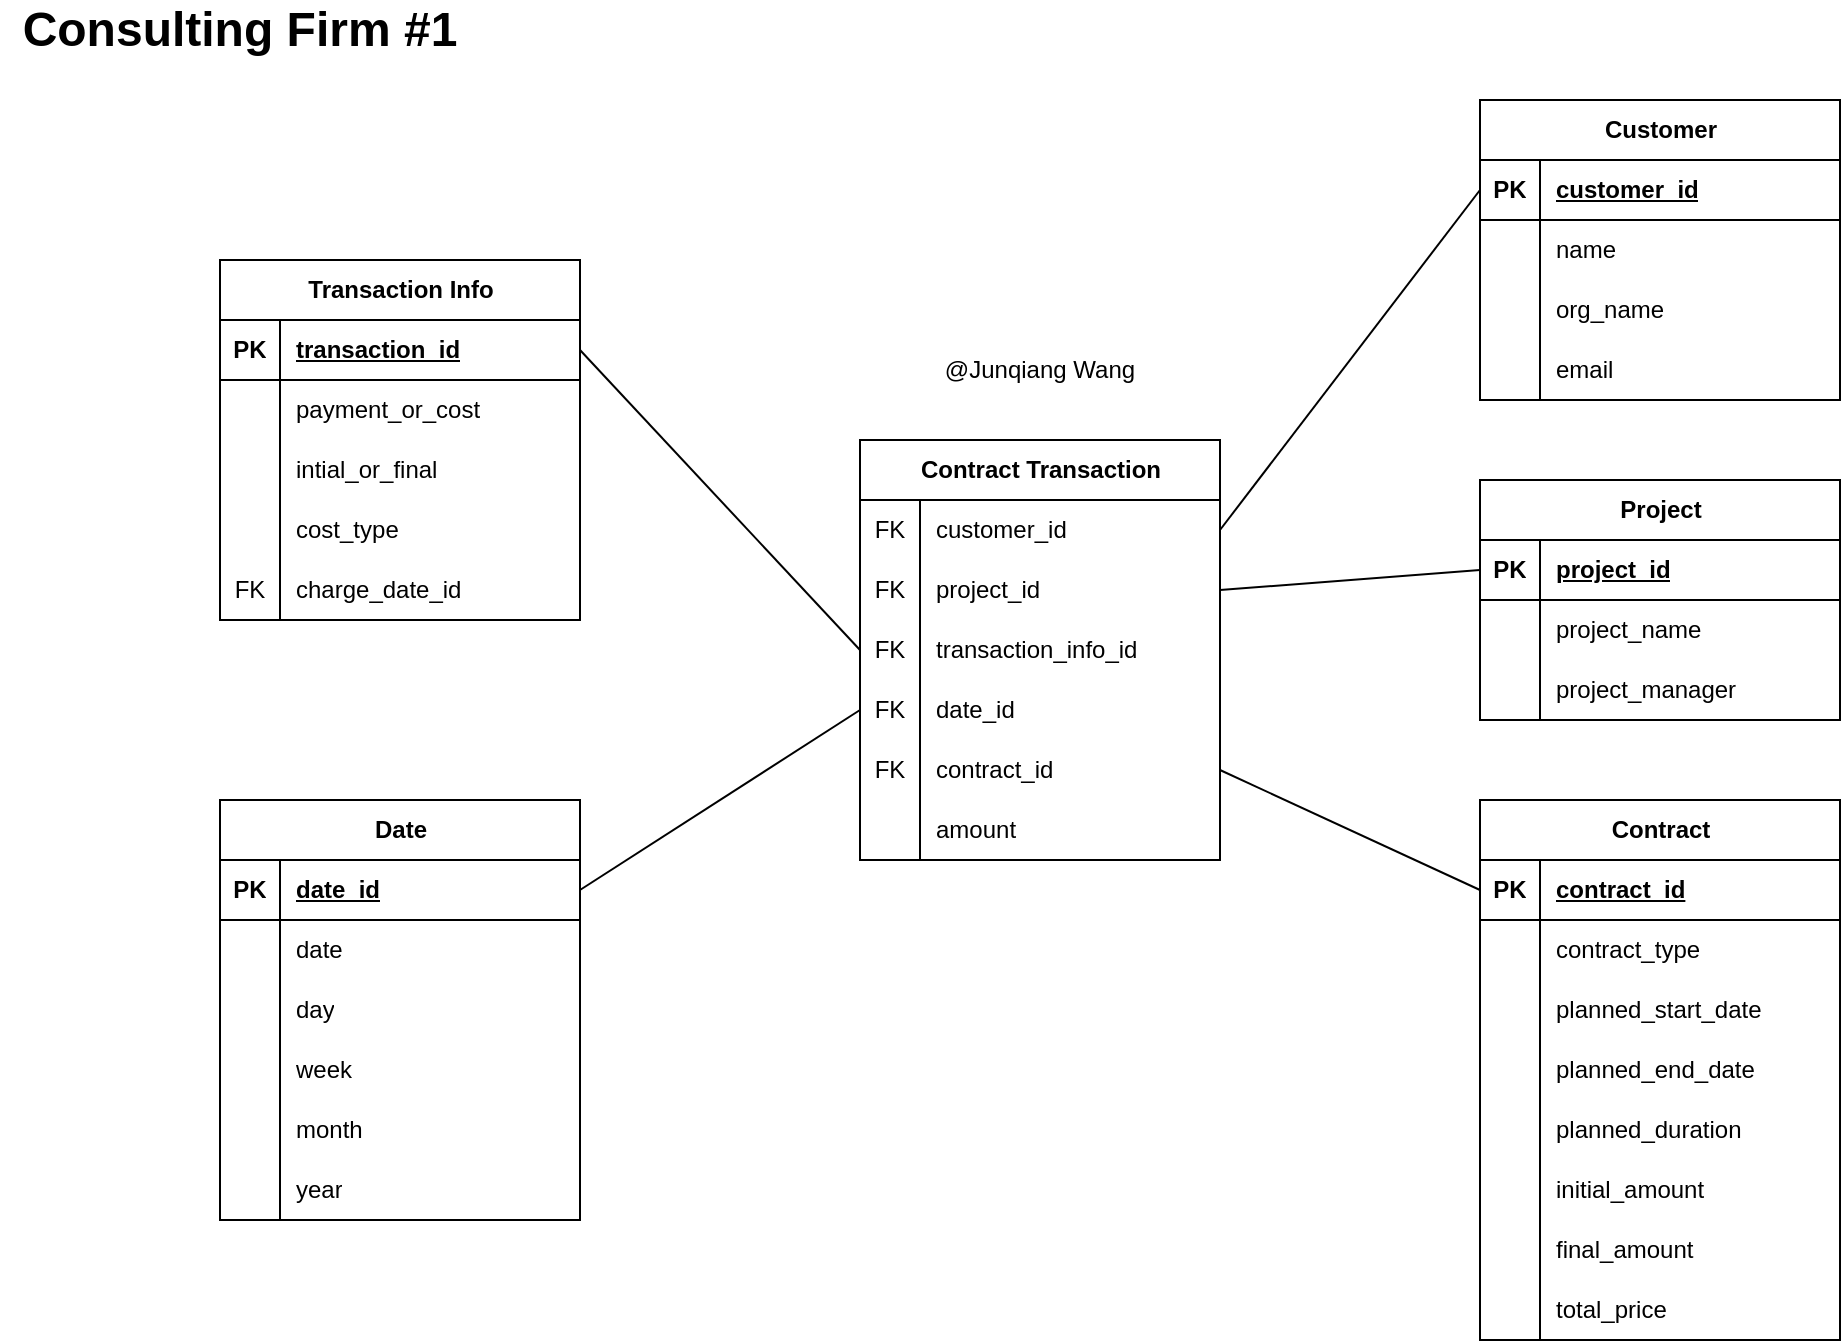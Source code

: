 <mxfile version="21.1.1" type="github" pages="5">
  <diagram name="consulting-1" id="lt5WdSJExkgqK6rfkLQR">
    <mxGraphModel dx="1434" dy="796" grid="1" gridSize="10" guides="1" tooltips="1" connect="1" arrows="1" fold="1" page="1" pageScale="1" pageWidth="1100" pageHeight="850" math="0" shadow="0">
      <root>
        <mxCell id="0" />
        <mxCell id="1" parent="0" />
        <mxCell id="T7kzzDQ3x-rCGMSOjvVj-1" value="Contract Transaction" style="shape=table;startSize=30;container=1;collapsible=1;childLayout=tableLayout;fixedRows=1;rowLines=0;fontStyle=1;align=center;resizeLast=1;html=1;" vertex="1" parent="1">
          <mxGeometry x="450" y="270" width="180" height="210" as="geometry" />
        </mxCell>
        <mxCell id="T7kzzDQ3x-rCGMSOjvVj-2" value="" style="shape=tableRow;horizontal=0;startSize=0;swimlaneHead=0;swimlaneBody=0;fillColor=none;collapsible=0;dropTarget=0;points=[[0,0.5],[1,0.5]];portConstraint=eastwest;top=0;left=0;right=0;bottom=0;" vertex="1" parent="T7kzzDQ3x-rCGMSOjvVj-1">
          <mxGeometry y="30" width="180" height="30" as="geometry" />
        </mxCell>
        <mxCell id="T7kzzDQ3x-rCGMSOjvVj-3" value="FK" style="shape=partialRectangle;connectable=0;fillColor=none;top=0;left=0;bottom=0;right=0;editable=1;overflow=hidden;whiteSpace=wrap;html=1;" vertex="1" parent="T7kzzDQ3x-rCGMSOjvVj-2">
          <mxGeometry width="30" height="30" as="geometry">
            <mxRectangle width="30" height="30" as="alternateBounds" />
          </mxGeometry>
        </mxCell>
        <mxCell id="T7kzzDQ3x-rCGMSOjvVj-4" value="customer_id" style="shape=partialRectangle;connectable=0;fillColor=none;top=0;left=0;bottom=0;right=0;align=left;spacingLeft=6;overflow=hidden;whiteSpace=wrap;html=1;" vertex="1" parent="T7kzzDQ3x-rCGMSOjvVj-2">
          <mxGeometry x="30" width="150" height="30" as="geometry">
            <mxRectangle width="150" height="30" as="alternateBounds" />
          </mxGeometry>
        </mxCell>
        <mxCell id="T7kzzDQ3x-rCGMSOjvVj-5" value="" style="shape=tableRow;horizontal=0;startSize=0;swimlaneHead=0;swimlaneBody=0;fillColor=none;collapsible=0;dropTarget=0;points=[[0,0.5],[1,0.5]];portConstraint=eastwest;top=0;left=0;right=0;bottom=0;" vertex="1" parent="T7kzzDQ3x-rCGMSOjvVj-1">
          <mxGeometry y="60" width="180" height="30" as="geometry" />
        </mxCell>
        <mxCell id="T7kzzDQ3x-rCGMSOjvVj-6" value="FK" style="shape=partialRectangle;connectable=0;fillColor=none;top=0;left=0;bottom=0;right=0;editable=1;overflow=hidden;whiteSpace=wrap;html=1;" vertex="1" parent="T7kzzDQ3x-rCGMSOjvVj-5">
          <mxGeometry width="30" height="30" as="geometry">
            <mxRectangle width="30" height="30" as="alternateBounds" />
          </mxGeometry>
        </mxCell>
        <mxCell id="T7kzzDQ3x-rCGMSOjvVj-7" value="project_id" style="shape=partialRectangle;connectable=0;fillColor=none;top=0;left=0;bottom=0;right=0;align=left;spacingLeft=6;overflow=hidden;whiteSpace=wrap;html=1;" vertex="1" parent="T7kzzDQ3x-rCGMSOjvVj-5">
          <mxGeometry x="30" width="150" height="30" as="geometry">
            <mxRectangle width="150" height="30" as="alternateBounds" />
          </mxGeometry>
        </mxCell>
        <mxCell id="T7kzzDQ3x-rCGMSOjvVj-11" value="" style="shape=tableRow;horizontal=0;startSize=0;swimlaneHead=0;swimlaneBody=0;fillColor=none;collapsible=0;dropTarget=0;points=[[0,0.5],[1,0.5]];portConstraint=eastwest;top=0;left=0;right=0;bottom=0;" vertex="1" parent="T7kzzDQ3x-rCGMSOjvVj-1">
          <mxGeometry y="90" width="180" height="30" as="geometry" />
        </mxCell>
        <mxCell id="T7kzzDQ3x-rCGMSOjvVj-12" value="FK" style="shape=partialRectangle;connectable=0;fillColor=none;top=0;left=0;bottom=0;right=0;editable=1;overflow=hidden;whiteSpace=wrap;html=1;" vertex="1" parent="T7kzzDQ3x-rCGMSOjvVj-11">
          <mxGeometry width="30" height="30" as="geometry">
            <mxRectangle width="30" height="30" as="alternateBounds" />
          </mxGeometry>
        </mxCell>
        <mxCell id="T7kzzDQ3x-rCGMSOjvVj-13" value="transaction_info_id" style="shape=partialRectangle;connectable=0;fillColor=none;top=0;left=0;bottom=0;right=0;align=left;spacingLeft=6;overflow=hidden;whiteSpace=wrap;html=1;" vertex="1" parent="T7kzzDQ3x-rCGMSOjvVj-11">
          <mxGeometry x="30" width="150" height="30" as="geometry">
            <mxRectangle width="150" height="30" as="alternateBounds" />
          </mxGeometry>
        </mxCell>
        <mxCell id="T7kzzDQ3x-rCGMSOjvVj-149" value="" style="shape=tableRow;horizontal=0;startSize=0;swimlaneHead=0;swimlaneBody=0;fillColor=none;collapsible=0;dropTarget=0;points=[[0,0.5],[1,0.5]];portConstraint=eastwest;top=0;left=0;right=0;bottom=0;" vertex="1" parent="T7kzzDQ3x-rCGMSOjvVj-1">
          <mxGeometry y="120" width="180" height="30" as="geometry" />
        </mxCell>
        <mxCell id="T7kzzDQ3x-rCGMSOjvVj-150" value="FK" style="shape=partialRectangle;connectable=0;fillColor=none;top=0;left=0;bottom=0;right=0;editable=1;overflow=hidden;whiteSpace=wrap;html=1;" vertex="1" parent="T7kzzDQ3x-rCGMSOjvVj-149">
          <mxGeometry width="30" height="30" as="geometry">
            <mxRectangle width="30" height="30" as="alternateBounds" />
          </mxGeometry>
        </mxCell>
        <mxCell id="T7kzzDQ3x-rCGMSOjvVj-151" value="date_id" style="shape=partialRectangle;connectable=0;fillColor=none;top=0;left=0;bottom=0;right=0;align=left;spacingLeft=6;overflow=hidden;whiteSpace=wrap;html=1;" vertex="1" parent="T7kzzDQ3x-rCGMSOjvVj-149">
          <mxGeometry x="30" width="150" height="30" as="geometry">
            <mxRectangle width="150" height="30" as="alternateBounds" />
          </mxGeometry>
        </mxCell>
        <mxCell id="oIuu-JPIfHlEvnwxOotC-1" value="" style="shape=tableRow;horizontal=0;startSize=0;swimlaneHead=0;swimlaneBody=0;fillColor=none;collapsible=0;dropTarget=0;points=[[0,0.5],[1,0.5]];portConstraint=eastwest;top=0;left=0;right=0;bottom=0;" vertex="1" parent="T7kzzDQ3x-rCGMSOjvVj-1">
          <mxGeometry y="150" width="180" height="30" as="geometry" />
        </mxCell>
        <mxCell id="oIuu-JPIfHlEvnwxOotC-2" value="FK" style="shape=partialRectangle;connectable=0;fillColor=none;top=0;left=0;bottom=0;right=0;editable=1;overflow=hidden;whiteSpace=wrap;html=1;" vertex="1" parent="oIuu-JPIfHlEvnwxOotC-1">
          <mxGeometry width="30" height="30" as="geometry">
            <mxRectangle width="30" height="30" as="alternateBounds" />
          </mxGeometry>
        </mxCell>
        <mxCell id="oIuu-JPIfHlEvnwxOotC-3" value="contract_id" style="shape=partialRectangle;connectable=0;fillColor=none;top=0;left=0;bottom=0;right=0;align=left;spacingLeft=6;overflow=hidden;whiteSpace=wrap;html=1;" vertex="1" parent="oIuu-JPIfHlEvnwxOotC-1">
          <mxGeometry x="30" width="150" height="30" as="geometry">
            <mxRectangle width="150" height="30" as="alternateBounds" />
          </mxGeometry>
        </mxCell>
        <mxCell id="T7kzzDQ3x-rCGMSOjvVj-29" value="" style="shape=tableRow;horizontal=0;startSize=0;swimlaneHead=0;swimlaneBody=0;fillColor=none;collapsible=0;dropTarget=0;points=[[0,0.5],[1,0.5]];portConstraint=eastwest;top=0;left=0;right=0;bottom=0;" vertex="1" parent="T7kzzDQ3x-rCGMSOjvVj-1">
          <mxGeometry y="180" width="180" height="30" as="geometry" />
        </mxCell>
        <mxCell id="T7kzzDQ3x-rCGMSOjvVj-30" value="" style="shape=partialRectangle;connectable=0;fillColor=none;top=0;left=0;bottom=0;right=0;editable=1;overflow=hidden;whiteSpace=wrap;html=1;" vertex="1" parent="T7kzzDQ3x-rCGMSOjvVj-29">
          <mxGeometry width="30" height="30" as="geometry">
            <mxRectangle width="30" height="30" as="alternateBounds" />
          </mxGeometry>
        </mxCell>
        <mxCell id="T7kzzDQ3x-rCGMSOjvVj-31" value="amount" style="shape=partialRectangle;connectable=0;fillColor=none;top=0;left=0;bottom=0;right=0;align=left;spacingLeft=6;overflow=hidden;whiteSpace=wrap;html=1;" vertex="1" parent="T7kzzDQ3x-rCGMSOjvVj-29">
          <mxGeometry x="30" width="150" height="30" as="geometry">
            <mxRectangle width="150" height="30" as="alternateBounds" />
          </mxGeometry>
        </mxCell>
        <mxCell id="T7kzzDQ3x-rCGMSOjvVj-32" value="Customer" style="shape=table;startSize=30;container=1;collapsible=1;childLayout=tableLayout;fixedRows=1;rowLines=0;fontStyle=1;align=center;resizeLast=1;html=1;" vertex="1" parent="1">
          <mxGeometry x="760" y="100" width="180" height="150" as="geometry" />
        </mxCell>
        <mxCell id="T7kzzDQ3x-rCGMSOjvVj-33" value="" style="shape=tableRow;horizontal=0;startSize=0;swimlaneHead=0;swimlaneBody=0;fillColor=none;collapsible=0;dropTarget=0;points=[[0,0.5],[1,0.5]];portConstraint=eastwest;top=0;left=0;right=0;bottom=1;" vertex="1" parent="T7kzzDQ3x-rCGMSOjvVj-32">
          <mxGeometry y="30" width="180" height="30" as="geometry" />
        </mxCell>
        <mxCell id="T7kzzDQ3x-rCGMSOjvVj-34" value="PK" style="shape=partialRectangle;connectable=0;fillColor=none;top=0;left=0;bottom=0;right=0;fontStyle=1;overflow=hidden;whiteSpace=wrap;html=1;" vertex="1" parent="T7kzzDQ3x-rCGMSOjvVj-33">
          <mxGeometry width="30" height="30" as="geometry">
            <mxRectangle width="30" height="30" as="alternateBounds" />
          </mxGeometry>
        </mxCell>
        <mxCell id="T7kzzDQ3x-rCGMSOjvVj-35" value="customer_id" style="shape=partialRectangle;connectable=0;fillColor=none;top=0;left=0;bottom=0;right=0;align=left;spacingLeft=6;fontStyle=5;overflow=hidden;whiteSpace=wrap;html=1;" vertex="1" parent="T7kzzDQ3x-rCGMSOjvVj-33">
          <mxGeometry x="30" width="150" height="30" as="geometry">
            <mxRectangle width="150" height="30" as="alternateBounds" />
          </mxGeometry>
        </mxCell>
        <mxCell id="T7kzzDQ3x-rCGMSOjvVj-36" value="" style="shape=tableRow;horizontal=0;startSize=0;swimlaneHead=0;swimlaneBody=0;fillColor=none;collapsible=0;dropTarget=0;points=[[0,0.5],[1,0.5]];portConstraint=eastwest;top=0;left=0;right=0;bottom=0;" vertex="1" parent="T7kzzDQ3x-rCGMSOjvVj-32">
          <mxGeometry y="60" width="180" height="30" as="geometry" />
        </mxCell>
        <mxCell id="T7kzzDQ3x-rCGMSOjvVj-37" value="" style="shape=partialRectangle;connectable=0;fillColor=none;top=0;left=0;bottom=0;right=0;editable=1;overflow=hidden;whiteSpace=wrap;html=1;" vertex="1" parent="T7kzzDQ3x-rCGMSOjvVj-36">
          <mxGeometry width="30" height="30" as="geometry">
            <mxRectangle width="30" height="30" as="alternateBounds" />
          </mxGeometry>
        </mxCell>
        <mxCell id="T7kzzDQ3x-rCGMSOjvVj-38" value="name" style="shape=partialRectangle;connectable=0;fillColor=none;top=0;left=0;bottom=0;right=0;align=left;spacingLeft=6;overflow=hidden;whiteSpace=wrap;html=1;" vertex="1" parent="T7kzzDQ3x-rCGMSOjvVj-36">
          <mxGeometry x="30" width="150" height="30" as="geometry">
            <mxRectangle width="150" height="30" as="alternateBounds" />
          </mxGeometry>
        </mxCell>
        <mxCell id="T7kzzDQ3x-rCGMSOjvVj-39" value="" style="shape=tableRow;horizontal=0;startSize=0;swimlaneHead=0;swimlaneBody=0;fillColor=none;collapsible=0;dropTarget=0;points=[[0,0.5],[1,0.5]];portConstraint=eastwest;top=0;left=0;right=0;bottom=0;" vertex="1" parent="T7kzzDQ3x-rCGMSOjvVj-32">
          <mxGeometry y="90" width="180" height="30" as="geometry" />
        </mxCell>
        <mxCell id="T7kzzDQ3x-rCGMSOjvVj-40" value="" style="shape=partialRectangle;connectable=0;fillColor=none;top=0;left=0;bottom=0;right=0;editable=1;overflow=hidden;whiteSpace=wrap;html=1;" vertex="1" parent="T7kzzDQ3x-rCGMSOjvVj-39">
          <mxGeometry width="30" height="30" as="geometry">
            <mxRectangle width="30" height="30" as="alternateBounds" />
          </mxGeometry>
        </mxCell>
        <mxCell id="T7kzzDQ3x-rCGMSOjvVj-41" value="org_name" style="shape=partialRectangle;connectable=0;fillColor=none;top=0;left=0;bottom=0;right=0;align=left;spacingLeft=6;overflow=hidden;whiteSpace=wrap;html=1;" vertex="1" parent="T7kzzDQ3x-rCGMSOjvVj-39">
          <mxGeometry x="30" width="150" height="30" as="geometry">
            <mxRectangle width="150" height="30" as="alternateBounds" />
          </mxGeometry>
        </mxCell>
        <mxCell id="T7kzzDQ3x-rCGMSOjvVj-42" value="" style="shape=tableRow;horizontal=0;startSize=0;swimlaneHead=0;swimlaneBody=0;fillColor=none;collapsible=0;dropTarget=0;points=[[0,0.5],[1,0.5]];portConstraint=eastwest;top=0;left=0;right=0;bottom=0;" vertex="1" parent="T7kzzDQ3x-rCGMSOjvVj-32">
          <mxGeometry y="120" width="180" height="30" as="geometry" />
        </mxCell>
        <mxCell id="T7kzzDQ3x-rCGMSOjvVj-43" value="" style="shape=partialRectangle;connectable=0;fillColor=none;top=0;left=0;bottom=0;right=0;editable=1;overflow=hidden;whiteSpace=wrap;html=1;" vertex="1" parent="T7kzzDQ3x-rCGMSOjvVj-42">
          <mxGeometry width="30" height="30" as="geometry">
            <mxRectangle width="30" height="30" as="alternateBounds" />
          </mxGeometry>
        </mxCell>
        <mxCell id="T7kzzDQ3x-rCGMSOjvVj-44" value="email" style="shape=partialRectangle;connectable=0;fillColor=none;top=0;left=0;bottom=0;right=0;align=left;spacingLeft=6;overflow=hidden;whiteSpace=wrap;html=1;" vertex="1" parent="T7kzzDQ3x-rCGMSOjvVj-42">
          <mxGeometry x="30" width="150" height="30" as="geometry">
            <mxRectangle width="150" height="30" as="alternateBounds" />
          </mxGeometry>
        </mxCell>
        <mxCell id="T7kzzDQ3x-rCGMSOjvVj-58" value="Project" style="shape=table;startSize=30;container=1;collapsible=1;childLayout=tableLayout;fixedRows=1;rowLines=0;fontStyle=1;align=center;resizeLast=1;html=1;" vertex="1" parent="1">
          <mxGeometry x="760" y="290" width="180" height="120" as="geometry" />
        </mxCell>
        <mxCell id="T7kzzDQ3x-rCGMSOjvVj-59" value="" style="shape=tableRow;horizontal=0;startSize=0;swimlaneHead=0;swimlaneBody=0;fillColor=none;collapsible=0;dropTarget=0;points=[[0,0.5],[1,0.5]];portConstraint=eastwest;top=0;left=0;right=0;bottom=1;" vertex="1" parent="T7kzzDQ3x-rCGMSOjvVj-58">
          <mxGeometry y="30" width="180" height="30" as="geometry" />
        </mxCell>
        <mxCell id="T7kzzDQ3x-rCGMSOjvVj-60" value="PK" style="shape=partialRectangle;connectable=0;fillColor=none;top=0;left=0;bottom=0;right=0;fontStyle=1;overflow=hidden;whiteSpace=wrap;html=1;" vertex="1" parent="T7kzzDQ3x-rCGMSOjvVj-59">
          <mxGeometry width="30" height="30" as="geometry">
            <mxRectangle width="30" height="30" as="alternateBounds" />
          </mxGeometry>
        </mxCell>
        <mxCell id="T7kzzDQ3x-rCGMSOjvVj-61" value="project_id" style="shape=partialRectangle;connectable=0;fillColor=none;top=0;left=0;bottom=0;right=0;align=left;spacingLeft=6;fontStyle=5;overflow=hidden;whiteSpace=wrap;html=1;" vertex="1" parent="T7kzzDQ3x-rCGMSOjvVj-59">
          <mxGeometry x="30" width="150" height="30" as="geometry">
            <mxRectangle width="150" height="30" as="alternateBounds" />
          </mxGeometry>
        </mxCell>
        <mxCell id="T7kzzDQ3x-rCGMSOjvVj-62" value="" style="shape=tableRow;horizontal=0;startSize=0;swimlaneHead=0;swimlaneBody=0;fillColor=none;collapsible=0;dropTarget=0;points=[[0,0.5],[1,0.5]];portConstraint=eastwest;top=0;left=0;right=0;bottom=0;" vertex="1" parent="T7kzzDQ3x-rCGMSOjvVj-58">
          <mxGeometry y="60" width="180" height="30" as="geometry" />
        </mxCell>
        <mxCell id="T7kzzDQ3x-rCGMSOjvVj-63" value="" style="shape=partialRectangle;connectable=0;fillColor=none;top=0;left=0;bottom=0;right=0;editable=1;overflow=hidden;whiteSpace=wrap;html=1;" vertex="1" parent="T7kzzDQ3x-rCGMSOjvVj-62">
          <mxGeometry width="30" height="30" as="geometry">
            <mxRectangle width="30" height="30" as="alternateBounds" />
          </mxGeometry>
        </mxCell>
        <mxCell id="T7kzzDQ3x-rCGMSOjvVj-64" value="project_name" style="shape=partialRectangle;connectable=0;fillColor=none;top=0;left=0;bottom=0;right=0;align=left;spacingLeft=6;overflow=hidden;whiteSpace=wrap;html=1;" vertex="1" parent="T7kzzDQ3x-rCGMSOjvVj-62">
          <mxGeometry x="30" width="150" height="30" as="geometry">
            <mxRectangle width="150" height="30" as="alternateBounds" />
          </mxGeometry>
        </mxCell>
        <mxCell id="T7kzzDQ3x-rCGMSOjvVj-65" value="" style="shape=tableRow;horizontal=0;startSize=0;swimlaneHead=0;swimlaneBody=0;fillColor=none;collapsible=0;dropTarget=0;points=[[0,0.5],[1,0.5]];portConstraint=eastwest;top=0;left=0;right=0;bottom=0;" vertex="1" parent="T7kzzDQ3x-rCGMSOjvVj-58">
          <mxGeometry y="90" width="180" height="30" as="geometry" />
        </mxCell>
        <mxCell id="T7kzzDQ3x-rCGMSOjvVj-66" value="" style="shape=partialRectangle;connectable=0;fillColor=none;top=0;left=0;bottom=0;right=0;editable=1;overflow=hidden;whiteSpace=wrap;html=1;" vertex="1" parent="T7kzzDQ3x-rCGMSOjvVj-65">
          <mxGeometry width="30" height="30" as="geometry">
            <mxRectangle width="30" height="30" as="alternateBounds" />
          </mxGeometry>
        </mxCell>
        <mxCell id="T7kzzDQ3x-rCGMSOjvVj-67" value="project_manager" style="shape=partialRectangle;connectable=0;fillColor=none;top=0;left=0;bottom=0;right=0;align=left;spacingLeft=6;overflow=hidden;whiteSpace=wrap;html=1;" vertex="1" parent="T7kzzDQ3x-rCGMSOjvVj-65">
          <mxGeometry x="30" width="150" height="30" as="geometry">
            <mxRectangle width="150" height="30" as="alternateBounds" />
          </mxGeometry>
        </mxCell>
        <mxCell id="T7kzzDQ3x-rCGMSOjvVj-87" value="Transaction Info" style="shape=table;startSize=30;container=1;collapsible=1;childLayout=tableLayout;fixedRows=1;rowLines=0;fontStyle=1;align=center;resizeLast=1;html=1;" vertex="1" parent="1">
          <mxGeometry x="130" y="180" width="180" height="180" as="geometry" />
        </mxCell>
        <mxCell id="T7kzzDQ3x-rCGMSOjvVj-88" value="" style="shape=tableRow;horizontal=0;startSize=0;swimlaneHead=0;swimlaneBody=0;fillColor=none;collapsible=0;dropTarget=0;points=[[0,0.5],[1,0.5]];portConstraint=eastwest;top=0;left=0;right=0;bottom=1;" vertex="1" parent="T7kzzDQ3x-rCGMSOjvVj-87">
          <mxGeometry y="30" width="180" height="30" as="geometry" />
        </mxCell>
        <mxCell id="T7kzzDQ3x-rCGMSOjvVj-89" value="PK" style="shape=partialRectangle;connectable=0;fillColor=none;top=0;left=0;bottom=0;right=0;fontStyle=1;overflow=hidden;whiteSpace=wrap;html=1;" vertex="1" parent="T7kzzDQ3x-rCGMSOjvVj-88">
          <mxGeometry width="30" height="30" as="geometry">
            <mxRectangle width="30" height="30" as="alternateBounds" />
          </mxGeometry>
        </mxCell>
        <mxCell id="T7kzzDQ3x-rCGMSOjvVj-90" value="transaction_id" style="shape=partialRectangle;connectable=0;fillColor=none;top=0;left=0;bottom=0;right=0;align=left;spacingLeft=6;fontStyle=5;overflow=hidden;whiteSpace=wrap;html=1;" vertex="1" parent="T7kzzDQ3x-rCGMSOjvVj-88">
          <mxGeometry x="30" width="150" height="30" as="geometry">
            <mxRectangle width="150" height="30" as="alternateBounds" />
          </mxGeometry>
        </mxCell>
        <mxCell id="T7kzzDQ3x-rCGMSOjvVj-91" value="" style="shape=tableRow;horizontal=0;startSize=0;swimlaneHead=0;swimlaneBody=0;fillColor=none;collapsible=0;dropTarget=0;points=[[0,0.5],[1,0.5]];portConstraint=eastwest;top=0;left=0;right=0;bottom=0;" vertex="1" parent="T7kzzDQ3x-rCGMSOjvVj-87">
          <mxGeometry y="60" width="180" height="30" as="geometry" />
        </mxCell>
        <mxCell id="T7kzzDQ3x-rCGMSOjvVj-92" value="" style="shape=partialRectangle;connectable=0;fillColor=none;top=0;left=0;bottom=0;right=0;editable=1;overflow=hidden;whiteSpace=wrap;html=1;" vertex="1" parent="T7kzzDQ3x-rCGMSOjvVj-91">
          <mxGeometry width="30" height="30" as="geometry">
            <mxRectangle width="30" height="30" as="alternateBounds" />
          </mxGeometry>
        </mxCell>
        <mxCell id="T7kzzDQ3x-rCGMSOjvVj-93" value="payment_or_cost" style="shape=partialRectangle;connectable=0;fillColor=none;top=0;left=0;bottom=0;right=0;align=left;spacingLeft=6;overflow=hidden;whiteSpace=wrap;html=1;" vertex="1" parent="T7kzzDQ3x-rCGMSOjvVj-91">
          <mxGeometry x="30" width="150" height="30" as="geometry">
            <mxRectangle width="150" height="30" as="alternateBounds" />
          </mxGeometry>
        </mxCell>
        <mxCell id="T7kzzDQ3x-rCGMSOjvVj-94" value="" style="shape=tableRow;horizontal=0;startSize=0;swimlaneHead=0;swimlaneBody=0;fillColor=none;collapsible=0;dropTarget=0;points=[[0,0.5],[1,0.5]];portConstraint=eastwest;top=0;left=0;right=0;bottom=0;" vertex="1" parent="T7kzzDQ3x-rCGMSOjvVj-87">
          <mxGeometry y="90" width="180" height="30" as="geometry" />
        </mxCell>
        <mxCell id="T7kzzDQ3x-rCGMSOjvVj-95" value="" style="shape=partialRectangle;connectable=0;fillColor=none;top=0;left=0;bottom=0;right=0;editable=1;overflow=hidden;whiteSpace=wrap;html=1;" vertex="1" parent="T7kzzDQ3x-rCGMSOjvVj-94">
          <mxGeometry width="30" height="30" as="geometry">
            <mxRectangle width="30" height="30" as="alternateBounds" />
          </mxGeometry>
        </mxCell>
        <mxCell id="T7kzzDQ3x-rCGMSOjvVj-96" value="intial_or_final" style="shape=partialRectangle;connectable=0;fillColor=none;top=0;left=0;bottom=0;right=0;align=left;spacingLeft=6;overflow=hidden;whiteSpace=wrap;html=1;" vertex="1" parent="T7kzzDQ3x-rCGMSOjvVj-94">
          <mxGeometry x="30" width="150" height="30" as="geometry">
            <mxRectangle width="150" height="30" as="alternateBounds" />
          </mxGeometry>
        </mxCell>
        <mxCell id="dhVtohNN_PBWdlCjndTF-10" value="" style="shape=tableRow;horizontal=0;startSize=0;swimlaneHead=0;swimlaneBody=0;fillColor=none;collapsible=0;dropTarget=0;points=[[0,0.5],[1,0.5]];portConstraint=eastwest;top=0;left=0;right=0;bottom=0;" vertex="1" parent="T7kzzDQ3x-rCGMSOjvVj-87">
          <mxGeometry y="120" width="180" height="30" as="geometry" />
        </mxCell>
        <mxCell id="dhVtohNN_PBWdlCjndTF-11" value="" style="shape=partialRectangle;connectable=0;fillColor=none;top=0;left=0;bottom=0;right=0;editable=1;overflow=hidden;whiteSpace=wrap;html=1;" vertex="1" parent="dhVtohNN_PBWdlCjndTF-10">
          <mxGeometry width="30" height="30" as="geometry">
            <mxRectangle width="30" height="30" as="alternateBounds" />
          </mxGeometry>
        </mxCell>
        <mxCell id="dhVtohNN_PBWdlCjndTF-12" value="cost_type" style="shape=partialRectangle;connectable=0;fillColor=none;top=0;left=0;bottom=0;right=0;align=left;spacingLeft=6;overflow=hidden;whiteSpace=wrap;html=1;" vertex="1" parent="dhVtohNN_PBWdlCjndTF-10">
          <mxGeometry x="30" width="150" height="30" as="geometry">
            <mxRectangle width="150" height="30" as="alternateBounds" />
          </mxGeometry>
        </mxCell>
        <mxCell id="T7kzzDQ3x-rCGMSOjvVj-97" value="" style="shape=tableRow;horizontal=0;startSize=0;swimlaneHead=0;swimlaneBody=0;fillColor=none;collapsible=0;dropTarget=0;points=[[0,0.5],[1,0.5]];portConstraint=eastwest;top=0;left=0;right=0;bottom=0;" vertex="1" parent="T7kzzDQ3x-rCGMSOjvVj-87">
          <mxGeometry y="150" width="180" height="30" as="geometry" />
        </mxCell>
        <mxCell id="T7kzzDQ3x-rCGMSOjvVj-98" value="FK" style="shape=partialRectangle;connectable=0;fillColor=none;top=0;left=0;bottom=0;right=0;editable=1;overflow=hidden;whiteSpace=wrap;html=1;" vertex="1" parent="T7kzzDQ3x-rCGMSOjvVj-97">
          <mxGeometry width="30" height="30" as="geometry">
            <mxRectangle width="30" height="30" as="alternateBounds" />
          </mxGeometry>
        </mxCell>
        <mxCell id="T7kzzDQ3x-rCGMSOjvVj-99" value="charge_date_id" style="shape=partialRectangle;connectable=0;fillColor=none;top=0;left=0;bottom=0;right=0;align=left;spacingLeft=6;overflow=hidden;whiteSpace=wrap;html=1;" vertex="1" parent="T7kzzDQ3x-rCGMSOjvVj-97">
          <mxGeometry x="30" width="150" height="30" as="geometry">
            <mxRectangle width="150" height="30" as="alternateBounds" />
          </mxGeometry>
        </mxCell>
        <mxCell id="T7kzzDQ3x-rCGMSOjvVj-123" value="Consulting Firm #1" style="text;html=1;strokeColor=none;fillColor=none;align=center;verticalAlign=middle;whiteSpace=wrap;rounded=0;fontStyle=1;fontSize=24;" vertex="1" parent="1">
          <mxGeometry x="20" y="50" width="240" height="30" as="geometry" />
        </mxCell>
        <mxCell id="T7kzzDQ3x-rCGMSOjvVj-124" style="rounded=0;orthogonalLoop=1;jettySize=auto;html=1;exitX=0;exitY=0.5;exitDx=0;exitDy=0;entryX=1;entryY=0.5;entryDx=0;entryDy=0;endArrow=none;endFill=0;" edge="1" parent="1" source="T7kzzDQ3x-rCGMSOjvVj-33" target="T7kzzDQ3x-rCGMSOjvVj-2">
          <mxGeometry relative="1" as="geometry" />
        </mxCell>
        <mxCell id="T7kzzDQ3x-rCGMSOjvVj-125" style="rounded=0;orthogonalLoop=1;jettySize=auto;html=1;exitX=1;exitY=0.5;exitDx=0;exitDy=0;entryX=0;entryY=0.5;entryDx=0;entryDy=0;endArrow=none;endFill=0;" edge="1" parent="1" source="T7kzzDQ3x-rCGMSOjvVj-88" target="T7kzzDQ3x-rCGMSOjvVj-11">
          <mxGeometry relative="1" as="geometry">
            <mxPoint x="460" y="355" as="targetPoint" />
          </mxGeometry>
        </mxCell>
        <mxCell id="T7kzzDQ3x-rCGMSOjvVj-127" style="rounded=0;orthogonalLoop=1;jettySize=auto;html=1;exitX=0;exitY=0.5;exitDx=0;exitDy=0;entryX=1;entryY=0.5;entryDx=0;entryDy=0;endArrow=none;endFill=0;" edge="1" parent="1" source="T7kzzDQ3x-rCGMSOjvVj-59" target="T7kzzDQ3x-rCGMSOjvVj-5">
          <mxGeometry relative="1" as="geometry" />
        </mxCell>
        <mxCell id="T7kzzDQ3x-rCGMSOjvVj-129" value="@Junqiang Wang" style="text;html=1;strokeColor=none;fillColor=none;align=center;verticalAlign=middle;whiteSpace=wrap;rounded=0;" vertex="1" parent="1">
          <mxGeometry x="480" y="220" width="120" height="30" as="geometry" />
        </mxCell>
        <mxCell id="T7kzzDQ3x-rCGMSOjvVj-152" style="rounded=0;orthogonalLoop=1;jettySize=auto;html=1;exitX=1;exitY=0.5;exitDx=0;exitDy=0;entryX=0;entryY=0.5;entryDx=0;entryDy=0;endArrow=none;endFill=0;" edge="1" parent="1" source="T7kzzDQ3x-rCGMSOjvVj-131" target="T7kzzDQ3x-rCGMSOjvVj-149">
          <mxGeometry relative="1" as="geometry" />
        </mxCell>
        <mxCell id="T7kzzDQ3x-rCGMSOjvVj-130" value="Date" style="shape=table;startSize=30;container=1;collapsible=1;childLayout=tableLayout;fixedRows=1;rowLines=0;fontStyle=1;align=center;resizeLast=1;html=1;" vertex="1" parent="1">
          <mxGeometry x="130" y="450" width="180" height="210" as="geometry" />
        </mxCell>
        <mxCell id="T7kzzDQ3x-rCGMSOjvVj-131" value="" style="shape=tableRow;horizontal=0;startSize=0;swimlaneHead=0;swimlaneBody=0;fillColor=none;collapsible=0;dropTarget=0;points=[[0,0.5],[1,0.5]];portConstraint=eastwest;top=0;left=0;right=0;bottom=1;" vertex="1" parent="T7kzzDQ3x-rCGMSOjvVj-130">
          <mxGeometry y="30" width="180" height="30" as="geometry" />
        </mxCell>
        <mxCell id="T7kzzDQ3x-rCGMSOjvVj-132" value="PK" style="shape=partialRectangle;connectable=0;fillColor=none;top=0;left=0;bottom=0;right=0;fontStyle=1;overflow=hidden;whiteSpace=wrap;html=1;" vertex="1" parent="T7kzzDQ3x-rCGMSOjvVj-131">
          <mxGeometry width="30" height="30" as="geometry">
            <mxRectangle width="30" height="30" as="alternateBounds" />
          </mxGeometry>
        </mxCell>
        <mxCell id="T7kzzDQ3x-rCGMSOjvVj-133" value="date_id" style="shape=partialRectangle;connectable=0;fillColor=none;top=0;left=0;bottom=0;right=0;align=left;spacingLeft=6;fontStyle=5;overflow=hidden;whiteSpace=wrap;html=1;" vertex="1" parent="T7kzzDQ3x-rCGMSOjvVj-131">
          <mxGeometry x="30" width="150" height="30" as="geometry">
            <mxRectangle width="150" height="30" as="alternateBounds" />
          </mxGeometry>
        </mxCell>
        <mxCell id="T7kzzDQ3x-rCGMSOjvVj-134" value="" style="shape=tableRow;horizontal=0;startSize=0;swimlaneHead=0;swimlaneBody=0;fillColor=none;collapsible=0;dropTarget=0;points=[[0,0.5],[1,0.5]];portConstraint=eastwest;top=0;left=0;right=0;bottom=0;" vertex="1" parent="T7kzzDQ3x-rCGMSOjvVj-130">
          <mxGeometry y="60" width="180" height="30" as="geometry" />
        </mxCell>
        <mxCell id="T7kzzDQ3x-rCGMSOjvVj-135" value="" style="shape=partialRectangle;connectable=0;fillColor=none;top=0;left=0;bottom=0;right=0;editable=1;overflow=hidden;whiteSpace=wrap;html=1;" vertex="1" parent="T7kzzDQ3x-rCGMSOjvVj-134">
          <mxGeometry width="30" height="30" as="geometry">
            <mxRectangle width="30" height="30" as="alternateBounds" />
          </mxGeometry>
        </mxCell>
        <mxCell id="T7kzzDQ3x-rCGMSOjvVj-136" value="date" style="shape=partialRectangle;connectable=0;fillColor=none;top=0;left=0;bottom=0;right=0;align=left;spacingLeft=6;overflow=hidden;whiteSpace=wrap;html=1;" vertex="1" parent="T7kzzDQ3x-rCGMSOjvVj-134">
          <mxGeometry x="30" width="150" height="30" as="geometry">
            <mxRectangle width="150" height="30" as="alternateBounds" />
          </mxGeometry>
        </mxCell>
        <mxCell id="dhVtohNN_PBWdlCjndTF-7" value="" style="shape=tableRow;horizontal=0;startSize=0;swimlaneHead=0;swimlaneBody=0;fillColor=none;collapsible=0;dropTarget=0;points=[[0,0.5],[1,0.5]];portConstraint=eastwest;top=0;left=0;right=0;bottom=0;" vertex="1" parent="T7kzzDQ3x-rCGMSOjvVj-130">
          <mxGeometry y="90" width="180" height="30" as="geometry" />
        </mxCell>
        <mxCell id="dhVtohNN_PBWdlCjndTF-8" value="" style="shape=partialRectangle;connectable=0;fillColor=none;top=0;left=0;bottom=0;right=0;editable=1;overflow=hidden;whiteSpace=wrap;html=1;" vertex="1" parent="dhVtohNN_PBWdlCjndTF-7">
          <mxGeometry width="30" height="30" as="geometry">
            <mxRectangle width="30" height="30" as="alternateBounds" />
          </mxGeometry>
        </mxCell>
        <mxCell id="dhVtohNN_PBWdlCjndTF-9" value="day" style="shape=partialRectangle;connectable=0;fillColor=none;top=0;left=0;bottom=0;right=0;align=left;spacingLeft=6;overflow=hidden;whiteSpace=wrap;html=1;" vertex="1" parent="dhVtohNN_PBWdlCjndTF-7">
          <mxGeometry x="30" width="150" height="30" as="geometry">
            <mxRectangle width="150" height="30" as="alternateBounds" />
          </mxGeometry>
        </mxCell>
        <mxCell id="T7kzzDQ3x-rCGMSOjvVj-140" value="" style="shape=tableRow;horizontal=0;startSize=0;swimlaneHead=0;swimlaneBody=0;fillColor=none;collapsible=0;dropTarget=0;points=[[0,0.5],[1,0.5]];portConstraint=eastwest;top=0;left=0;right=0;bottom=0;" vertex="1" parent="T7kzzDQ3x-rCGMSOjvVj-130">
          <mxGeometry y="120" width="180" height="30" as="geometry" />
        </mxCell>
        <mxCell id="T7kzzDQ3x-rCGMSOjvVj-141" value="" style="shape=partialRectangle;connectable=0;fillColor=none;top=0;left=0;bottom=0;right=0;editable=1;overflow=hidden;whiteSpace=wrap;html=1;" vertex="1" parent="T7kzzDQ3x-rCGMSOjvVj-140">
          <mxGeometry width="30" height="30" as="geometry">
            <mxRectangle width="30" height="30" as="alternateBounds" />
          </mxGeometry>
        </mxCell>
        <mxCell id="T7kzzDQ3x-rCGMSOjvVj-142" value="week" style="shape=partialRectangle;connectable=0;fillColor=none;top=0;left=0;bottom=0;right=0;align=left;spacingLeft=6;overflow=hidden;whiteSpace=wrap;html=1;" vertex="1" parent="T7kzzDQ3x-rCGMSOjvVj-140">
          <mxGeometry x="30" width="150" height="30" as="geometry">
            <mxRectangle width="150" height="30" as="alternateBounds" />
          </mxGeometry>
        </mxCell>
        <mxCell id="T7kzzDQ3x-rCGMSOjvVj-143" value="" style="shape=tableRow;horizontal=0;startSize=0;swimlaneHead=0;swimlaneBody=0;fillColor=none;collapsible=0;dropTarget=0;points=[[0,0.5],[1,0.5]];portConstraint=eastwest;top=0;left=0;right=0;bottom=0;" vertex="1" parent="T7kzzDQ3x-rCGMSOjvVj-130">
          <mxGeometry y="150" width="180" height="30" as="geometry" />
        </mxCell>
        <mxCell id="T7kzzDQ3x-rCGMSOjvVj-144" value="" style="shape=partialRectangle;connectable=0;fillColor=none;top=0;left=0;bottom=0;right=0;editable=1;overflow=hidden;whiteSpace=wrap;html=1;" vertex="1" parent="T7kzzDQ3x-rCGMSOjvVj-143">
          <mxGeometry width="30" height="30" as="geometry">
            <mxRectangle width="30" height="30" as="alternateBounds" />
          </mxGeometry>
        </mxCell>
        <mxCell id="T7kzzDQ3x-rCGMSOjvVj-145" value="month" style="shape=partialRectangle;connectable=0;fillColor=none;top=0;left=0;bottom=0;right=0;align=left;spacingLeft=6;overflow=hidden;whiteSpace=wrap;html=1;" vertex="1" parent="T7kzzDQ3x-rCGMSOjvVj-143">
          <mxGeometry x="30" width="150" height="30" as="geometry">
            <mxRectangle width="150" height="30" as="alternateBounds" />
          </mxGeometry>
        </mxCell>
        <mxCell id="T7kzzDQ3x-rCGMSOjvVj-146" value="" style="shape=tableRow;horizontal=0;startSize=0;swimlaneHead=0;swimlaneBody=0;fillColor=none;collapsible=0;dropTarget=0;points=[[0,0.5],[1,0.5]];portConstraint=eastwest;top=0;left=0;right=0;bottom=0;" vertex="1" parent="T7kzzDQ3x-rCGMSOjvVj-130">
          <mxGeometry y="180" width="180" height="30" as="geometry" />
        </mxCell>
        <mxCell id="T7kzzDQ3x-rCGMSOjvVj-147" value="" style="shape=partialRectangle;connectable=0;fillColor=none;top=0;left=0;bottom=0;right=0;editable=1;overflow=hidden;whiteSpace=wrap;html=1;" vertex="1" parent="T7kzzDQ3x-rCGMSOjvVj-146">
          <mxGeometry width="30" height="30" as="geometry">
            <mxRectangle width="30" height="30" as="alternateBounds" />
          </mxGeometry>
        </mxCell>
        <mxCell id="T7kzzDQ3x-rCGMSOjvVj-148" value="year" style="shape=partialRectangle;connectable=0;fillColor=none;top=0;left=0;bottom=0;right=0;align=left;spacingLeft=6;overflow=hidden;whiteSpace=wrap;html=1;" vertex="1" parent="T7kzzDQ3x-rCGMSOjvVj-146">
          <mxGeometry x="30" width="150" height="30" as="geometry">
            <mxRectangle width="150" height="30" as="alternateBounds" />
          </mxGeometry>
        </mxCell>
        <mxCell id="MYOG154lnKA__JTFO3ma-1" value="Contract" style="shape=table;startSize=30;container=1;collapsible=1;childLayout=tableLayout;fixedRows=1;rowLines=0;fontStyle=1;align=center;resizeLast=1;html=1;" vertex="1" parent="1">
          <mxGeometry x="760" y="450" width="180" height="270" as="geometry" />
        </mxCell>
        <mxCell id="MYOG154lnKA__JTFO3ma-2" value="" style="shape=tableRow;horizontal=0;startSize=0;swimlaneHead=0;swimlaneBody=0;fillColor=none;collapsible=0;dropTarget=0;points=[[0,0.5],[1,0.5]];portConstraint=eastwest;top=0;left=0;right=0;bottom=1;" vertex="1" parent="MYOG154lnKA__JTFO3ma-1">
          <mxGeometry y="30" width="180" height="30" as="geometry" />
        </mxCell>
        <mxCell id="MYOG154lnKA__JTFO3ma-3" value="PK" style="shape=partialRectangle;connectable=0;fillColor=none;top=0;left=0;bottom=0;right=0;fontStyle=1;overflow=hidden;whiteSpace=wrap;html=1;" vertex="1" parent="MYOG154lnKA__JTFO3ma-2">
          <mxGeometry width="30" height="30" as="geometry">
            <mxRectangle width="30" height="30" as="alternateBounds" />
          </mxGeometry>
        </mxCell>
        <mxCell id="MYOG154lnKA__JTFO3ma-4" value="contract_id" style="shape=partialRectangle;connectable=0;fillColor=none;top=0;left=0;bottom=0;right=0;align=left;spacingLeft=6;fontStyle=5;overflow=hidden;whiteSpace=wrap;html=1;" vertex="1" parent="MYOG154lnKA__JTFO3ma-2">
          <mxGeometry x="30" width="150" height="30" as="geometry">
            <mxRectangle width="150" height="30" as="alternateBounds" />
          </mxGeometry>
        </mxCell>
        <mxCell id="MYOG154lnKA__JTFO3ma-5" value="" style="shape=tableRow;horizontal=0;startSize=0;swimlaneHead=0;swimlaneBody=0;fillColor=none;collapsible=0;dropTarget=0;points=[[0,0.5],[1,0.5]];portConstraint=eastwest;top=0;left=0;right=0;bottom=0;" vertex="1" parent="MYOG154lnKA__JTFO3ma-1">
          <mxGeometry y="60" width="180" height="30" as="geometry" />
        </mxCell>
        <mxCell id="MYOG154lnKA__JTFO3ma-6" value="" style="shape=partialRectangle;connectable=0;fillColor=none;top=0;left=0;bottom=0;right=0;editable=1;overflow=hidden;whiteSpace=wrap;html=1;" vertex="1" parent="MYOG154lnKA__JTFO3ma-5">
          <mxGeometry width="30" height="30" as="geometry">
            <mxRectangle width="30" height="30" as="alternateBounds" />
          </mxGeometry>
        </mxCell>
        <mxCell id="MYOG154lnKA__JTFO3ma-7" value="contract_type" style="shape=partialRectangle;connectable=0;fillColor=none;top=0;left=0;bottom=0;right=0;align=left;spacingLeft=6;overflow=hidden;whiteSpace=wrap;html=1;" vertex="1" parent="MYOG154lnKA__JTFO3ma-5">
          <mxGeometry x="30" width="150" height="30" as="geometry">
            <mxRectangle width="150" height="30" as="alternateBounds" />
          </mxGeometry>
        </mxCell>
        <mxCell id="MYOG154lnKA__JTFO3ma-8" value="" style="shape=tableRow;horizontal=0;startSize=0;swimlaneHead=0;swimlaneBody=0;fillColor=none;collapsible=0;dropTarget=0;points=[[0,0.5],[1,0.5]];portConstraint=eastwest;top=0;left=0;right=0;bottom=0;" vertex="1" parent="MYOG154lnKA__JTFO3ma-1">
          <mxGeometry y="90" width="180" height="30" as="geometry" />
        </mxCell>
        <mxCell id="MYOG154lnKA__JTFO3ma-9" value="" style="shape=partialRectangle;connectable=0;fillColor=none;top=0;left=0;bottom=0;right=0;editable=1;overflow=hidden;whiteSpace=wrap;html=1;" vertex="1" parent="MYOG154lnKA__JTFO3ma-8">
          <mxGeometry width="30" height="30" as="geometry">
            <mxRectangle width="30" height="30" as="alternateBounds" />
          </mxGeometry>
        </mxCell>
        <mxCell id="MYOG154lnKA__JTFO3ma-10" value="planned_start_date" style="shape=partialRectangle;connectable=0;fillColor=none;top=0;left=0;bottom=0;right=0;align=left;spacingLeft=6;overflow=hidden;whiteSpace=wrap;html=1;" vertex="1" parent="MYOG154lnKA__JTFO3ma-8">
          <mxGeometry x="30" width="150" height="30" as="geometry">
            <mxRectangle width="150" height="30" as="alternateBounds" />
          </mxGeometry>
        </mxCell>
        <mxCell id="MYOG154lnKA__JTFO3ma-11" value="" style="shape=tableRow;horizontal=0;startSize=0;swimlaneHead=0;swimlaneBody=0;fillColor=none;collapsible=0;dropTarget=0;points=[[0,0.5],[1,0.5]];portConstraint=eastwest;top=0;left=0;right=0;bottom=0;" vertex="1" parent="MYOG154lnKA__JTFO3ma-1">
          <mxGeometry y="120" width="180" height="30" as="geometry" />
        </mxCell>
        <mxCell id="MYOG154lnKA__JTFO3ma-12" value="" style="shape=partialRectangle;connectable=0;fillColor=none;top=0;left=0;bottom=0;right=0;editable=1;overflow=hidden;whiteSpace=wrap;html=1;" vertex="1" parent="MYOG154lnKA__JTFO3ma-11">
          <mxGeometry width="30" height="30" as="geometry">
            <mxRectangle width="30" height="30" as="alternateBounds" />
          </mxGeometry>
        </mxCell>
        <mxCell id="MYOG154lnKA__JTFO3ma-13" value="planned_end_date" style="shape=partialRectangle;connectable=0;fillColor=none;top=0;left=0;bottom=0;right=0;align=left;spacingLeft=6;overflow=hidden;whiteSpace=wrap;html=1;" vertex="1" parent="MYOG154lnKA__JTFO3ma-11">
          <mxGeometry x="30" width="150" height="30" as="geometry">
            <mxRectangle width="150" height="30" as="alternateBounds" />
          </mxGeometry>
        </mxCell>
        <mxCell id="dhVtohNN_PBWdlCjndTF-13" value="" style="shape=tableRow;horizontal=0;startSize=0;swimlaneHead=0;swimlaneBody=0;fillColor=none;collapsible=0;dropTarget=0;points=[[0,0.5],[1,0.5]];portConstraint=eastwest;top=0;left=0;right=0;bottom=0;" vertex="1" parent="MYOG154lnKA__JTFO3ma-1">
          <mxGeometry y="150" width="180" height="30" as="geometry" />
        </mxCell>
        <mxCell id="dhVtohNN_PBWdlCjndTF-14" value="" style="shape=partialRectangle;connectable=0;fillColor=none;top=0;left=0;bottom=0;right=0;editable=1;overflow=hidden;whiteSpace=wrap;html=1;" vertex="1" parent="dhVtohNN_PBWdlCjndTF-13">
          <mxGeometry width="30" height="30" as="geometry">
            <mxRectangle width="30" height="30" as="alternateBounds" />
          </mxGeometry>
        </mxCell>
        <mxCell id="dhVtohNN_PBWdlCjndTF-15" value="planned_duration" style="shape=partialRectangle;connectable=0;fillColor=none;top=0;left=0;bottom=0;right=0;align=left;spacingLeft=6;overflow=hidden;whiteSpace=wrap;html=1;" vertex="1" parent="dhVtohNN_PBWdlCjndTF-13">
          <mxGeometry x="30" width="150" height="30" as="geometry">
            <mxRectangle width="150" height="30" as="alternateBounds" />
          </mxGeometry>
        </mxCell>
        <mxCell id="dhVtohNN_PBWdlCjndTF-4" value="" style="shape=tableRow;horizontal=0;startSize=0;swimlaneHead=0;swimlaneBody=0;fillColor=none;collapsible=0;dropTarget=0;points=[[0,0.5],[1,0.5]];portConstraint=eastwest;top=0;left=0;right=0;bottom=0;" vertex="1" parent="MYOG154lnKA__JTFO3ma-1">
          <mxGeometry y="180" width="180" height="30" as="geometry" />
        </mxCell>
        <mxCell id="dhVtohNN_PBWdlCjndTF-5" value="" style="shape=partialRectangle;connectable=0;fillColor=none;top=0;left=0;bottom=0;right=0;editable=1;overflow=hidden;whiteSpace=wrap;html=1;" vertex="1" parent="dhVtohNN_PBWdlCjndTF-4">
          <mxGeometry width="30" height="30" as="geometry">
            <mxRectangle width="30" height="30" as="alternateBounds" />
          </mxGeometry>
        </mxCell>
        <mxCell id="dhVtohNN_PBWdlCjndTF-6" value="initial_amount" style="shape=partialRectangle;connectable=0;fillColor=none;top=0;left=0;bottom=0;right=0;align=left;spacingLeft=6;overflow=hidden;whiteSpace=wrap;html=1;" vertex="1" parent="dhVtohNN_PBWdlCjndTF-4">
          <mxGeometry x="30" width="150" height="30" as="geometry">
            <mxRectangle width="150" height="30" as="alternateBounds" />
          </mxGeometry>
        </mxCell>
        <mxCell id="dhVtohNN_PBWdlCjndTF-1" value="" style="shape=tableRow;horizontal=0;startSize=0;swimlaneHead=0;swimlaneBody=0;fillColor=none;collapsible=0;dropTarget=0;points=[[0,0.5],[1,0.5]];portConstraint=eastwest;top=0;left=0;right=0;bottom=0;" vertex="1" parent="MYOG154lnKA__JTFO3ma-1">
          <mxGeometry y="210" width="180" height="30" as="geometry" />
        </mxCell>
        <mxCell id="dhVtohNN_PBWdlCjndTF-2" value="" style="shape=partialRectangle;connectable=0;fillColor=none;top=0;left=0;bottom=0;right=0;editable=1;overflow=hidden;whiteSpace=wrap;html=1;" vertex="1" parent="dhVtohNN_PBWdlCjndTF-1">
          <mxGeometry width="30" height="30" as="geometry">
            <mxRectangle width="30" height="30" as="alternateBounds" />
          </mxGeometry>
        </mxCell>
        <mxCell id="dhVtohNN_PBWdlCjndTF-3" value="final_amount" style="shape=partialRectangle;connectable=0;fillColor=none;top=0;left=0;bottom=0;right=0;align=left;spacingLeft=6;overflow=hidden;whiteSpace=wrap;html=1;" vertex="1" parent="dhVtohNN_PBWdlCjndTF-1">
          <mxGeometry x="30" width="150" height="30" as="geometry">
            <mxRectangle width="150" height="30" as="alternateBounds" />
          </mxGeometry>
        </mxCell>
        <mxCell id="MYOG154lnKA__JTFO3ma-14" value="" style="shape=tableRow;horizontal=0;startSize=0;swimlaneHead=0;swimlaneBody=0;fillColor=none;collapsible=0;dropTarget=0;points=[[0,0.5],[1,0.5]];portConstraint=eastwest;top=0;left=0;right=0;bottom=0;" vertex="1" parent="MYOG154lnKA__JTFO3ma-1">
          <mxGeometry y="240" width="180" height="30" as="geometry" />
        </mxCell>
        <mxCell id="MYOG154lnKA__JTFO3ma-15" value="" style="shape=partialRectangle;connectable=0;fillColor=none;top=0;left=0;bottom=0;right=0;editable=1;overflow=hidden;whiteSpace=wrap;html=1;" vertex="1" parent="MYOG154lnKA__JTFO3ma-14">
          <mxGeometry width="30" height="30" as="geometry">
            <mxRectangle width="30" height="30" as="alternateBounds" />
          </mxGeometry>
        </mxCell>
        <mxCell id="MYOG154lnKA__JTFO3ma-16" value="total_price" style="shape=partialRectangle;connectable=0;fillColor=none;top=0;left=0;bottom=0;right=0;align=left;spacingLeft=6;overflow=hidden;whiteSpace=wrap;html=1;" vertex="1" parent="MYOG154lnKA__JTFO3ma-14">
          <mxGeometry x="30" width="150" height="30" as="geometry">
            <mxRectangle width="150" height="30" as="alternateBounds" />
          </mxGeometry>
        </mxCell>
        <mxCell id="MYOG154lnKA__JTFO3ma-17" style="rounded=0;orthogonalLoop=1;jettySize=auto;html=1;exitX=0;exitY=0.5;exitDx=0;exitDy=0;entryX=1;entryY=0.5;entryDx=0;entryDy=0;endArrow=none;endFill=0;" edge="1" parent="1" source="MYOG154lnKA__JTFO3ma-2" target="oIuu-JPIfHlEvnwxOotC-1">
          <mxGeometry relative="1" as="geometry" />
        </mxCell>
      </root>
    </mxGraphModel>
  </diagram>
  <diagram name="consulting-2" id="UV9M8Mll0rfLd2qNXFRk">
    <mxGraphModel dx="1434" dy="796" grid="1" gridSize="10" guides="1" tooltips="1" connect="1" arrows="1" fold="1" page="1" pageScale="1" pageWidth="1100" pageHeight="850" math="0" shadow="0">
      <root>
        <mxCell id="QrbvKJhrjYfGmJvzGiab-0" />
        <mxCell id="QrbvKJhrjYfGmJvzGiab-1" parent="QrbvKJhrjYfGmJvzGiab-0" />
        <mxCell id="QrbvKJhrjYfGmJvzGiab-2" value="Contract Snapshot Table" style="shape=table;startSize=30;container=1;collapsible=1;childLayout=tableLayout;fixedRows=1;rowLines=0;fontStyle=1;align=center;resizeLast=1;html=1;" vertex="1" parent="QrbvKJhrjYfGmJvzGiab-1">
          <mxGeometry x="450" y="250" width="180" height="240" as="geometry" />
        </mxCell>
        <mxCell id="QrbvKJhrjYfGmJvzGiab-3" value="" style="shape=tableRow;horizontal=0;startSize=0;swimlaneHead=0;swimlaneBody=0;fillColor=none;collapsible=0;dropTarget=0;points=[[0,0.5],[1,0.5]];portConstraint=eastwest;top=0;left=0;right=0;bottom=0;" vertex="1" parent="QrbvKJhrjYfGmJvzGiab-2">
          <mxGeometry y="30" width="180" height="30" as="geometry" />
        </mxCell>
        <mxCell id="QrbvKJhrjYfGmJvzGiab-4" value="FK" style="shape=partialRectangle;connectable=0;fillColor=none;top=0;left=0;bottom=0;right=0;editable=1;overflow=hidden;whiteSpace=wrap;html=1;" vertex="1" parent="QrbvKJhrjYfGmJvzGiab-3">
          <mxGeometry width="30" height="30" as="geometry">
            <mxRectangle width="30" height="30" as="alternateBounds" />
          </mxGeometry>
        </mxCell>
        <mxCell id="QrbvKJhrjYfGmJvzGiab-5" value="customer_id" style="shape=partialRectangle;connectable=0;fillColor=none;top=0;left=0;bottom=0;right=0;align=left;spacingLeft=6;overflow=hidden;whiteSpace=wrap;html=1;" vertex="1" parent="QrbvKJhrjYfGmJvzGiab-3">
          <mxGeometry x="30" width="150" height="30" as="geometry">
            <mxRectangle width="150" height="30" as="alternateBounds" />
          </mxGeometry>
        </mxCell>
        <mxCell id="QrbvKJhrjYfGmJvzGiab-6" value="" style="shape=tableRow;horizontal=0;startSize=0;swimlaneHead=0;swimlaneBody=0;fillColor=none;collapsible=0;dropTarget=0;points=[[0,0.5],[1,0.5]];portConstraint=eastwest;top=0;left=0;right=0;bottom=0;" vertex="1" parent="QrbvKJhrjYfGmJvzGiab-2">
          <mxGeometry y="60" width="180" height="30" as="geometry" />
        </mxCell>
        <mxCell id="QrbvKJhrjYfGmJvzGiab-7" value="FK" style="shape=partialRectangle;connectable=0;fillColor=none;top=0;left=0;bottom=0;right=0;editable=1;overflow=hidden;whiteSpace=wrap;html=1;" vertex="1" parent="QrbvKJhrjYfGmJvzGiab-6">
          <mxGeometry width="30" height="30" as="geometry">
            <mxRectangle width="30" height="30" as="alternateBounds" />
          </mxGeometry>
        </mxCell>
        <mxCell id="QrbvKJhrjYfGmJvzGiab-8" value="project_id" style="shape=partialRectangle;connectable=0;fillColor=none;top=0;left=0;bottom=0;right=0;align=left;spacingLeft=6;overflow=hidden;whiteSpace=wrap;html=1;" vertex="1" parent="QrbvKJhrjYfGmJvzGiab-6">
          <mxGeometry x="30" width="150" height="30" as="geometry">
            <mxRectangle width="150" height="30" as="alternateBounds" />
          </mxGeometry>
        </mxCell>
        <mxCell id="QrbvKJhrjYfGmJvzGiab-9" value="" style="shape=tableRow;horizontal=0;startSize=0;swimlaneHead=0;swimlaneBody=0;fillColor=none;collapsible=0;dropTarget=0;points=[[0,0.5],[1,0.5]];portConstraint=eastwest;top=0;left=0;right=0;bottom=0;" vertex="1" parent="QrbvKJhrjYfGmJvzGiab-2">
          <mxGeometry y="90" width="180" height="30" as="geometry" />
        </mxCell>
        <mxCell id="QrbvKJhrjYfGmJvzGiab-10" value="FK" style="shape=partialRectangle;connectable=0;fillColor=none;top=0;left=0;bottom=0;right=0;editable=1;overflow=hidden;whiteSpace=wrap;html=1;" vertex="1" parent="QrbvKJhrjYfGmJvzGiab-9">
          <mxGeometry width="30" height="30" as="geometry">
            <mxRectangle width="30" height="30" as="alternateBounds" />
          </mxGeometry>
        </mxCell>
        <mxCell id="QrbvKJhrjYfGmJvzGiab-11" value="payment_schedule_id" style="shape=partialRectangle;connectable=0;fillColor=none;top=0;left=0;bottom=0;right=0;align=left;spacingLeft=6;overflow=hidden;whiteSpace=wrap;html=1;" vertex="1" parent="QrbvKJhrjYfGmJvzGiab-9">
          <mxGeometry x="30" width="150" height="30" as="geometry">
            <mxRectangle width="150" height="30" as="alternateBounds" />
          </mxGeometry>
        </mxCell>
        <mxCell id="QrbvKJhrjYfGmJvzGiab-15" value="" style="shape=tableRow;horizontal=0;startSize=0;swimlaneHead=0;swimlaneBody=0;fillColor=none;collapsible=0;dropTarget=0;points=[[0,0.5],[1,0.5]];portConstraint=eastwest;top=0;left=0;right=0;bottom=0;" vertex="1" parent="QrbvKJhrjYfGmJvzGiab-2">
          <mxGeometry y="120" width="180" height="30" as="geometry" />
        </mxCell>
        <mxCell id="QrbvKJhrjYfGmJvzGiab-16" value="FK" style="shape=partialRectangle;connectable=0;fillColor=none;top=0;left=0;bottom=0;right=0;editable=1;overflow=hidden;whiteSpace=wrap;html=1;" vertex="1" parent="QrbvKJhrjYfGmJvzGiab-15">
          <mxGeometry width="30" height="30" as="geometry">
            <mxRectangle width="30" height="30" as="alternateBounds" />
          </mxGeometry>
        </mxCell>
        <mxCell id="QrbvKJhrjYfGmJvzGiab-17" value="month_id" style="shape=partialRectangle;connectable=0;fillColor=none;top=0;left=0;bottom=0;right=0;align=left;spacingLeft=6;overflow=hidden;whiteSpace=wrap;html=1;" vertex="1" parent="QrbvKJhrjYfGmJvzGiab-15">
          <mxGeometry x="30" width="150" height="30" as="geometry">
            <mxRectangle width="150" height="30" as="alternateBounds" />
          </mxGeometry>
        </mxCell>
        <mxCell id="QrbvKJhrjYfGmJvzGiab-18" value="" style="shape=tableRow;horizontal=0;startSize=0;swimlaneHead=0;swimlaneBody=0;fillColor=none;collapsible=0;dropTarget=0;points=[[0,0.5],[1,0.5]];portConstraint=eastwest;top=0;left=0;right=0;bottom=0;" vertex="1" parent="QrbvKJhrjYfGmJvzGiab-2">
          <mxGeometry y="150" width="180" height="30" as="geometry" />
        </mxCell>
        <mxCell id="QrbvKJhrjYfGmJvzGiab-19" value="FK" style="shape=partialRectangle;connectable=0;fillColor=none;top=0;left=0;bottom=0;right=0;editable=1;overflow=hidden;whiteSpace=wrap;html=1;" vertex="1" parent="QrbvKJhrjYfGmJvzGiab-18">
          <mxGeometry width="30" height="30" as="geometry">
            <mxRectangle width="30" height="30" as="alternateBounds" />
          </mxGeometry>
        </mxCell>
        <mxCell id="QrbvKJhrjYfGmJvzGiab-20" value="contract_id" style="shape=partialRectangle;connectable=0;fillColor=none;top=0;left=0;bottom=0;right=0;align=left;spacingLeft=6;overflow=hidden;whiteSpace=wrap;html=1;" vertex="1" parent="QrbvKJhrjYfGmJvzGiab-18">
          <mxGeometry x="30" width="150" height="30" as="geometry">
            <mxRectangle width="150" height="30" as="alternateBounds" />
          </mxGeometry>
        </mxCell>
        <mxCell id="QrbvKJhrjYfGmJvzGiab-27" value="" style="shape=tableRow;horizontal=0;startSize=0;swimlaneHead=0;swimlaneBody=0;fillColor=none;collapsible=0;dropTarget=0;points=[[0,0.5],[1,0.5]];portConstraint=eastwest;top=0;left=0;right=0;bottom=0;" vertex="1" parent="QrbvKJhrjYfGmJvzGiab-2">
          <mxGeometry y="180" width="180" height="30" as="geometry" />
        </mxCell>
        <mxCell id="QrbvKJhrjYfGmJvzGiab-28" value="" style="shape=partialRectangle;connectable=0;fillColor=none;top=0;left=0;bottom=0;right=0;editable=1;overflow=hidden;whiteSpace=wrap;html=1;" vertex="1" parent="QrbvKJhrjYfGmJvzGiab-27">
          <mxGeometry width="30" height="30" as="geometry">
            <mxRectangle width="30" height="30" as="alternateBounds" />
          </mxGeometry>
        </mxCell>
        <mxCell id="QrbvKJhrjYfGmJvzGiab-29" value="total_price" style="shape=partialRectangle;connectable=0;fillColor=none;top=0;left=0;bottom=0;right=0;align=left;spacingLeft=6;overflow=hidden;whiteSpace=wrap;html=1;" vertex="1" parent="QrbvKJhrjYfGmJvzGiab-27">
          <mxGeometry x="30" width="150" height="30" as="geometry">
            <mxRectangle width="150" height="30" as="alternateBounds" />
          </mxGeometry>
        </mxCell>
        <mxCell id="ISDeRxOFfls8W4F2iI_D-0" value="" style="shape=tableRow;horizontal=0;startSize=0;swimlaneHead=0;swimlaneBody=0;fillColor=none;collapsible=0;dropTarget=0;points=[[0,0.5],[1,0.5]];portConstraint=eastwest;top=0;left=0;right=0;bottom=0;" vertex="1" parent="QrbvKJhrjYfGmJvzGiab-2">
          <mxGeometry y="210" width="180" height="30" as="geometry" />
        </mxCell>
        <mxCell id="ISDeRxOFfls8W4F2iI_D-1" value="" style="shape=partialRectangle;connectable=0;fillColor=none;top=0;left=0;bottom=0;right=0;editable=1;overflow=hidden;whiteSpace=wrap;html=1;" vertex="1" parent="ISDeRxOFfls8W4F2iI_D-0">
          <mxGeometry width="30" height="30" as="geometry">
            <mxRectangle width="30" height="30" as="alternateBounds" />
          </mxGeometry>
        </mxCell>
        <mxCell id="ISDeRxOFfls8W4F2iI_D-2" value="total_costs" style="shape=partialRectangle;connectable=0;fillColor=none;top=0;left=0;bottom=0;right=0;align=left;spacingLeft=6;overflow=hidden;whiteSpace=wrap;html=1;" vertex="1" parent="ISDeRxOFfls8W4F2iI_D-0">
          <mxGeometry x="30" width="150" height="30" as="geometry">
            <mxRectangle width="150" height="30" as="alternateBounds" />
          </mxGeometry>
        </mxCell>
        <mxCell id="QrbvKJhrjYfGmJvzGiab-30" value="Customer" style="shape=table;startSize=30;container=1;collapsible=1;childLayout=tableLayout;fixedRows=1;rowLines=0;fontStyle=1;align=center;resizeLast=1;html=1;" vertex="1" parent="QrbvKJhrjYfGmJvzGiab-1">
          <mxGeometry x="130" y="160" width="180" height="210" as="geometry" />
        </mxCell>
        <mxCell id="QrbvKJhrjYfGmJvzGiab-31" value="" style="shape=tableRow;horizontal=0;startSize=0;swimlaneHead=0;swimlaneBody=0;fillColor=none;collapsible=0;dropTarget=0;points=[[0,0.5],[1,0.5]];portConstraint=eastwest;top=0;left=0;right=0;bottom=1;" vertex="1" parent="QrbvKJhrjYfGmJvzGiab-30">
          <mxGeometry y="30" width="180" height="30" as="geometry" />
        </mxCell>
        <mxCell id="QrbvKJhrjYfGmJvzGiab-32" value="PK" style="shape=partialRectangle;connectable=0;fillColor=none;top=0;left=0;bottom=0;right=0;fontStyle=1;overflow=hidden;whiteSpace=wrap;html=1;" vertex="1" parent="QrbvKJhrjYfGmJvzGiab-31">
          <mxGeometry width="30" height="30" as="geometry">
            <mxRectangle width="30" height="30" as="alternateBounds" />
          </mxGeometry>
        </mxCell>
        <mxCell id="QrbvKJhrjYfGmJvzGiab-33" value="customer_id" style="shape=partialRectangle;connectable=0;fillColor=none;top=0;left=0;bottom=0;right=0;align=left;spacingLeft=6;fontStyle=5;overflow=hidden;whiteSpace=wrap;html=1;" vertex="1" parent="QrbvKJhrjYfGmJvzGiab-31">
          <mxGeometry x="30" width="150" height="30" as="geometry">
            <mxRectangle width="150" height="30" as="alternateBounds" />
          </mxGeometry>
        </mxCell>
        <mxCell id="QrbvKJhrjYfGmJvzGiab-34" value="" style="shape=tableRow;horizontal=0;startSize=0;swimlaneHead=0;swimlaneBody=0;fillColor=none;collapsible=0;dropTarget=0;points=[[0,0.5],[1,0.5]];portConstraint=eastwest;top=0;left=0;right=0;bottom=0;" vertex="1" parent="QrbvKJhrjYfGmJvzGiab-30">
          <mxGeometry y="60" width="180" height="30" as="geometry" />
        </mxCell>
        <mxCell id="QrbvKJhrjYfGmJvzGiab-35" value="" style="shape=partialRectangle;connectable=0;fillColor=none;top=0;left=0;bottom=0;right=0;editable=1;overflow=hidden;whiteSpace=wrap;html=1;" vertex="1" parent="QrbvKJhrjYfGmJvzGiab-34">
          <mxGeometry width="30" height="30" as="geometry">
            <mxRectangle width="30" height="30" as="alternateBounds" />
          </mxGeometry>
        </mxCell>
        <mxCell id="QrbvKJhrjYfGmJvzGiab-36" value="name" style="shape=partialRectangle;connectable=0;fillColor=none;top=0;left=0;bottom=0;right=0;align=left;spacingLeft=6;overflow=hidden;whiteSpace=wrap;html=1;" vertex="1" parent="QrbvKJhrjYfGmJvzGiab-34">
          <mxGeometry x="30" width="150" height="30" as="geometry">
            <mxRectangle width="150" height="30" as="alternateBounds" />
          </mxGeometry>
        </mxCell>
        <mxCell id="QrbvKJhrjYfGmJvzGiab-37" value="" style="shape=tableRow;horizontal=0;startSize=0;swimlaneHead=0;swimlaneBody=0;fillColor=none;collapsible=0;dropTarget=0;points=[[0,0.5],[1,0.5]];portConstraint=eastwest;top=0;left=0;right=0;bottom=0;" vertex="1" parent="QrbvKJhrjYfGmJvzGiab-30">
          <mxGeometry y="90" width="180" height="30" as="geometry" />
        </mxCell>
        <mxCell id="QrbvKJhrjYfGmJvzGiab-38" value="" style="shape=partialRectangle;connectable=0;fillColor=none;top=0;left=0;bottom=0;right=0;editable=1;overflow=hidden;whiteSpace=wrap;html=1;" vertex="1" parent="QrbvKJhrjYfGmJvzGiab-37">
          <mxGeometry width="30" height="30" as="geometry">
            <mxRectangle width="30" height="30" as="alternateBounds" />
          </mxGeometry>
        </mxCell>
        <mxCell id="QrbvKJhrjYfGmJvzGiab-39" value="org_name" style="shape=partialRectangle;connectable=0;fillColor=none;top=0;left=0;bottom=0;right=0;align=left;spacingLeft=6;overflow=hidden;whiteSpace=wrap;html=1;" vertex="1" parent="QrbvKJhrjYfGmJvzGiab-37">
          <mxGeometry x="30" width="150" height="30" as="geometry">
            <mxRectangle width="150" height="30" as="alternateBounds" />
          </mxGeometry>
        </mxCell>
        <mxCell id="QrbvKJhrjYfGmJvzGiab-40" value="" style="shape=tableRow;horizontal=0;startSize=0;swimlaneHead=0;swimlaneBody=0;fillColor=none;collapsible=0;dropTarget=0;points=[[0,0.5],[1,0.5]];portConstraint=eastwest;top=0;left=0;right=0;bottom=0;" vertex="1" parent="QrbvKJhrjYfGmJvzGiab-30">
          <mxGeometry y="120" width="180" height="30" as="geometry" />
        </mxCell>
        <mxCell id="QrbvKJhrjYfGmJvzGiab-41" value="" style="shape=partialRectangle;connectable=0;fillColor=none;top=0;left=0;bottom=0;right=0;editable=1;overflow=hidden;whiteSpace=wrap;html=1;" vertex="1" parent="QrbvKJhrjYfGmJvzGiab-40">
          <mxGeometry width="30" height="30" as="geometry">
            <mxRectangle width="30" height="30" as="alternateBounds" />
          </mxGeometry>
        </mxCell>
        <mxCell id="QrbvKJhrjYfGmJvzGiab-42" value="email" style="shape=partialRectangle;connectable=0;fillColor=none;top=0;left=0;bottom=0;right=0;align=left;spacingLeft=6;overflow=hidden;whiteSpace=wrap;html=1;" vertex="1" parent="QrbvKJhrjYfGmJvzGiab-40">
          <mxGeometry x="30" width="150" height="30" as="geometry">
            <mxRectangle width="150" height="30" as="alternateBounds" />
          </mxGeometry>
        </mxCell>
        <mxCell id="QrbvKJhrjYfGmJvzGiab-43" value="" style="shape=tableRow;horizontal=0;startSize=0;swimlaneHead=0;swimlaneBody=0;fillColor=none;collapsible=0;dropTarget=0;points=[[0,0.5],[1,0.5]];portConstraint=eastwest;top=0;left=0;right=0;bottom=0;" vertex="1" parent="QrbvKJhrjYfGmJvzGiab-30">
          <mxGeometry y="150" width="180" height="30" as="geometry" />
        </mxCell>
        <mxCell id="QrbvKJhrjYfGmJvzGiab-44" value="" style="shape=partialRectangle;connectable=0;fillColor=none;top=0;left=0;bottom=0;right=0;editable=1;overflow=hidden;whiteSpace=wrap;html=1;" vertex="1" parent="QrbvKJhrjYfGmJvzGiab-43">
          <mxGeometry width="30" height="30" as="geometry">
            <mxRectangle width="30" height="30" as="alternateBounds" />
          </mxGeometry>
        </mxCell>
        <mxCell id="QrbvKJhrjYfGmJvzGiab-45" value="phone" style="shape=partialRectangle;connectable=0;fillColor=none;top=0;left=0;bottom=0;right=0;align=left;spacingLeft=6;overflow=hidden;whiteSpace=wrap;html=1;" vertex="1" parent="QrbvKJhrjYfGmJvzGiab-43">
          <mxGeometry x="30" width="150" height="30" as="geometry">
            <mxRectangle width="150" height="30" as="alternateBounds" />
          </mxGeometry>
        </mxCell>
        <mxCell id="QrbvKJhrjYfGmJvzGiab-46" value="" style="shape=tableRow;horizontal=0;startSize=0;swimlaneHead=0;swimlaneBody=0;fillColor=none;collapsible=0;dropTarget=0;points=[[0,0.5],[1,0.5]];portConstraint=eastwest;top=0;left=0;right=0;bottom=0;" vertex="1" parent="QrbvKJhrjYfGmJvzGiab-30">
          <mxGeometry y="180" width="180" height="30" as="geometry" />
        </mxCell>
        <mxCell id="QrbvKJhrjYfGmJvzGiab-47" value="" style="shape=partialRectangle;connectable=0;fillColor=none;top=0;left=0;bottom=0;right=0;editable=1;overflow=hidden;whiteSpace=wrap;html=1;" vertex="1" parent="QrbvKJhrjYfGmJvzGiab-46">
          <mxGeometry width="30" height="30" as="geometry">
            <mxRectangle width="30" height="30" as="alternateBounds" />
          </mxGeometry>
        </mxCell>
        <mxCell id="QrbvKJhrjYfGmJvzGiab-48" value="wesite" style="shape=partialRectangle;connectable=0;fillColor=none;top=0;left=0;bottom=0;right=0;align=left;spacingLeft=6;overflow=hidden;whiteSpace=wrap;html=1;" vertex="1" parent="QrbvKJhrjYfGmJvzGiab-46">
          <mxGeometry x="30" width="150" height="30" as="geometry">
            <mxRectangle width="150" height="30" as="alternateBounds" />
          </mxGeometry>
        </mxCell>
        <mxCell id="QrbvKJhrjYfGmJvzGiab-49" value="Project" style="shape=table;startSize=30;container=1;collapsible=1;childLayout=tableLayout;fixedRows=1;rowLines=0;fontStyle=1;align=center;resizeLast=1;html=1;" vertex="1" parent="QrbvKJhrjYfGmJvzGiab-1">
          <mxGeometry x="730" y="90" width="180" height="120" as="geometry" />
        </mxCell>
        <mxCell id="QrbvKJhrjYfGmJvzGiab-50" value="" style="shape=tableRow;horizontal=0;startSize=0;swimlaneHead=0;swimlaneBody=0;fillColor=none;collapsible=0;dropTarget=0;points=[[0,0.5],[1,0.5]];portConstraint=eastwest;top=0;left=0;right=0;bottom=1;" vertex="1" parent="QrbvKJhrjYfGmJvzGiab-49">
          <mxGeometry y="30" width="180" height="30" as="geometry" />
        </mxCell>
        <mxCell id="QrbvKJhrjYfGmJvzGiab-51" value="PK" style="shape=partialRectangle;connectable=0;fillColor=none;top=0;left=0;bottom=0;right=0;fontStyle=1;overflow=hidden;whiteSpace=wrap;html=1;" vertex="1" parent="QrbvKJhrjYfGmJvzGiab-50">
          <mxGeometry width="30" height="30" as="geometry">
            <mxRectangle width="30" height="30" as="alternateBounds" />
          </mxGeometry>
        </mxCell>
        <mxCell id="QrbvKJhrjYfGmJvzGiab-52" value="project_id" style="shape=partialRectangle;connectable=0;fillColor=none;top=0;left=0;bottom=0;right=0;align=left;spacingLeft=6;fontStyle=5;overflow=hidden;whiteSpace=wrap;html=1;" vertex="1" parent="QrbvKJhrjYfGmJvzGiab-50">
          <mxGeometry x="30" width="150" height="30" as="geometry">
            <mxRectangle width="150" height="30" as="alternateBounds" />
          </mxGeometry>
        </mxCell>
        <mxCell id="QrbvKJhrjYfGmJvzGiab-53" value="" style="shape=tableRow;horizontal=0;startSize=0;swimlaneHead=0;swimlaneBody=0;fillColor=none;collapsible=0;dropTarget=0;points=[[0,0.5],[1,0.5]];portConstraint=eastwest;top=0;left=0;right=0;bottom=0;" vertex="1" parent="QrbvKJhrjYfGmJvzGiab-49">
          <mxGeometry y="60" width="180" height="30" as="geometry" />
        </mxCell>
        <mxCell id="QrbvKJhrjYfGmJvzGiab-54" value="" style="shape=partialRectangle;connectable=0;fillColor=none;top=0;left=0;bottom=0;right=0;editable=1;overflow=hidden;whiteSpace=wrap;html=1;" vertex="1" parent="QrbvKJhrjYfGmJvzGiab-53">
          <mxGeometry width="30" height="30" as="geometry">
            <mxRectangle width="30" height="30" as="alternateBounds" />
          </mxGeometry>
        </mxCell>
        <mxCell id="QrbvKJhrjYfGmJvzGiab-55" value="project_name" style="shape=partialRectangle;connectable=0;fillColor=none;top=0;left=0;bottom=0;right=0;align=left;spacingLeft=6;overflow=hidden;whiteSpace=wrap;html=1;" vertex="1" parent="QrbvKJhrjYfGmJvzGiab-53">
          <mxGeometry x="30" width="150" height="30" as="geometry">
            <mxRectangle width="150" height="30" as="alternateBounds" />
          </mxGeometry>
        </mxCell>
        <mxCell id="QrbvKJhrjYfGmJvzGiab-56" value="" style="shape=tableRow;horizontal=0;startSize=0;swimlaneHead=0;swimlaneBody=0;fillColor=none;collapsible=0;dropTarget=0;points=[[0,0.5],[1,0.5]];portConstraint=eastwest;top=0;left=0;right=0;bottom=0;" vertex="1" parent="QrbvKJhrjYfGmJvzGiab-49">
          <mxGeometry y="90" width="180" height="30" as="geometry" />
        </mxCell>
        <mxCell id="QrbvKJhrjYfGmJvzGiab-57" value="" style="shape=partialRectangle;connectable=0;fillColor=none;top=0;left=0;bottom=0;right=0;editable=1;overflow=hidden;whiteSpace=wrap;html=1;" vertex="1" parent="QrbvKJhrjYfGmJvzGiab-56">
          <mxGeometry width="30" height="30" as="geometry">
            <mxRectangle width="30" height="30" as="alternateBounds" />
          </mxGeometry>
        </mxCell>
        <mxCell id="QrbvKJhrjYfGmJvzGiab-58" value="project_manager" style="shape=partialRectangle;connectable=0;fillColor=none;top=0;left=0;bottom=0;right=0;align=left;spacingLeft=6;overflow=hidden;whiteSpace=wrap;html=1;" vertex="1" parent="QrbvKJhrjYfGmJvzGiab-56">
          <mxGeometry x="30" width="150" height="30" as="geometry">
            <mxRectangle width="150" height="30" as="alternateBounds" />
          </mxGeometry>
        </mxCell>
        <mxCell id="QrbvKJhrjYfGmJvzGiab-59" value="Payment Schedule" style="shape=table;startSize=30;container=1;collapsible=1;childLayout=tableLayout;fixedRows=1;rowLines=0;fontStyle=1;align=center;resizeLast=1;html=1;" vertex="1" parent="QrbvKJhrjYfGmJvzGiab-1">
          <mxGeometry x="730" y="260" width="180" height="210" as="geometry" />
        </mxCell>
        <mxCell id="QrbvKJhrjYfGmJvzGiab-60" value="" style="shape=tableRow;horizontal=0;startSize=0;swimlaneHead=0;swimlaneBody=0;fillColor=none;collapsible=0;dropTarget=0;points=[[0,0.5],[1,0.5]];portConstraint=eastwest;top=0;left=0;right=0;bottom=1;" vertex="1" parent="QrbvKJhrjYfGmJvzGiab-59">
          <mxGeometry y="30" width="180" height="30" as="geometry" />
        </mxCell>
        <mxCell id="QrbvKJhrjYfGmJvzGiab-61" value="PK" style="shape=partialRectangle;connectable=0;fillColor=none;top=0;left=0;bottom=0;right=0;fontStyle=1;overflow=hidden;whiteSpace=wrap;html=1;" vertex="1" parent="QrbvKJhrjYfGmJvzGiab-60">
          <mxGeometry width="30" height="30" as="geometry">
            <mxRectangle width="30" height="30" as="alternateBounds" />
          </mxGeometry>
        </mxCell>
        <mxCell id="QrbvKJhrjYfGmJvzGiab-62" value="payment_schedule_id" style="shape=partialRectangle;connectable=0;fillColor=none;top=0;left=0;bottom=0;right=0;align=left;spacingLeft=6;fontStyle=5;overflow=hidden;whiteSpace=wrap;html=1;" vertex="1" parent="QrbvKJhrjYfGmJvzGiab-60">
          <mxGeometry x="30" width="150" height="30" as="geometry">
            <mxRectangle width="150" height="30" as="alternateBounds" />
          </mxGeometry>
        </mxCell>
        <mxCell id="QrbvKJhrjYfGmJvzGiab-63" value="" style="shape=tableRow;horizontal=0;startSize=0;swimlaneHead=0;swimlaneBody=0;fillColor=none;collapsible=0;dropTarget=0;points=[[0,0.5],[1,0.5]];portConstraint=eastwest;top=0;left=0;right=0;bottom=0;" vertex="1" parent="QrbvKJhrjYfGmJvzGiab-59">
          <mxGeometry y="60" width="180" height="30" as="geometry" />
        </mxCell>
        <mxCell id="QrbvKJhrjYfGmJvzGiab-64" value="" style="shape=partialRectangle;connectable=0;fillColor=none;top=0;left=0;bottom=0;right=0;editable=1;overflow=hidden;whiteSpace=wrap;html=1;" vertex="1" parent="QrbvKJhrjYfGmJvzGiab-63">
          <mxGeometry width="30" height="30" as="geometry">
            <mxRectangle width="30" height="30" as="alternateBounds" />
          </mxGeometry>
        </mxCell>
        <mxCell id="QrbvKJhrjYfGmJvzGiab-65" value="initial_amount" style="shape=partialRectangle;connectable=0;fillColor=none;top=0;left=0;bottom=0;right=0;align=left;spacingLeft=6;overflow=hidden;whiteSpace=wrap;html=1;" vertex="1" parent="QrbvKJhrjYfGmJvzGiab-63">
          <mxGeometry x="30" width="150" height="30" as="geometry">
            <mxRectangle width="150" height="30" as="alternateBounds" />
          </mxGeometry>
        </mxCell>
        <mxCell id="QrbvKJhrjYfGmJvzGiab-66" value="" style="shape=tableRow;horizontal=0;startSize=0;swimlaneHead=0;swimlaneBody=0;fillColor=none;collapsible=0;dropTarget=0;points=[[0,0.5],[1,0.5]];portConstraint=eastwest;top=0;left=0;right=0;bottom=0;" vertex="1" parent="QrbvKJhrjYfGmJvzGiab-59">
          <mxGeometry y="90" width="180" height="30" as="geometry" />
        </mxCell>
        <mxCell id="QrbvKJhrjYfGmJvzGiab-67" value="" style="shape=partialRectangle;connectable=0;fillColor=none;top=0;left=0;bottom=0;right=0;editable=1;overflow=hidden;whiteSpace=wrap;html=1;" vertex="1" parent="QrbvKJhrjYfGmJvzGiab-66">
          <mxGeometry width="30" height="30" as="geometry">
            <mxRectangle width="30" height="30" as="alternateBounds" />
          </mxGeometry>
        </mxCell>
        <mxCell id="QrbvKJhrjYfGmJvzGiab-68" value="final_amount" style="shape=partialRectangle;connectable=0;fillColor=none;top=0;left=0;bottom=0;right=0;align=left;spacingLeft=6;overflow=hidden;whiteSpace=wrap;html=1;" vertex="1" parent="QrbvKJhrjYfGmJvzGiab-66">
          <mxGeometry x="30" width="150" height="30" as="geometry">
            <mxRectangle width="150" height="30" as="alternateBounds" />
          </mxGeometry>
        </mxCell>
        <mxCell id="QrbvKJhrjYfGmJvzGiab-69" value="" style="shape=tableRow;horizontal=0;startSize=0;swimlaneHead=0;swimlaneBody=0;fillColor=none;collapsible=0;dropTarget=0;points=[[0,0.5],[1,0.5]];portConstraint=eastwest;top=0;left=0;right=0;bottom=0;" vertex="1" parent="QrbvKJhrjYfGmJvzGiab-59">
          <mxGeometry y="120" width="180" height="30" as="geometry" />
        </mxCell>
        <mxCell id="QrbvKJhrjYfGmJvzGiab-70" value="" style="shape=partialRectangle;connectable=0;fillColor=none;top=0;left=0;bottom=0;right=0;editable=1;overflow=hidden;whiteSpace=wrap;html=1;" vertex="1" parent="QrbvKJhrjYfGmJvzGiab-69">
          <mxGeometry width="30" height="30" as="geometry">
            <mxRectangle width="30" height="30" as="alternateBounds" />
          </mxGeometry>
        </mxCell>
        <mxCell id="QrbvKJhrjYfGmJvzGiab-71" value="actual_start_date" style="shape=partialRectangle;connectable=0;fillColor=none;top=0;left=0;bottom=0;right=0;align=left;spacingLeft=6;overflow=hidden;whiteSpace=wrap;html=1;" vertex="1" parent="QrbvKJhrjYfGmJvzGiab-69">
          <mxGeometry x="30" width="150" height="30" as="geometry">
            <mxRectangle width="150" height="30" as="alternateBounds" />
          </mxGeometry>
        </mxCell>
        <mxCell id="QrbvKJhrjYfGmJvzGiab-72" value="" style="shape=tableRow;horizontal=0;startSize=0;swimlaneHead=0;swimlaneBody=0;fillColor=none;collapsible=0;dropTarget=0;points=[[0,0.5],[1,0.5]];portConstraint=eastwest;top=0;left=0;right=0;bottom=0;" vertex="1" parent="QrbvKJhrjYfGmJvzGiab-59">
          <mxGeometry y="150" width="180" height="30" as="geometry" />
        </mxCell>
        <mxCell id="QrbvKJhrjYfGmJvzGiab-73" value="" style="shape=partialRectangle;connectable=0;fillColor=none;top=0;left=0;bottom=0;right=0;editable=1;overflow=hidden;whiteSpace=wrap;html=1;" vertex="1" parent="QrbvKJhrjYfGmJvzGiab-72">
          <mxGeometry width="30" height="30" as="geometry">
            <mxRectangle width="30" height="30" as="alternateBounds" />
          </mxGeometry>
        </mxCell>
        <mxCell id="QrbvKJhrjYfGmJvzGiab-74" value="actual_end_date" style="shape=partialRectangle;connectable=0;fillColor=none;top=0;left=0;bottom=0;right=0;align=left;spacingLeft=6;overflow=hidden;whiteSpace=wrap;html=1;" vertex="1" parent="QrbvKJhrjYfGmJvzGiab-72">
          <mxGeometry x="30" width="150" height="30" as="geometry">
            <mxRectangle width="150" height="30" as="alternateBounds" />
          </mxGeometry>
        </mxCell>
        <mxCell id="CLZud6KZ9_qToqsl-VnU-0" value="" style="shape=tableRow;horizontal=0;startSize=0;swimlaneHead=0;swimlaneBody=0;fillColor=none;collapsible=0;dropTarget=0;points=[[0,0.5],[1,0.5]];portConstraint=eastwest;top=0;left=0;right=0;bottom=0;" vertex="1" parent="QrbvKJhrjYfGmJvzGiab-59">
          <mxGeometry y="180" width="180" height="30" as="geometry" />
        </mxCell>
        <mxCell id="CLZud6KZ9_qToqsl-VnU-1" value="FK" style="shape=partialRectangle;connectable=0;fillColor=none;top=0;left=0;bottom=0;right=0;editable=1;overflow=hidden;whiteSpace=wrap;html=1;" vertex="1" parent="CLZud6KZ9_qToqsl-VnU-0">
          <mxGeometry width="30" height="30" as="geometry">
            <mxRectangle width="30" height="30" as="alternateBounds" />
          </mxGeometry>
        </mxCell>
        <mxCell id="CLZud6KZ9_qToqsl-VnU-2" value="project_id" style="shape=partialRectangle;connectable=0;fillColor=none;top=0;left=0;bottom=0;right=0;align=left;spacingLeft=6;overflow=hidden;whiteSpace=wrap;html=1;" vertex="1" parent="CLZud6KZ9_qToqsl-VnU-0">
          <mxGeometry x="30" width="150" height="30" as="geometry">
            <mxRectangle width="150" height="30" as="alternateBounds" />
          </mxGeometry>
        </mxCell>
        <mxCell id="QrbvKJhrjYfGmJvzGiab-88" value="Consulting Firm #2" style="text;html=1;strokeColor=none;fillColor=none;align=center;verticalAlign=middle;whiteSpace=wrap;rounded=0;fontStyle=1;fontSize=24;" vertex="1" parent="QrbvKJhrjYfGmJvzGiab-1">
          <mxGeometry x="20" y="50" width="240" height="30" as="geometry" />
        </mxCell>
        <mxCell id="QrbvKJhrjYfGmJvzGiab-89" style="rounded=0;orthogonalLoop=1;jettySize=auto;html=1;exitX=1;exitY=0.5;exitDx=0;exitDy=0;entryX=0;entryY=0.5;entryDx=0;entryDy=0;endArrow=none;endFill=0;" edge="1" parent="QrbvKJhrjYfGmJvzGiab-1" source="QrbvKJhrjYfGmJvzGiab-31" target="QrbvKJhrjYfGmJvzGiab-3">
          <mxGeometry relative="1" as="geometry" />
        </mxCell>
        <mxCell id="QrbvKJhrjYfGmJvzGiab-91" style="rounded=0;orthogonalLoop=1;jettySize=auto;html=1;exitX=0;exitY=0.5;exitDx=0;exitDy=0;entryX=1;entryY=0.5;entryDx=0;entryDy=0;endArrow=none;endFill=0;" edge="1" parent="QrbvKJhrjYfGmJvzGiab-1" source="QrbvKJhrjYfGmJvzGiab-50" target="QrbvKJhrjYfGmJvzGiab-6">
          <mxGeometry relative="1" as="geometry" />
        </mxCell>
        <mxCell id="QrbvKJhrjYfGmJvzGiab-92" style="rounded=0;orthogonalLoop=1;jettySize=auto;html=1;exitX=1;exitY=0.5;exitDx=0;exitDy=0;entryX=0;entryY=0.5;entryDx=0;entryDy=0;endArrow=none;endFill=0;" edge="1" parent="QrbvKJhrjYfGmJvzGiab-1" source="QrbvKJhrjYfGmJvzGiab-9" target="QrbvKJhrjYfGmJvzGiab-60">
          <mxGeometry relative="1" as="geometry">
            <mxPoint x="680" y="350" as="sourcePoint" />
            <mxPoint x="830" y="390" as="targetPoint" />
          </mxGeometry>
        </mxCell>
        <mxCell id="QrbvKJhrjYfGmJvzGiab-93" value="@Junqiang Wang" style="text;html=1;strokeColor=none;fillColor=none;align=center;verticalAlign=middle;whiteSpace=wrap;rounded=0;" vertex="1" parent="QrbvKJhrjYfGmJvzGiab-1">
          <mxGeometry x="330" y="310" width="120" height="30" as="geometry" />
        </mxCell>
        <mxCell id="QrbvKJhrjYfGmJvzGiab-94" style="rounded=0;orthogonalLoop=1;jettySize=auto;html=1;exitX=1;exitY=0.5;exitDx=0;exitDy=0;entryX=0;entryY=0.5;entryDx=0;entryDy=0;endArrow=none;endFill=0;" edge="1" parent="QrbvKJhrjYfGmJvzGiab-1" source="QrbvKJhrjYfGmJvzGiab-96" target="QrbvKJhrjYfGmJvzGiab-15">
          <mxGeometry relative="1" as="geometry" />
        </mxCell>
        <mxCell id="QrbvKJhrjYfGmJvzGiab-95" value="Month" style="shape=table;startSize=30;container=1;collapsible=1;childLayout=tableLayout;fixedRows=1;rowLines=0;fontStyle=1;align=center;resizeLast=1;html=1;" vertex="1" parent="QrbvKJhrjYfGmJvzGiab-1">
          <mxGeometry x="130" y="425" width="180" height="120" as="geometry" />
        </mxCell>
        <mxCell id="QrbvKJhrjYfGmJvzGiab-96" value="" style="shape=tableRow;horizontal=0;startSize=0;swimlaneHead=0;swimlaneBody=0;fillColor=none;collapsible=0;dropTarget=0;points=[[0,0.5],[1,0.5]];portConstraint=eastwest;top=0;left=0;right=0;bottom=1;" vertex="1" parent="QrbvKJhrjYfGmJvzGiab-95">
          <mxGeometry y="30" width="180" height="30" as="geometry" />
        </mxCell>
        <mxCell id="QrbvKJhrjYfGmJvzGiab-97" value="PK" style="shape=partialRectangle;connectable=0;fillColor=none;top=0;left=0;bottom=0;right=0;fontStyle=1;overflow=hidden;whiteSpace=wrap;html=1;" vertex="1" parent="QrbvKJhrjYfGmJvzGiab-96">
          <mxGeometry width="30" height="30" as="geometry">
            <mxRectangle width="30" height="30" as="alternateBounds" />
          </mxGeometry>
        </mxCell>
        <mxCell id="QrbvKJhrjYfGmJvzGiab-98" value="month_id" style="shape=partialRectangle;connectable=0;fillColor=none;top=0;left=0;bottom=0;right=0;align=left;spacingLeft=6;fontStyle=5;overflow=hidden;whiteSpace=wrap;html=1;" vertex="1" parent="QrbvKJhrjYfGmJvzGiab-96">
          <mxGeometry x="30" width="150" height="30" as="geometry">
            <mxRectangle width="150" height="30" as="alternateBounds" />
          </mxGeometry>
        </mxCell>
        <mxCell id="QrbvKJhrjYfGmJvzGiab-108" value="" style="shape=tableRow;horizontal=0;startSize=0;swimlaneHead=0;swimlaneBody=0;fillColor=none;collapsible=0;dropTarget=0;points=[[0,0.5],[1,0.5]];portConstraint=eastwest;top=0;left=0;right=0;bottom=0;" vertex="1" parent="QrbvKJhrjYfGmJvzGiab-95">
          <mxGeometry y="60" width="180" height="30" as="geometry" />
        </mxCell>
        <mxCell id="QrbvKJhrjYfGmJvzGiab-109" value="" style="shape=partialRectangle;connectable=0;fillColor=none;top=0;left=0;bottom=0;right=0;editable=1;overflow=hidden;whiteSpace=wrap;html=1;" vertex="1" parent="QrbvKJhrjYfGmJvzGiab-108">
          <mxGeometry width="30" height="30" as="geometry">
            <mxRectangle width="30" height="30" as="alternateBounds" />
          </mxGeometry>
        </mxCell>
        <mxCell id="QrbvKJhrjYfGmJvzGiab-110" value="month" style="shape=partialRectangle;connectable=0;fillColor=none;top=0;left=0;bottom=0;right=0;align=left;spacingLeft=6;overflow=hidden;whiteSpace=wrap;html=1;" vertex="1" parent="QrbvKJhrjYfGmJvzGiab-108">
          <mxGeometry x="30" width="150" height="30" as="geometry">
            <mxRectangle width="150" height="30" as="alternateBounds" />
          </mxGeometry>
        </mxCell>
        <mxCell id="QrbvKJhrjYfGmJvzGiab-111" value="" style="shape=tableRow;horizontal=0;startSize=0;swimlaneHead=0;swimlaneBody=0;fillColor=none;collapsible=0;dropTarget=0;points=[[0,0.5],[1,0.5]];portConstraint=eastwest;top=0;left=0;right=0;bottom=0;" vertex="1" parent="QrbvKJhrjYfGmJvzGiab-95">
          <mxGeometry y="90" width="180" height="30" as="geometry" />
        </mxCell>
        <mxCell id="QrbvKJhrjYfGmJvzGiab-112" value="" style="shape=partialRectangle;connectable=0;fillColor=none;top=0;left=0;bottom=0;right=0;editable=1;overflow=hidden;whiteSpace=wrap;html=1;" vertex="1" parent="QrbvKJhrjYfGmJvzGiab-111">
          <mxGeometry width="30" height="30" as="geometry">
            <mxRectangle width="30" height="30" as="alternateBounds" />
          </mxGeometry>
        </mxCell>
        <mxCell id="QrbvKJhrjYfGmJvzGiab-113" value="year" style="shape=partialRectangle;connectable=0;fillColor=none;top=0;left=0;bottom=0;right=0;align=left;spacingLeft=6;overflow=hidden;whiteSpace=wrap;html=1;" vertex="1" parent="QrbvKJhrjYfGmJvzGiab-111">
          <mxGeometry x="30" width="150" height="30" as="geometry">
            <mxRectangle width="150" height="30" as="alternateBounds" />
          </mxGeometry>
        </mxCell>
        <mxCell id="ISDeRxOFfls8W4F2iI_D-3" value="Contract" style="shape=table;startSize=30;container=1;collapsible=1;childLayout=tableLayout;fixedRows=1;rowLines=0;fontStyle=1;align=center;resizeLast=1;html=1;" vertex="1" parent="QrbvKJhrjYfGmJvzGiab-1">
          <mxGeometry x="730" y="510" width="180" height="180" as="geometry" />
        </mxCell>
        <mxCell id="ISDeRxOFfls8W4F2iI_D-4" value="" style="shape=tableRow;horizontal=0;startSize=0;swimlaneHead=0;swimlaneBody=0;fillColor=none;collapsible=0;dropTarget=0;points=[[0,0.5],[1,0.5]];portConstraint=eastwest;top=0;left=0;right=0;bottom=1;" vertex="1" parent="ISDeRxOFfls8W4F2iI_D-3">
          <mxGeometry y="30" width="180" height="30" as="geometry" />
        </mxCell>
        <mxCell id="ISDeRxOFfls8W4F2iI_D-5" value="PK" style="shape=partialRectangle;connectable=0;fillColor=none;top=0;left=0;bottom=0;right=0;fontStyle=1;overflow=hidden;whiteSpace=wrap;html=1;" vertex="1" parent="ISDeRxOFfls8W4F2iI_D-4">
          <mxGeometry width="30" height="30" as="geometry">
            <mxRectangle width="30" height="30" as="alternateBounds" />
          </mxGeometry>
        </mxCell>
        <mxCell id="ISDeRxOFfls8W4F2iI_D-6" value="contract_id" style="shape=partialRectangle;connectable=0;fillColor=none;top=0;left=0;bottom=0;right=0;align=left;spacingLeft=6;fontStyle=5;overflow=hidden;whiteSpace=wrap;html=1;" vertex="1" parent="ISDeRxOFfls8W4F2iI_D-4">
          <mxGeometry x="30" width="150" height="30" as="geometry">
            <mxRectangle width="150" height="30" as="alternateBounds" />
          </mxGeometry>
        </mxCell>
        <mxCell id="ISDeRxOFfls8W4F2iI_D-7" value="" style="shape=tableRow;horizontal=0;startSize=0;swimlaneHead=0;swimlaneBody=0;fillColor=none;collapsible=0;dropTarget=0;points=[[0,0.5],[1,0.5]];portConstraint=eastwest;top=0;left=0;right=0;bottom=0;" vertex="1" parent="ISDeRxOFfls8W4F2iI_D-3">
          <mxGeometry y="60" width="180" height="30" as="geometry" />
        </mxCell>
        <mxCell id="ISDeRxOFfls8W4F2iI_D-8" value="" style="shape=partialRectangle;connectable=0;fillColor=none;top=0;left=0;bottom=0;right=0;editable=1;overflow=hidden;whiteSpace=wrap;html=1;" vertex="1" parent="ISDeRxOFfls8W4F2iI_D-7">
          <mxGeometry width="30" height="30" as="geometry">
            <mxRectangle width="30" height="30" as="alternateBounds" />
          </mxGeometry>
        </mxCell>
        <mxCell id="ISDeRxOFfls8W4F2iI_D-9" value="contract_type" style="shape=partialRectangle;connectable=0;fillColor=none;top=0;left=0;bottom=0;right=0;align=left;spacingLeft=6;overflow=hidden;whiteSpace=wrap;html=1;" vertex="1" parent="ISDeRxOFfls8W4F2iI_D-7">
          <mxGeometry x="30" width="150" height="30" as="geometry">
            <mxRectangle width="150" height="30" as="alternateBounds" />
          </mxGeometry>
        </mxCell>
        <mxCell id="ISDeRxOFfls8W4F2iI_D-10" value="" style="shape=tableRow;horizontal=0;startSize=0;swimlaneHead=0;swimlaneBody=0;fillColor=none;collapsible=0;dropTarget=0;points=[[0,0.5],[1,0.5]];portConstraint=eastwest;top=0;left=0;right=0;bottom=0;" vertex="1" parent="ISDeRxOFfls8W4F2iI_D-3">
          <mxGeometry y="90" width="180" height="30" as="geometry" />
        </mxCell>
        <mxCell id="ISDeRxOFfls8W4F2iI_D-11" value="" style="shape=partialRectangle;connectable=0;fillColor=none;top=0;left=0;bottom=0;right=0;editable=1;overflow=hidden;whiteSpace=wrap;html=1;" vertex="1" parent="ISDeRxOFfls8W4F2iI_D-10">
          <mxGeometry width="30" height="30" as="geometry">
            <mxRectangle width="30" height="30" as="alternateBounds" />
          </mxGeometry>
        </mxCell>
        <mxCell id="ISDeRxOFfls8W4F2iI_D-12" value="planned_start_date" style="shape=partialRectangle;connectable=0;fillColor=none;top=0;left=0;bottom=0;right=0;align=left;spacingLeft=6;overflow=hidden;whiteSpace=wrap;html=1;" vertex="1" parent="ISDeRxOFfls8W4F2iI_D-10">
          <mxGeometry x="30" width="150" height="30" as="geometry">
            <mxRectangle width="150" height="30" as="alternateBounds" />
          </mxGeometry>
        </mxCell>
        <mxCell id="ISDeRxOFfls8W4F2iI_D-13" value="" style="shape=tableRow;horizontal=0;startSize=0;swimlaneHead=0;swimlaneBody=0;fillColor=none;collapsible=0;dropTarget=0;points=[[0,0.5],[1,0.5]];portConstraint=eastwest;top=0;left=0;right=0;bottom=0;" vertex="1" parent="ISDeRxOFfls8W4F2iI_D-3">
          <mxGeometry y="120" width="180" height="30" as="geometry" />
        </mxCell>
        <mxCell id="ISDeRxOFfls8W4F2iI_D-14" value="" style="shape=partialRectangle;connectable=0;fillColor=none;top=0;left=0;bottom=0;right=0;editable=1;overflow=hidden;whiteSpace=wrap;html=1;" vertex="1" parent="ISDeRxOFfls8W4F2iI_D-13">
          <mxGeometry width="30" height="30" as="geometry">
            <mxRectangle width="30" height="30" as="alternateBounds" />
          </mxGeometry>
        </mxCell>
        <mxCell id="ISDeRxOFfls8W4F2iI_D-15" value="planned_end_date" style="shape=partialRectangle;connectable=0;fillColor=none;top=0;left=0;bottom=0;right=0;align=left;spacingLeft=6;overflow=hidden;whiteSpace=wrap;html=1;" vertex="1" parent="ISDeRxOFfls8W4F2iI_D-13">
          <mxGeometry x="30" width="150" height="30" as="geometry">
            <mxRectangle width="150" height="30" as="alternateBounds" />
          </mxGeometry>
        </mxCell>
        <mxCell id="ISDeRxOFfls8W4F2iI_D-16" value="" style="shape=tableRow;horizontal=0;startSize=0;swimlaneHead=0;swimlaneBody=0;fillColor=none;collapsible=0;dropTarget=0;points=[[0,0.5],[1,0.5]];portConstraint=eastwest;top=0;left=0;right=0;bottom=0;" vertex="1" parent="ISDeRxOFfls8W4F2iI_D-3">
          <mxGeometry y="150" width="180" height="30" as="geometry" />
        </mxCell>
        <mxCell id="ISDeRxOFfls8W4F2iI_D-17" value="" style="shape=partialRectangle;connectable=0;fillColor=none;top=0;left=0;bottom=0;right=0;editable=1;overflow=hidden;whiteSpace=wrap;html=1;" vertex="1" parent="ISDeRxOFfls8W4F2iI_D-16">
          <mxGeometry width="30" height="30" as="geometry">
            <mxRectangle width="30" height="30" as="alternateBounds" />
          </mxGeometry>
        </mxCell>
        <mxCell id="ISDeRxOFfls8W4F2iI_D-18" value="price" style="shape=partialRectangle;connectable=0;fillColor=none;top=0;left=0;bottom=0;right=0;align=left;spacingLeft=6;overflow=hidden;whiteSpace=wrap;html=1;" vertex="1" parent="ISDeRxOFfls8W4F2iI_D-16">
          <mxGeometry x="30" width="150" height="30" as="geometry">
            <mxRectangle width="150" height="30" as="alternateBounds" />
          </mxGeometry>
        </mxCell>
        <mxCell id="ISDeRxOFfls8W4F2iI_D-28" style="rounded=0;orthogonalLoop=1;jettySize=auto;html=1;exitX=0;exitY=0.5;exitDx=0;exitDy=0;entryX=1;entryY=0.5;entryDx=0;entryDy=0;endArrow=none;endFill=0;" edge="1" parent="QrbvKJhrjYfGmJvzGiab-1" source="ISDeRxOFfls8W4F2iI_D-4" target="QrbvKJhrjYfGmJvzGiab-18">
          <mxGeometry relative="1" as="geometry" />
        </mxCell>
      </root>
    </mxGraphModel>
  </diagram>
  <diagram name="consulting-3" id="WbiKQcddvisEEyXB2vRm">
    <mxGraphModel dx="1434" dy="796" grid="1" gridSize="10" guides="1" tooltips="1" connect="1" arrows="1" fold="1" page="1" pageScale="1" pageWidth="1100" pageHeight="850" math="0" shadow="0">
      <root>
        <mxCell id="zf9SgmhpqOkla-uWvDvm-0" />
        <mxCell id="zf9SgmhpqOkla-uWvDvm-1" parent="zf9SgmhpqOkla-uWvDvm-0" />
        <mxCell id="zf9SgmhpqOkla-uWvDvm-2" value="Financial Summary Table" style="shape=table;startSize=30;container=1;collapsible=1;childLayout=tableLayout;fixedRows=1;rowLines=0;fontStyle=1;align=center;resizeLast=1;html=1;" vertex="1" parent="zf9SgmhpqOkla-uWvDvm-1">
          <mxGeometry x="450" y="270" width="180" height="210" as="geometry" />
        </mxCell>
        <mxCell id="zf9SgmhpqOkla-uWvDvm-3" value="" style="shape=tableRow;horizontal=0;startSize=0;swimlaneHead=0;swimlaneBody=0;fillColor=none;collapsible=0;dropTarget=0;points=[[0,0.5],[1,0.5]];portConstraint=eastwest;top=0;left=0;right=0;bottom=0;" vertex="1" parent="zf9SgmhpqOkla-uWvDvm-2">
          <mxGeometry y="30" width="180" height="30" as="geometry" />
        </mxCell>
        <mxCell id="zf9SgmhpqOkla-uWvDvm-4" value="FK" style="shape=partialRectangle;connectable=0;fillColor=none;top=0;left=0;bottom=0;right=0;editable=1;overflow=hidden;whiteSpace=wrap;html=1;" vertex="1" parent="zf9SgmhpqOkla-uWvDvm-3">
          <mxGeometry width="30" height="30" as="geometry">
            <mxRectangle width="30" height="30" as="alternateBounds" />
          </mxGeometry>
        </mxCell>
        <mxCell id="zf9SgmhpqOkla-uWvDvm-5" value="account_id" style="shape=partialRectangle;connectable=0;fillColor=none;top=0;left=0;bottom=0;right=0;align=left;spacingLeft=6;overflow=hidden;whiteSpace=wrap;html=1;" vertex="1" parent="zf9SgmhpqOkla-uWvDvm-3">
          <mxGeometry x="30" width="150" height="30" as="geometry">
            <mxRectangle width="150" height="30" as="alternateBounds" />
          </mxGeometry>
        </mxCell>
        <mxCell id="zf9SgmhpqOkla-uWvDvm-6" value="" style="shape=tableRow;horizontal=0;startSize=0;swimlaneHead=0;swimlaneBody=0;fillColor=none;collapsible=0;dropTarget=0;points=[[0,0.5],[1,0.5]];portConstraint=eastwest;top=0;left=0;right=0;bottom=0;" vertex="1" parent="zf9SgmhpqOkla-uWvDvm-2">
          <mxGeometry y="60" width="180" height="30" as="geometry" />
        </mxCell>
        <mxCell id="zf9SgmhpqOkla-uWvDvm-7" value="FK" style="shape=partialRectangle;connectable=0;fillColor=none;top=0;left=0;bottom=0;right=0;editable=1;overflow=hidden;whiteSpace=wrap;html=1;" vertex="1" parent="zf9SgmhpqOkla-uWvDvm-6">
          <mxGeometry width="30" height="30" as="geometry">
            <mxRectangle width="30" height="30" as="alternateBounds" />
          </mxGeometry>
        </mxCell>
        <mxCell id="zf9SgmhpqOkla-uWvDvm-8" value="cost_id" style="shape=partialRectangle;connectable=0;fillColor=none;top=0;left=0;bottom=0;right=0;align=left;spacingLeft=6;overflow=hidden;whiteSpace=wrap;html=1;" vertex="1" parent="zf9SgmhpqOkla-uWvDvm-6">
          <mxGeometry x="30" width="150" height="30" as="geometry">
            <mxRectangle width="150" height="30" as="alternateBounds" />
          </mxGeometry>
        </mxCell>
        <mxCell id="zf9SgmhpqOkla-uWvDvm-12" value="" style="shape=tableRow;horizontal=0;startSize=0;swimlaneHead=0;swimlaneBody=0;fillColor=none;collapsible=0;dropTarget=0;points=[[0,0.5],[1,0.5]];portConstraint=eastwest;top=0;left=0;right=0;bottom=0;" vertex="1" parent="zf9SgmhpqOkla-uWvDvm-2">
          <mxGeometry y="90" width="180" height="30" as="geometry" />
        </mxCell>
        <mxCell id="zf9SgmhpqOkla-uWvDvm-13" value="FK" style="shape=partialRectangle;connectable=0;fillColor=none;top=0;left=0;bottom=0;right=0;editable=1;overflow=hidden;whiteSpace=wrap;html=1;" vertex="1" parent="zf9SgmhpqOkla-uWvDvm-12">
          <mxGeometry width="30" height="30" as="geometry">
            <mxRectangle width="30" height="30" as="alternateBounds" />
          </mxGeometry>
        </mxCell>
        <mxCell id="zf9SgmhpqOkla-uWvDvm-14" value="quarter_id" style="shape=partialRectangle;connectable=0;fillColor=none;top=0;left=0;bottom=0;right=0;align=left;spacingLeft=6;overflow=hidden;whiteSpace=wrap;html=1;" vertex="1" parent="zf9SgmhpqOkla-uWvDvm-12">
          <mxGeometry x="30" width="150" height="30" as="geometry">
            <mxRectangle width="150" height="30" as="alternateBounds" />
          </mxGeometry>
        </mxCell>
        <mxCell id="zf9SgmhpqOkla-uWvDvm-15" value="" style="shape=tableRow;horizontal=0;startSize=0;swimlaneHead=0;swimlaneBody=0;fillColor=none;collapsible=0;dropTarget=0;points=[[0,0.5],[1,0.5]];portConstraint=eastwest;top=0;left=0;right=0;bottom=0;" vertex="1" parent="zf9SgmhpqOkla-uWvDvm-2">
          <mxGeometry y="120" width="180" height="30" as="geometry" />
        </mxCell>
        <mxCell id="zf9SgmhpqOkla-uWvDvm-16" value="FK" style="shape=partialRectangle;connectable=0;fillColor=none;top=0;left=0;bottom=0;right=0;editable=1;overflow=hidden;whiteSpace=wrap;html=1;" vertex="1" parent="zf9SgmhpqOkla-uWvDvm-15">
          <mxGeometry width="30" height="30" as="geometry">
            <mxRectangle width="30" height="30" as="alternateBounds" />
          </mxGeometry>
        </mxCell>
        <mxCell id="zf9SgmhpqOkla-uWvDvm-17" value="contract_id" style="shape=partialRectangle;connectable=0;fillColor=none;top=0;left=0;bottom=0;right=0;align=left;spacingLeft=6;overflow=hidden;whiteSpace=wrap;html=1;" vertex="1" parent="zf9SgmhpqOkla-uWvDvm-15">
          <mxGeometry x="30" width="150" height="30" as="geometry">
            <mxRectangle width="150" height="30" as="alternateBounds" />
          </mxGeometry>
        </mxCell>
        <mxCell id="zf9SgmhpqOkla-uWvDvm-18" value="" style="shape=tableRow;horizontal=0;startSize=0;swimlaneHead=0;swimlaneBody=0;fillColor=none;collapsible=0;dropTarget=0;points=[[0,0.5],[1,0.5]];portConstraint=eastwest;top=0;left=0;right=0;bottom=0;" vertex="1" parent="zf9SgmhpqOkla-uWvDvm-2">
          <mxGeometry y="150" width="180" height="30" as="geometry" />
        </mxCell>
        <mxCell id="zf9SgmhpqOkla-uWvDvm-19" value="" style="shape=partialRectangle;connectable=0;fillColor=none;top=0;left=0;bottom=0;right=0;editable=1;overflow=hidden;whiteSpace=wrap;html=1;" vertex="1" parent="zf9SgmhpqOkla-uWvDvm-18">
          <mxGeometry width="30" height="30" as="geometry">
            <mxRectangle width="30" height="30" as="alternateBounds" />
          </mxGeometry>
        </mxCell>
        <mxCell id="zf9SgmhpqOkla-uWvDvm-20" value="balance" style="shape=partialRectangle;connectable=0;fillColor=none;top=0;left=0;bottom=0;right=0;align=left;spacingLeft=6;overflow=hidden;whiteSpace=wrap;html=1;" vertex="1" parent="zf9SgmhpqOkla-uWvDvm-18">
          <mxGeometry x="30" width="150" height="30" as="geometry">
            <mxRectangle width="150" height="30" as="alternateBounds" />
          </mxGeometry>
        </mxCell>
        <mxCell id="zf9SgmhpqOkla-uWvDvm-21" value="" style="shape=tableRow;horizontal=0;startSize=0;swimlaneHead=0;swimlaneBody=0;fillColor=none;collapsible=0;dropTarget=0;points=[[0,0.5],[1,0.5]];portConstraint=eastwest;top=0;left=0;right=0;bottom=0;" vertex="1" parent="zf9SgmhpqOkla-uWvDvm-2">
          <mxGeometry y="180" width="180" height="30" as="geometry" />
        </mxCell>
        <mxCell id="zf9SgmhpqOkla-uWvDvm-22" value="" style="shape=partialRectangle;connectable=0;fillColor=none;top=0;left=0;bottom=0;right=0;editable=1;overflow=hidden;whiteSpace=wrap;html=1;" vertex="1" parent="zf9SgmhpqOkla-uWvDvm-21">
          <mxGeometry width="30" height="30" as="geometry">
            <mxRectangle width="30" height="30" as="alternateBounds" />
          </mxGeometry>
        </mxCell>
        <mxCell id="zf9SgmhpqOkla-uWvDvm-23" value="forecast_revenue" style="shape=partialRectangle;connectable=0;fillColor=none;top=0;left=0;bottom=0;right=0;align=left;spacingLeft=6;overflow=hidden;whiteSpace=wrap;html=1;" vertex="1" parent="zf9SgmhpqOkla-uWvDvm-21">
          <mxGeometry x="30" width="150" height="30" as="geometry">
            <mxRectangle width="150" height="30" as="alternateBounds" />
          </mxGeometry>
        </mxCell>
        <mxCell id="zf9SgmhpqOkla-uWvDvm-24" value="Account" style="shape=table;startSize=30;container=1;collapsible=1;childLayout=tableLayout;fixedRows=1;rowLines=0;fontStyle=1;align=center;resizeLast=1;html=1;" vertex="1" parent="zf9SgmhpqOkla-uWvDvm-1">
          <mxGeometry x="130" y="170" width="180" height="150" as="geometry" />
        </mxCell>
        <mxCell id="zf9SgmhpqOkla-uWvDvm-25" value="" style="shape=tableRow;horizontal=0;startSize=0;swimlaneHead=0;swimlaneBody=0;fillColor=none;collapsible=0;dropTarget=0;points=[[0,0.5],[1,0.5]];portConstraint=eastwest;top=0;left=0;right=0;bottom=1;" vertex="1" parent="zf9SgmhpqOkla-uWvDvm-24">
          <mxGeometry y="30" width="180" height="30" as="geometry" />
        </mxCell>
        <mxCell id="zf9SgmhpqOkla-uWvDvm-26" value="PK" style="shape=partialRectangle;connectable=0;fillColor=none;top=0;left=0;bottom=0;right=0;fontStyle=1;overflow=hidden;whiteSpace=wrap;html=1;" vertex="1" parent="zf9SgmhpqOkla-uWvDvm-25">
          <mxGeometry width="30" height="30" as="geometry">
            <mxRectangle width="30" height="30" as="alternateBounds" />
          </mxGeometry>
        </mxCell>
        <mxCell id="zf9SgmhpqOkla-uWvDvm-27" value="account_id" style="shape=partialRectangle;connectable=0;fillColor=none;top=0;left=0;bottom=0;right=0;align=left;spacingLeft=6;fontStyle=5;overflow=hidden;whiteSpace=wrap;html=1;" vertex="1" parent="zf9SgmhpqOkla-uWvDvm-25">
          <mxGeometry x="30" width="150" height="30" as="geometry">
            <mxRectangle width="150" height="30" as="alternateBounds" />
          </mxGeometry>
        </mxCell>
        <mxCell id="zf9SgmhpqOkla-uWvDvm-28" value="" style="shape=tableRow;horizontal=0;startSize=0;swimlaneHead=0;swimlaneBody=0;fillColor=none;collapsible=0;dropTarget=0;points=[[0,0.5],[1,0.5]];portConstraint=eastwest;top=0;left=0;right=0;bottom=0;" vertex="1" parent="zf9SgmhpqOkla-uWvDvm-24">
          <mxGeometry y="60" width="180" height="30" as="geometry" />
        </mxCell>
        <mxCell id="zf9SgmhpqOkla-uWvDvm-29" value="" style="shape=partialRectangle;connectable=0;fillColor=none;top=0;left=0;bottom=0;right=0;editable=1;overflow=hidden;whiteSpace=wrap;html=1;" vertex="1" parent="zf9SgmhpqOkla-uWvDvm-28">
          <mxGeometry width="30" height="30" as="geometry">
            <mxRectangle width="30" height="30" as="alternateBounds" />
          </mxGeometry>
        </mxCell>
        <mxCell id="zf9SgmhpqOkla-uWvDvm-30" value="account_name" style="shape=partialRectangle;connectable=0;fillColor=none;top=0;left=0;bottom=0;right=0;align=left;spacingLeft=6;overflow=hidden;whiteSpace=wrap;html=1;" vertex="1" parent="zf9SgmhpqOkla-uWvDvm-28">
          <mxGeometry x="30" width="150" height="30" as="geometry">
            <mxRectangle width="150" height="30" as="alternateBounds" />
          </mxGeometry>
        </mxCell>
        <mxCell id="zf9SgmhpqOkla-uWvDvm-31" value="" style="shape=tableRow;horizontal=0;startSize=0;swimlaneHead=0;swimlaneBody=0;fillColor=none;collapsible=0;dropTarget=0;points=[[0,0.5],[1,0.5]];portConstraint=eastwest;top=0;left=0;right=0;bottom=0;" vertex="1" parent="zf9SgmhpqOkla-uWvDvm-24">
          <mxGeometry y="90" width="180" height="30" as="geometry" />
        </mxCell>
        <mxCell id="zf9SgmhpqOkla-uWvDvm-32" value="" style="shape=partialRectangle;connectable=0;fillColor=none;top=0;left=0;bottom=0;right=0;editable=1;overflow=hidden;whiteSpace=wrap;html=1;" vertex="1" parent="zf9SgmhpqOkla-uWvDvm-31">
          <mxGeometry width="30" height="30" as="geometry">
            <mxRectangle width="30" height="30" as="alternateBounds" />
          </mxGeometry>
        </mxCell>
        <mxCell id="zf9SgmhpqOkla-uWvDvm-33" value="department" style="shape=partialRectangle;connectable=0;fillColor=none;top=0;left=0;bottom=0;right=0;align=left;spacingLeft=6;overflow=hidden;whiteSpace=wrap;html=1;" vertex="1" parent="zf9SgmhpqOkla-uWvDvm-31">
          <mxGeometry x="30" width="150" height="30" as="geometry">
            <mxRectangle width="150" height="30" as="alternateBounds" />
          </mxGeometry>
        </mxCell>
        <mxCell id="zf9SgmhpqOkla-uWvDvm-34" value="" style="shape=tableRow;horizontal=0;startSize=0;swimlaneHead=0;swimlaneBody=0;fillColor=none;collapsible=0;dropTarget=0;points=[[0,0.5],[1,0.5]];portConstraint=eastwest;top=0;left=0;right=0;bottom=0;" vertex="1" parent="zf9SgmhpqOkla-uWvDvm-24">
          <mxGeometry y="120" width="180" height="30" as="geometry" />
        </mxCell>
        <mxCell id="zf9SgmhpqOkla-uWvDvm-35" value="" style="shape=partialRectangle;connectable=0;fillColor=none;top=0;left=0;bottom=0;right=0;editable=1;overflow=hidden;whiteSpace=wrap;html=1;" vertex="1" parent="zf9SgmhpqOkla-uWvDvm-34">
          <mxGeometry width="30" height="30" as="geometry">
            <mxRectangle width="30" height="30" as="alternateBounds" />
          </mxGeometry>
        </mxCell>
        <mxCell id="zf9SgmhpqOkla-uWvDvm-36" value="accountant" style="shape=partialRectangle;connectable=0;fillColor=none;top=0;left=0;bottom=0;right=0;align=left;spacingLeft=6;overflow=hidden;whiteSpace=wrap;html=1;" vertex="1" parent="zf9SgmhpqOkla-uWvDvm-34">
          <mxGeometry x="30" width="150" height="30" as="geometry">
            <mxRectangle width="150" height="30" as="alternateBounds" />
          </mxGeometry>
        </mxCell>
        <mxCell id="zf9SgmhpqOkla-uWvDvm-43" value="Cost" style="shape=table;startSize=30;container=1;collapsible=1;childLayout=tableLayout;fixedRows=1;rowLines=0;fontStyle=1;align=center;resizeLast=1;html=1;" vertex="1" parent="zf9SgmhpqOkla-uWvDvm-1">
          <mxGeometry x="730" y="150" width="180" height="150" as="geometry" />
        </mxCell>
        <mxCell id="zf9SgmhpqOkla-uWvDvm-44" value="" style="shape=tableRow;horizontal=0;startSize=0;swimlaneHead=0;swimlaneBody=0;fillColor=none;collapsible=0;dropTarget=0;points=[[0,0.5],[1,0.5]];portConstraint=eastwest;top=0;left=0;right=0;bottom=1;" vertex="1" parent="zf9SgmhpqOkla-uWvDvm-43">
          <mxGeometry y="30" width="180" height="30" as="geometry" />
        </mxCell>
        <mxCell id="zf9SgmhpqOkla-uWvDvm-45" value="PK" style="shape=partialRectangle;connectable=0;fillColor=none;top=0;left=0;bottom=0;right=0;fontStyle=1;overflow=hidden;whiteSpace=wrap;html=1;" vertex="1" parent="zf9SgmhpqOkla-uWvDvm-44">
          <mxGeometry width="30" height="30" as="geometry">
            <mxRectangle width="30" height="30" as="alternateBounds" />
          </mxGeometry>
        </mxCell>
        <mxCell id="zf9SgmhpqOkla-uWvDvm-46" value="cost_id" style="shape=partialRectangle;connectable=0;fillColor=none;top=0;left=0;bottom=0;right=0;align=left;spacingLeft=6;fontStyle=5;overflow=hidden;whiteSpace=wrap;html=1;" vertex="1" parent="zf9SgmhpqOkla-uWvDvm-44">
          <mxGeometry x="30" width="150" height="30" as="geometry">
            <mxRectangle width="150" height="30" as="alternateBounds" />
          </mxGeometry>
        </mxCell>
        <mxCell id="zf9SgmhpqOkla-uWvDvm-47" value="" style="shape=tableRow;horizontal=0;startSize=0;swimlaneHead=0;swimlaneBody=0;fillColor=none;collapsible=0;dropTarget=0;points=[[0,0.5],[1,0.5]];portConstraint=eastwest;top=0;left=0;right=0;bottom=0;" vertex="1" parent="zf9SgmhpqOkla-uWvDvm-43">
          <mxGeometry y="60" width="180" height="30" as="geometry" />
        </mxCell>
        <mxCell id="zf9SgmhpqOkla-uWvDvm-48" value="" style="shape=partialRectangle;connectable=0;fillColor=none;top=0;left=0;bottom=0;right=0;editable=1;overflow=hidden;whiteSpace=wrap;html=1;" vertex="1" parent="zf9SgmhpqOkla-uWvDvm-47">
          <mxGeometry width="30" height="30" as="geometry">
            <mxRectangle width="30" height="30" as="alternateBounds" />
          </mxGeometry>
        </mxCell>
        <mxCell id="zf9SgmhpqOkla-uWvDvm-49" value="cost_type" style="shape=partialRectangle;connectable=0;fillColor=none;top=0;left=0;bottom=0;right=0;align=left;spacingLeft=6;overflow=hidden;whiteSpace=wrap;html=1;" vertex="1" parent="zf9SgmhpqOkla-uWvDvm-47">
          <mxGeometry x="30" width="150" height="30" as="geometry">
            <mxRectangle width="150" height="30" as="alternateBounds" />
          </mxGeometry>
        </mxCell>
        <mxCell id="zf9SgmhpqOkla-uWvDvm-50" value="" style="shape=tableRow;horizontal=0;startSize=0;swimlaneHead=0;swimlaneBody=0;fillColor=none;collapsible=0;dropTarget=0;points=[[0,0.5],[1,0.5]];portConstraint=eastwest;top=0;left=0;right=0;bottom=0;" vertex="1" parent="zf9SgmhpqOkla-uWvDvm-43">
          <mxGeometry y="90" width="180" height="30" as="geometry" />
        </mxCell>
        <mxCell id="zf9SgmhpqOkla-uWvDvm-51" value="" style="shape=partialRectangle;connectable=0;fillColor=none;top=0;left=0;bottom=0;right=0;editable=1;overflow=hidden;whiteSpace=wrap;html=1;" vertex="1" parent="zf9SgmhpqOkla-uWvDvm-50">
          <mxGeometry width="30" height="30" as="geometry">
            <mxRectangle width="30" height="30" as="alternateBounds" />
          </mxGeometry>
        </mxCell>
        <mxCell id="zf9SgmhpqOkla-uWvDvm-52" value="cost_amount" style="shape=partialRectangle;connectable=0;fillColor=none;top=0;left=0;bottom=0;right=0;align=left;spacingLeft=6;overflow=hidden;whiteSpace=wrap;html=1;" vertex="1" parent="zf9SgmhpqOkla-uWvDvm-50">
          <mxGeometry x="30" width="150" height="30" as="geometry">
            <mxRectangle width="150" height="30" as="alternateBounds" />
          </mxGeometry>
        </mxCell>
        <mxCell id="EC637K0Z4njuPI4H0YIP-6" value="" style="shape=tableRow;horizontal=0;startSize=0;swimlaneHead=0;swimlaneBody=0;fillColor=none;collapsible=0;dropTarget=0;points=[[0,0.5],[1,0.5]];portConstraint=eastwest;top=0;left=0;right=0;bottom=0;" vertex="1" parent="zf9SgmhpqOkla-uWvDvm-43">
          <mxGeometry y="120" width="180" height="30" as="geometry" />
        </mxCell>
        <mxCell id="EC637K0Z4njuPI4H0YIP-7" value="FK" style="shape=partialRectangle;connectable=0;fillColor=none;top=0;left=0;bottom=0;right=0;editable=1;overflow=hidden;whiteSpace=wrap;html=1;" vertex="1" parent="EC637K0Z4njuPI4H0YIP-6">
          <mxGeometry width="30" height="30" as="geometry">
            <mxRectangle width="30" height="30" as="alternateBounds" />
          </mxGeometry>
        </mxCell>
        <mxCell id="EC637K0Z4njuPI4H0YIP-8" value="contract_id" style="shape=partialRectangle;connectable=0;fillColor=none;top=0;left=0;bottom=0;right=0;align=left;spacingLeft=6;overflow=hidden;whiteSpace=wrap;html=1;" vertex="1" parent="EC637K0Z4njuPI4H0YIP-6">
          <mxGeometry x="30" width="150" height="30" as="geometry">
            <mxRectangle width="150" height="30" as="alternateBounds" />
          </mxGeometry>
        </mxCell>
        <mxCell id="zf9SgmhpqOkla-uWvDvm-72" value="Consulting Firm #3" style="text;html=1;strokeColor=none;fillColor=none;align=center;verticalAlign=middle;whiteSpace=wrap;rounded=0;fontStyle=1;fontSize=24;" vertex="1" parent="zf9SgmhpqOkla-uWvDvm-1">
          <mxGeometry x="20" y="50" width="240" height="30" as="geometry" />
        </mxCell>
        <mxCell id="zf9SgmhpqOkla-uWvDvm-73" style="rounded=0;orthogonalLoop=1;jettySize=auto;html=1;exitX=1;exitY=0.5;exitDx=0;exitDy=0;entryX=0;entryY=0.5;entryDx=0;entryDy=0;endArrow=none;endFill=0;" edge="1" parent="zf9SgmhpqOkla-uWvDvm-1" source="zf9SgmhpqOkla-uWvDvm-25" target="zf9SgmhpqOkla-uWvDvm-3">
          <mxGeometry relative="1" as="geometry" />
        </mxCell>
        <mxCell id="zf9SgmhpqOkla-uWvDvm-74" style="rounded=0;orthogonalLoop=1;jettySize=auto;html=1;exitX=0;exitY=0.5;exitDx=0;exitDy=0;entryX=1;entryY=0.5;entryDx=0;entryDy=0;endArrow=none;endFill=0;" edge="1" parent="zf9SgmhpqOkla-uWvDvm-1" source="zf9SgmhpqOkla-uWvDvm-44" target="zf9SgmhpqOkla-uWvDvm-6">
          <mxGeometry relative="1" as="geometry" />
        </mxCell>
        <mxCell id="zf9SgmhpqOkla-uWvDvm-76" value="@Junqiang Wang" style="text;html=1;strokeColor=none;fillColor=none;align=center;verticalAlign=middle;whiteSpace=wrap;rounded=0;" vertex="1" parent="zf9SgmhpqOkla-uWvDvm-1">
          <mxGeometry x="320" y="330" width="120" height="30" as="geometry" />
        </mxCell>
        <mxCell id="zf9SgmhpqOkla-uWvDvm-77" style="rounded=0;orthogonalLoop=1;jettySize=auto;html=1;exitX=1;exitY=0.5;exitDx=0;exitDy=0;entryX=0;entryY=0.5;entryDx=0;entryDy=0;endArrow=none;endFill=0;" edge="1" parent="zf9SgmhpqOkla-uWvDvm-1" source="zf9SgmhpqOkla-uWvDvm-79" target="zf9SgmhpqOkla-uWvDvm-12">
          <mxGeometry relative="1" as="geometry" />
        </mxCell>
        <mxCell id="zf9SgmhpqOkla-uWvDvm-78" value="Quarter" style="shape=table;startSize=30;container=1;collapsible=1;childLayout=tableLayout;fixedRows=1;rowLines=0;fontStyle=1;align=center;resizeLast=1;html=1;" vertex="1" parent="zf9SgmhpqOkla-uWvDvm-1">
          <mxGeometry x="130" y="425" width="180" height="150" as="geometry" />
        </mxCell>
        <mxCell id="zf9SgmhpqOkla-uWvDvm-79" value="" style="shape=tableRow;horizontal=0;startSize=0;swimlaneHead=0;swimlaneBody=0;fillColor=none;collapsible=0;dropTarget=0;points=[[0,0.5],[1,0.5]];portConstraint=eastwest;top=0;left=0;right=0;bottom=1;" vertex="1" parent="zf9SgmhpqOkla-uWvDvm-78">
          <mxGeometry y="30" width="180" height="30" as="geometry" />
        </mxCell>
        <mxCell id="zf9SgmhpqOkla-uWvDvm-80" value="PK" style="shape=partialRectangle;connectable=0;fillColor=none;top=0;left=0;bottom=0;right=0;fontStyle=1;overflow=hidden;whiteSpace=wrap;html=1;" vertex="1" parent="zf9SgmhpqOkla-uWvDvm-79">
          <mxGeometry width="30" height="30" as="geometry">
            <mxRectangle width="30" height="30" as="alternateBounds" />
          </mxGeometry>
        </mxCell>
        <mxCell id="zf9SgmhpqOkla-uWvDvm-81" value="quarter_id" style="shape=partialRectangle;connectable=0;fillColor=none;top=0;left=0;bottom=0;right=0;align=left;spacingLeft=6;fontStyle=5;overflow=hidden;whiteSpace=wrap;html=1;" vertex="1" parent="zf9SgmhpqOkla-uWvDvm-79">
          <mxGeometry x="30" width="150" height="30" as="geometry">
            <mxRectangle width="150" height="30" as="alternateBounds" />
          </mxGeometry>
        </mxCell>
        <mxCell id="zf9SgmhpqOkla-uWvDvm-82" value="" style="shape=tableRow;horizontal=0;startSize=0;swimlaneHead=0;swimlaneBody=0;fillColor=none;collapsible=0;dropTarget=0;points=[[0,0.5],[1,0.5]];portConstraint=eastwest;top=0;left=0;right=0;bottom=0;" vertex="1" parent="zf9SgmhpqOkla-uWvDvm-78">
          <mxGeometry y="60" width="180" height="30" as="geometry" />
        </mxCell>
        <mxCell id="zf9SgmhpqOkla-uWvDvm-83" value="" style="shape=partialRectangle;connectable=0;fillColor=none;top=0;left=0;bottom=0;right=0;editable=1;overflow=hidden;whiteSpace=wrap;html=1;" vertex="1" parent="zf9SgmhpqOkla-uWvDvm-82">
          <mxGeometry width="30" height="30" as="geometry">
            <mxRectangle width="30" height="30" as="alternateBounds" />
          </mxGeometry>
        </mxCell>
        <mxCell id="zf9SgmhpqOkla-uWvDvm-84" value="quarter" style="shape=partialRectangle;connectable=0;fillColor=none;top=0;left=0;bottom=0;right=0;align=left;spacingLeft=6;overflow=hidden;whiteSpace=wrap;html=1;" vertex="1" parent="zf9SgmhpqOkla-uWvDvm-82">
          <mxGeometry x="30" width="150" height="30" as="geometry">
            <mxRectangle width="150" height="30" as="alternateBounds" />
          </mxGeometry>
        </mxCell>
        <mxCell id="EC637K0Z4njuPI4H0YIP-9" value="" style="shape=tableRow;horizontal=0;startSize=0;swimlaneHead=0;swimlaneBody=0;fillColor=none;collapsible=0;dropTarget=0;points=[[0,0.5],[1,0.5]];portConstraint=eastwest;top=0;left=0;right=0;bottom=0;" vertex="1" parent="zf9SgmhpqOkla-uWvDvm-78">
          <mxGeometry y="90" width="180" height="30" as="geometry" />
        </mxCell>
        <mxCell id="EC637K0Z4njuPI4H0YIP-10" value="" style="shape=partialRectangle;connectable=0;fillColor=none;top=0;left=0;bottom=0;right=0;editable=1;overflow=hidden;whiteSpace=wrap;html=1;" vertex="1" parent="EC637K0Z4njuPI4H0YIP-9">
          <mxGeometry width="30" height="30" as="geometry">
            <mxRectangle width="30" height="30" as="alternateBounds" />
          </mxGeometry>
        </mxCell>
        <mxCell id="EC637K0Z4njuPI4H0YIP-11" value="quarter_end_date" style="shape=partialRectangle;connectable=0;fillColor=none;top=0;left=0;bottom=0;right=0;align=left;spacingLeft=6;overflow=hidden;whiteSpace=wrap;html=1;" vertex="1" parent="EC637K0Z4njuPI4H0YIP-9">
          <mxGeometry x="30" width="150" height="30" as="geometry">
            <mxRectangle width="150" height="30" as="alternateBounds" />
          </mxGeometry>
        </mxCell>
        <mxCell id="zf9SgmhpqOkla-uWvDvm-85" value="" style="shape=tableRow;horizontal=0;startSize=0;swimlaneHead=0;swimlaneBody=0;fillColor=none;collapsible=0;dropTarget=0;points=[[0,0.5],[1,0.5]];portConstraint=eastwest;top=0;left=0;right=0;bottom=0;" vertex="1" parent="zf9SgmhpqOkla-uWvDvm-78">
          <mxGeometry y="120" width="180" height="30" as="geometry" />
        </mxCell>
        <mxCell id="zf9SgmhpqOkla-uWvDvm-86" value="" style="shape=partialRectangle;connectable=0;fillColor=none;top=0;left=0;bottom=0;right=0;editable=1;overflow=hidden;whiteSpace=wrap;html=1;" vertex="1" parent="zf9SgmhpqOkla-uWvDvm-85">
          <mxGeometry width="30" height="30" as="geometry">
            <mxRectangle width="30" height="30" as="alternateBounds" />
          </mxGeometry>
        </mxCell>
        <mxCell id="zf9SgmhpqOkla-uWvDvm-87" value="year" style="shape=partialRectangle;connectable=0;fillColor=none;top=0;left=0;bottom=0;right=0;align=left;spacingLeft=6;overflow=hidden;whiteSpace=wrap;html=1;" vertex="1" parent="zf9SgmhpqOkla-uWvDvm-85">
          <mxGeometry x="30" width="150" height="30" as="geometry">
            <mxRectangle width="150" height="30" as="alternateBounds" />
          </mxGeometry>
        </mxCell>
        <mxCell id="zf9SgmhpqOkla-uWvDvm-88" value="Contract" style="shape=table;startSize=30;container=1;collapsible=1;childLayout=tableLayout;fixedRows=1;rowLines=0;fontStyle=1;align=center;resizeLast=1;html=1;" vertex="1" parent="zf9SgmhpqOkla-uWvDvm-1">
          <mxGeometry x="730" y="390" width="180" height="210" as="geometry" />
        </mxCell>
        <mxCell id="zf9SgmhpqOkla-uWvDvm-89" value="" style="shape=tableRow;horizontal=0;startSize=0;swimlaneHead=0;swimlaneBody=0;fillColor=none;collapsible=0;dropTarget=0;points=[[0,0.5],[1,0.5]];portConstraint=eastwest;top=0;left=0;right=0;bottom=1;" vertex="1" parent="zf9SgmhpqOkla-uWvDvm-88">
          <mxGeometry y="30" width="180" height="30" as="geometry" />
        </mxCell>
        <mxCell id="zf9SgmhpqOkla-uWvDvm-90" value="PK" style="shape=partialRectangle;connectable=0;fillColor=none;top=0;left=0;bottom=0;right=0;fontStyle=1;overflow=hidden;whiteSpace=wrap;html=1;" vertex="1" parent="zf9SgmhpqOkla-uWvDvm-89">
          <mxGeometry width="30" height="30" as="geometry">
            <mxRectangle width="30" height="30" as="alternateBounds" />
          </mxGeometry>
        </mxCell>
        <mxCell id="zf9SgmhpqOkla-uWvDvm-91" value="contract_id" style="shape=partialRectangle;connectable=0;fillColor=none;top=0;left=0;bottom=0;right=0;align=left;spacingLeft=6;fontStyle=5;overflow=hidden;whiteSpace=wrap;html=1;" vertex="1" parent="zf9SgmhpqOkla-uWvDvm-89">
          <mxGeometry x="30" width="150" height="30" as="geometry">
            <mxRectangle width="150" height="30" as="alternateBounds" />
          </mxGeometry>
        </mxCell>
        <mxCell id="zf9SgmhpqOkla-uWvDvm-92" value="" style="shape=tableRow;horizontal=0;startSize=0;swimlaneHead=0;swimlaneBody=0;fillColor=none;collapsible=0;dropTarget=0;points=[[0,0.5],[1,0.5]];portConstraint=eastwest;top=0;left=0;right=0;bottom=0;" vertex="1" parent="zf9SgmhpqOkla-uWvDvm-88">
          <mxGeometry y="60" width="180" height="30" as="geometry" />
        </mxCell>
        <mxCell id="zf9SgmhpqOkla-uWvDvm-93" value="" style="shape=partialRectangle;connectable=0;fillColor=none;top=0;left=0;bottom=0;right=0;editable=1;overflow=hidden;whiteSpace=wrap;html=1;" vertex="1" parent="zf9SgmhpqOkla-uWvDvm-92">
          <mxGeometry width="30" height="30" as="geometry">
            <mxRectangle width="30" height="30" as="alternateBounds" />
          </mxGeometry>
        </mxCell>
        <mxCell id="zf9SgmhpqOkla-uWvDvm-94" value="contract_type" style="shape=partialRectangle;connectable=0;fillColor=none;top=0;left=0;bottom=0;right=0;align=left;spacingLeft=6;overflow=hidden;whiteSpace=wrap;html=1;" vertex="1" parent="zf9SgmhpqOkla-uWvDvm-92">
          <mxGeometry x="30" width="150" height="30" as="geometry">
            <mxRectangle width="150" height="30" as="alternateBounds" />
          </mxGeometry>
        </mxCell>
        <mxCell id="zf9SgmhpqOkla-uWvDvm-95" value="" style="shape=tableRow;horizontal=0;startSize=0;swimlaneHead=0;swimlaneBody=0;fillColor=none;collapsible=0;dropTarget=0;points=[[0,0.5],[1,0.5]];portConstraint=eastwest;top=0;left=0;right=0;bottom=0;" vertex="1" parent="zf9SgmhpqOkla-uWvDvm-88">
          <mxGeometry y="90" width="180" height="30" as="geometry" />
        </mxCell>
        <mxCell id="zf9SgmhpqOkla-uWvDvm-96" value="" style="shape=partialRectangle;connectable=0;fillColor=none;top=0;left=0;bottom=0;right=0;editable=1;overflow=hidden;whiteSpace=wrap;html=1;" vertex="1" parent="zf9SgmhpqOkla-uWvDvm-95">
          <mxGeometry width="30" height="30" as="geometry">
            <mxRectangle width="30" height="30" as="alternateBounds" />
          </mxGeometry>
        </mxCell>
        <mxCell id="zf9SgmhpqOkla-uWvDvm-97" value="planned_start_date" style="shape=partialRectangle;connectable=0;fillColor=none;top=0;left=0;bottom=0;right=0;align=left;spacingLeft=6;overflow=hidden;whiteSpace=wrap;html=1;" vertex="1" parent="zf9SgmhpqOkla-uWvDvm-95">
          <mxGeometry x="30" width="150" height="30" as="geometry">
            <mxRectangle width="150" height="30" as="alternateBounds" />
          </mxGeometry>
        </mxCell>
        <mxCell id="zf9SgmhpqOkla-uWvDvm-98" value="" style="shape=tableRow;horizontal=0;startSize=0;swimlaneHead=0;swimlaneBody=0;fillColor=none;collapsible=0;dropTarget=0;points=[[0,0.5],[1,0.5]];portConstraint=eastwest;top=0;left=0;right=0;bottom=0;" vertex="1" parent="zf9SgmhpqOkla-uWvDvm-88">
          <mxGeometry y="120" width="180" height="30" as="geometry" />
        </mxCell>
        <mxCell id="zf9SgmhpqOkla-uWvDvm-99" value="" style="shape=partialRectangle;connectable=0;fillColor=none;top=0;left=0;bottom=0;right=0;editable=1;overflow=hidden;whiteSpace=wrap;html=1;" vertex="1" parent="zf9SgmhpqOkla-uWvDvm-98">
          <mxGeometry width="30" height="30" as="geometry">
            <mxRectangle width="30" height="30" as="alternateBounds" />
          </mxGeometry>
        </mxCell>
        <mxCell id="zf9SgmhpqOkla-uWvDvm-100" value="planned_end_date" style="shape=partialRectangle;connectable=0;fillColor=none;top=0;left=0;bottom=0;right=0;align=left;spacingLeft=6;overflow=hidden;whiteSpace=wrap;html=1;" vertex="1" parent="zf9SgmhpqOkla-uWvDvm-98">
          <mxGeometry x="30" width="150" height="30" as="geometry">
            <mxRectangle width="150" height="30" as="alternateBounds" />
          </mxGeometry>
        </mxCell>
        <mxCell id="zf9SgmhpqOkla-uWvDvm-101" value="" style="shape=tableRow;horizontal=0;startSize=0;swimlaneHead=0;swimlaneBody=0;fillColor=none;collapsible=0;dropTarget=0;points=[[0,0.5],[1,0.5]];portConstraint=eastwest;top=0;left=0;right=0;bottom=0;" vertex="1" parent="zf9SgmhpqOkla-uWvDvm-88">
          <mxGeometry y="150" width="180" height="30" as="geometry" />
        </mxCell>
        <mxCell id="zf9SgmhpqOkla-uWvDvm-102" value="" style="shape=partialRectangle;connectable=0;fillColor=none;top=0;left=0;bottom=0;right=0;editable=1;overflow=hidden;whiteSpace=wrap;html=1;" vertex="1" parent="zf9SgmhpqOkla-uWvDvm-101">
          <mxGeometry width="30" height="30" as="geometry">
            <mxRectangle width="30" height="30" as="alternateBounds" />
          </mxGeometry>
        </mxCell>
        <mxCell id="zf9SgmhpqOkla-uWvDvm-103" value="status" style="shape=partialRectangle;connectable=0;fillColor=none;top=0;left=0;bottom=0;right=0;align=left;spacingLeft=6;overflow=hidden;whiteSpace=wrap;html=1;" vertex="1" parent="zf9SgmhpqOkla-uWvDvm-101">
          <mxGeometry x="30" width="150" height="30" as="geometry">
            <mxRectangle width="150" height="30" as="alternateBounds" />
          </mxGeometry>
        </mxCell>
        <mxCell id="EC637K0Z4njuPI4H0YIP-3" value="" style="shape=tableRow;horizontal=0;startSize=0;swimlaneHead=0;swimlaneBody=0;fillColor=none;collapsible=0;dropTarget=0;points=[[0,0.5],[1,0.5]];portConstraint=eastwest;top=0;left=0;right=0;bottom=0;" vertex="1" parent="zf9SgmhpqOkla-uWvDvm-88">
          <mxGeometry y="180" width="180" height="30" as="geometry" />
        </mxCell>
        <mxCell id="EC637K0Z4njuPI4H0YIP-4" value="" style="shape=partialRectangle;connectable=0;fillColor=none;top=0;left=0;bottom=0;right=0;editable=1;overflow=hidden;whiteSpace=wrap;html=1;" vertex="1" parent="EC637K0Z4njuPI4H0YIP-3">
          <mxGeometry width="30" height="30" as="geometry">
            <mxRectangle width="30" height="30" as="alternateBounds" />
          </mxGeometry>
        </mxCell>
        <mxCell id="EC637K0Z4njuPI4H0YIP-5" value="price" style="shape=partialRectangle;connectable=0;fillColor=none;top=0;left=0;bottom=0;right=0;align=left;spacingLeft=6;overflow=hidden;whiteSpace=wrap;html=1;" vertex="1" parent="EC637K0Z4njuPI4H0YIP-3">
          <mxGeometry x="30" width="150" height="30" as="geometry">
            <mxRectangle width="150" height="30" as="alternateBounds" />
          </mxGeometry>
        </mxCell>
        <mxCell id="zf9SgmhpqOkla-uWvDvm-104" style="rounded=0;orthogonalLoop=1;jettySize=auto;html=1;exitX=0;exitY=0.5;exitDx=0;exitDy=0;entryX=1;entryY=0.5;entryDx=0;entryDy=0;endArrow=none;endFill=0;" edge="1" parent="zf9SgmhpqOkla-uWvDvm-1" source="zf9SgmhpqOkla-uWvDvm-89" target="zf9SgmhpqOkla-uWvDvm-15">
          <mxGeometry relative="1" as="geometry" />
        </mxCell>
      </root>
    </mxGraphModel>
  </diagram>
  <diagram name="consulting-4" id="KDMDvUGniEkgdVzxVV_W">
    <mxGraphModel dx="1434" dy="796" grid="1" gridSize="10" guides="1" tooltips="1" connect="1" arrows="1" fold="1" page="1" pageScale="1" pageWidth="1100" pageHeight="850" math="0" shadow="0">
      <root>
        <mxCell id="vMovcu0fRVa0mWTuRgeW-0" />
        <mxCell id="vMovcu0fRVa0mWTuRgeW-1" parent="vMovcu0fRVa0mWTuRgeW-0" />
        <mxCell id="vMovcu0fRVa0mWTuRgeW-2" value="Contract Fact Table" style="shape=table;startSize=30;container=1;collapsible=1;childLayout=tableLayout;fixedRows=1;rowLines=0;fontStyle=1;align=center;resizeLast=1;html=1;" vertex="1" parent="vMovcu0fRVa0mWTuRgeW-1">
          <mxGeometry x="450" y="230" width="180" height="300" as="geometry" />
        </mxCell>
        <mxCell id="vMovcu0fRVa0mWTuRgeW-3" value="" style="shape=tableRow;horizontal=0;startSize=0;swimlaneHead=0;swimlaneBody=0;fillColor=none;collapsible=0;dropTarget=0;points=[[0,0.5],[1,0.5]];portConstraint=eastwest;top=0;left=0;right=0;bottom=0;" vertex="1" parent="vMovcu0fRVa0mWTuRgeW-2">
          <mxGeometry y="30" width="180" height="30" as="geometry" />
        </mxCell>
        <mxCell id="vMovcu0fRVa0mWTuRgeW-4" value="FK" style="shape=partialRectangle;connectable=0;fillColor=none;top=0;left=0;bottom=0;right=0;editable=1;overflow=hidden;whiteSpace=wrap;html=1;" vertex="1" parent="vMovcu0fRVa0mWTuRgeW-3">
          <mxGeometry width="30" height="30" as="geometry">
            <mxRectangle width="30" height="30" as="alternateBounds" />
          </mxGeometry>
        </mxCell>
        <mxCell id="vMovcu0fRVa0mWTuRgeW-5" value="customer_id" style="shape=partialRectangle;connectable=0;fillColor=none;top=0;left=0;bottom=0;right=0;align=left;spacingLeft=6;overflow=hidden;whiteSpace=wrap;html=1;" vertex="1" parent="vMovcu0fRVa0mWTuRgeW-3">
          <mxGeometry x="30" width="150" height="30" as="geometry">
            <mxRectangle width="150" height="30" as="alternateBounds" />
          </mxGeometry>
        </mxCell>
        <mxCell id="vMovcu0fRVa0mWTuRgeW-6" value="" style="shape=tableRow;horizontal=0;startSize=0;swimlaneHead=0;swimlaneBody=0;fillColor=none;collapsible=0;dropTarget=0;points=[[0,0.5],[1,0.5]];portConstraint=eastwest;top=0;left=0;right=0;bottom=0;" vertex="1" parent="vMovcu0fRVa0mWTuRgeW-2">
          <mxGeometry y="60" width="180" height="30" as="geometry" />
        </mxCell>
        <mxCell id="vMovcu0fRVa0mWTuRgeW-7" value="FK" style="shape=partialRectangle;connectable=0;fillColor=none;top=0;left=0;bottom=0;right=0;editable=1;overflow=hidden;whiteSpace=wrap;html=1;" vertex="1" parent="vMovcu0fRVa0mWTuRgeW-6">
          <mxGeometry width="30" height="30" as="geometry">
            <mxRectangle width="30" height="30" as="alternateBounds" />
          </mxGeometry>
        </mxCell>
        <mxCell id="vMovcu0fRVa0mWTuRgeW-8" value="project_id" style="shape=partialRectangle;connectable=0;fillColor=none;top=0;left=0;bottom=0;right=0;align=left;spacingLeft=6;overflow=hidden;whiteSpace=wrap;html=1;" vertex="1" parent="vMovcu0fRVa0mWTuRgeW-6">
          <mxGeometry x="30" width="150" height="30" as="geometry">
            <mxRectangle width="150" height="30" as="alternateBounds" />
          </mxGeometry>
        </mxCell>
        <mxCell id="vMovcu0fRVa0mWTuRgeW-9" value="" style="shape=tableRow;horizontal=0;startSize=0;swimlaneHead=0;swimlaneBody=0;fillColor=none;collapsible=0;dropTarget=0;points=[[0,0.5],[1,0.5]];portConstraint=eastwest;top=0;left=0;right=0;bottom=0;" vertex="1" parent="vMovcu0fRVa0mWTuRgeW-2">
          <mxGeometry y="90" width="180" height="30" as="geometry" />
        </mxCell>
        <mxCell id="vMovcu0fRVa0mWTuRgeW-10" value="FK" style="shape=partialRectangle;connectable=0;fillColor=none;top=0;left=0;bottom=0;right=0;editable=1;overflow=hidden;whiteSpace=wrap;html=1;" vertex="1" parent="vMovcu0fRVa0mWTuRgeW-9">
          <mxGeometry width="30" height="30" as="geometry">
            <mxRectangle width="30" height="30" as="alternateBounds" />
          </mxGeometry>
        </mxCell>
        <mxCell id="vMovcu0fRVa0mWTuRgeW-11" value="payment_schedule_id" style="shape=partialRectangle;connectable=0;fillColor=none;top=0;left=0;bottom=0;right=0;align=left;spacingLeft=6;overflow=hidden;whiteSpace=wrap;html=1;" vertex="1" parent="vMovcu0fRVa0mWTuRgeW-9">
          <mxGeometry x="30" width="150" height="30" as="geometry">
            <mxRectangle width="150" height="30" as="alternateBounds" />
          </mxGeometry>
        </mxCell>
        <mxCell id="vMovcu0fRVa0mWTuRgeW-12" value="" style="shape=tableRow;horizontal=0;startSize=0;swimlaneHead=0;swimlaneBody=0;fillColor=none;collapsible=0;dropTarget=0;points=[[0,0.5],[1,0.5]];portConstraint=eastwest;top=0;left=0;right=0;bottom=0;" vertex="1" parent="vMovcu0fRVa0mWTuRgeW-2">
          <mxGeometry y="120" width="180" height="30" as="geometry" />
        </mxCell>
        <mxCell id="vMovcu0fRVa0mWTuRgeW-13" value="FK" style="shape=partialRectangle;connectable=0;fillColor=none;top=0;left=0;bottom=0;right=0;editable=1;overflow=hidden;whiteSpace=wrap;html=1;" vertex="1" parent="vMovcu0fRVa0mWTuRgeW-12">
          <mxGeometry width="30" height="30" as="geometry">
            <mxRectangle width="30" height="30" as="alternateBounds" />
          </mxGeometry>
        </mxCell>
        <mxCell id="vMovcu0fRVa0mWTuRgeW-14" value="cost_id" style="shape=partialRectangle;connectable=0;fillColor=none;top=0;left=0;bottom=0;right=0;align=left;spacingLeft=6;overflow=hidden;whiteSpace=wrap;html=1;" vertex="1" parent="vMovcu0fRVa0mWTuRgeW-12">
          <mxGeometry x="30" width="150" height="30" as="geometry">
            <mxRectangle width="150" height="30" as="alternateBounds" />
          </mxGeometry>
        </mxCell>
        <mxCell id="vMovcu0fRVa0mWTuRgeW-15" value="" style="shape=tableRow;horizontal=0;startSize=0;swimlaneHead=0;swimlaneBody=0;fillColor=none;collapsible=0;dropTarget=0;points=[[0,0.5],[1,0.5]];portConstraint=eastwest;top=0;left=0;right=0;bottom=0;" vertex="1" parent="vMovcu0fRVa0mWTuRgeW-2">
          <mxGeometry y="150" width="180" height="30" as="geometry" />
        </mxCell>
        <mxCell id="vMovcu0fRVa0mWTuRgeW-16" value="FK" style="shape=partialRectangle;connectable=0;fillColor=none;top=0;left=0;bottom=0;right=0;editable=1;overflow=hidden;whiteSpace=wrap;html=1;" vertex="1" parent="vMovcu0fRVa0mWTuRgeW-15">
          <mxGeometry width="30" height="30" as="geometry">
            <mxRectangle width="30" height="30" as="alternateBounds" />
          </mxGeometry>
        </mxCell>
        <mxCell id="vMovcu0fRVa0mWTuRgeW-17" value="date_id" style="shape=partialRectangle;connectable=0;fillColor=none;top=0;left=0;bottom=0;right=0;align=left;spacingLeft=6;overflow=hidden;whiteSpace=wrap;html=1;" vertex="1" parent="vMovcu0fRVa0mWTuRgeW-15">
          <mxGeometry x="30" width="150" height="30" as="geometry">
            <mxRectangle width="150" height="30" as="alternateBounds" />
          </mxGeometry>
        </mxCell>
        <mxCell id="vMovcu0fRVa0mWTuRgeW-18" value="" style="shape=tableRow;horizontal=0;startSize=0;swimlaneHead=0;swimlaneBody=0;fillColor=none;collapsible=0;dropTarget=0;points=[[0,0.5],[1,0.5]];portConstraint=eastwest;top=0;left=0;right=0;bottom=0;" vertex="1" parent="vMovcu0fRVa0mWTuRgeW-2">
          <mxGeometry y="180" width="180" height="30" as="geometry" />
        </mxCell>
        <mxCell id="vMovcu0fRVa0mWTuRgeW-19" value="FK" style="shape=partialRectangle;connectable=0;fillColor=none;top=0;left=0;bottom=0;right=0;editable=1;overflow=hidden;whiteSpace=wrap;html=1;" vertex="1" parent="vMovcu0fRVa0mWTuRgeW-18">
          <mxGeometry width="30" height="30" as="geometry">
            <mxRectangle width="30" height="30" as="alternateBounds" />
          </mxGeometry>
        </mxCell>
        <mxCell id="vMovcu0fRVa0mWTuRgeW-20" value="sub_contract_id" style="shape=partialRectangle;connectable=0;fillColor=none;top=0;left=0;bottom=0;right=0;align=left;spacingLeft=6;overflow=hidden;whiteSpace=wrap;html=1;" vertex="1" parent="vMovcu0fRVa0mWTuRgeW-18">
          <mxGeometry x="30" width="150" height="30" as="geometry">
            <mxRectangle width="150" height="30" as="alternateBounds" />
          </mxGeometry>
        </mxCell>
        <mxCell id="vMovcu0fRVa0mWTuRgeW-21" value="" style="shape=tableRow;horizontal=0;startSize=0;swimlaneHead=0;swimlaneBody=0;fillColor=none;collapsible=0;dropTarget=0;points=[[0,0.5],[1,0.5]];portConstraint=eastwest;top=0;left=0;right=0;bottom=0;" vertex="1" parent="vMovcu0fRVa0mWTuRgeW-2">
          <mxGeometry y="210" width="180" height="30" as="geometry" />
        </mxCell>
        <mxCell id="vMovcu0fRVa0mWTuRgeW-22" value="" style="shape=partialRectangle;connectable=0;fillColor=none;top=0;left=0;bottom=0;right=0;editable=1;overflow=hidden;whiteSpace=wrap;html=1;" vertex="1" parent="vMovcu0fRVa0mWTuRgeW-21">
          <mxGeometry width="30" height="30" as="geometry">
            <mxRectangle width="30" height="30" as="alternateBounds" />
          </mxGeometry>
        </mxCell>
        <mxCell id="vMovcu0fRVa0mWTuRgeW-23" value="planned_start_date" style="shape=partialRectangle;connectable=0;fillColor=none;top=0;left=0;bottom=0;right=0;align=left;spacingLeft=6;overflow=hidden;whiteSpace=wrap;html=1;" vertex="1" parent="vMovcu0fRVa0mWTuRgeW-21">
          <mxGeometry x="30" width="150" height="30" as="geometry">
            <mxRectangle width="150" height="30" as="alternateBounds" />
          </mxGeometry>
        </mxCell>
        <mxCell id="vMovcu0fRVa0mWTuRgeW-24" value="" style="shape=tableRow;horizontal=0;startSize=0;swimlaneHead=0;swimlaneBody=0;fillColor=none;collapsible=0;dropTarget=0;points=[[0,0.5],[1,0.5]];portConstraint=eastwest;top=0;left=0;right=0;bottom=0;" vertex="1" parent="vMovcu0fRVa0mWTuRgeW-2">
          <mxGeometry y="240" width="180" height="30" as="geometry" />
        </mxCell>
        <mxCell id="vMovcu0fRVa0mWTuRgeW-25" value="" style="shape=partialRectangle;connectable=0;fillColor=none;top=0;left=0;bottom=0;right=0;editable=1;overflow=hidden;whiteSpace=wrap;html=1;" vertex="1" parent="vMovcu0fRVa0mWTuRgeW-24">
          <mxGeometry width="30" height="30" as="geometry">
            <mxRectangle width="30" height="30" as="alternateBounds" />
          </mxGeometry>
        </mxCell>
        <mxCell id="vMovcu0fRVa0mWTuRgeW-26" value="planned_end_date" style="shape=partialRectangle;connectable=0;fillColor=none;top=0;left=0;bottom=0;right=0;align=left;spacingLeft=6;overflow=hidden;whiteSpace=wrap;html=1;" vertex="1" parent="vMovcu0fRVa0mWTuRgeW-24">
          <mxGeometry x="30" width="150" height="30" as="geometry">
            <mxRectangle width="150" height="30" as="alternateBounds" />
          </mxGeometry>
        </mxCell>
        <mxCell id="vMovcu0fRVa0mWTuRgeW-27" value="" style="shape=tableRow;horizontal=0;startSize=0;swimlaneHead=0;swimlaneBody=0;fillColor=none;collapsible=0;dropTarget=0;points=[[0,0.5],[1,0.5]];portConstraint=eastwest;top=0;left=0;right=0;bottom=0;" vertex="1" parent="vMovcu0fRVa0mWTuRgeW-2">
          <mxGeometry y="270" width="180" height="30" as="geometry" />
        </mxCell>
        <mxCell id="vMovcu0fRVa0mWTuRgeW-28" value="" style="shape=partialRectangle;connectable=0;fillColor=none;top=0;left=0;bottom=0;right=0;editable=1;overflow=hidden;whiteSpace=wrap;html=1;" vertex="1" parent="vMovcu0fRVa0mWTuRgeW-27">
          <mxGeometry width="30" height="30" as="geometry">
            <mxRectangle width="30" height="30" as="alternateBounds" />
          </mxGeometry>
        </mxCell>
        <mxCell id="vMovcu0fRVa0mWTuRgeW-29" value="total_price" style="shape=partialRectangle;connectable=0;fillColor=none;top=0;left=0;bottom=0;right=0;align=left;spacingLeft=6;overflow=hidden;whiteSpace=wrap;html=1;" vertex="1" parent="vMovcu0fRVa0mWTuRgeW-27">
          <mxGeometry x="30" width="150" height="30" as="geometry">
            <mxRectangle width="150" height="30" as="alternateBounds" />
          </mxGeometry>
        </mxCell>
        <mxCell id="vMovcu0fRVa0mWTuRgeW-30" value="Customer" style="shape=table;startSize=30;container=1;collapsible=1;childLayout=tableLayout;fixedRows=1;rowLines=0;fontStyle=1;align=center;resizeLast=1;html=1;" vertex="1" parent="vMovcu0fRVa0mWTuRgeW-1">
          <mxGeometry x="130" y="130" width="180" height="210" as="geometry" />
        </mxCell>
        <mxCell id="vMovcu0fRVa0mWTuRgeW-31" value="" style="shape=tableRow;horizontal=0;startSize=0;swimlaneHead=0;swimlaneBody=0;fillColor=none;collapsible=0;dropTarget=0;points=[[0,0.5],[1,0.5]];portConstraint=eastwest;top=0;left=0;right=0;bottom=1;" vertex="1" parent="vMovcu0fRVa0mWTuRgeW-30">
          <mxGeometry y="30" width="180" height="30" as="geometry" />
        </mxCell>
        <mxCell id="vMovcu0fRVa0mWTuRgeW-32" value="PK" style="shape=partialRectangle;connectable=0;fillColor=none;top=0;left=0;bottom=0;right=0;fontStyle=1;overflow=hidden;whiteSpace=wrap;html=1;" vertex="1" parent="vMovcu0fRVa0mWTuRgeW-31">
          <mxGeometry width="30" height="30" as="geometry">
            <mxRectangle width="30" height="30" as="alternateBounds" />
          </mxGeometry>
        </mxCell>
        <mxCell id="vMovcu0fRVa0mWTuRgeW-33" value="customer_id" style="shape=partialRectangle;connectable=0;fillColor=none;top=0;left=0;bottom=0;right=0;align=left;spacingLeft=6;fontStyle=5;overflow=hidden;whiteSpace=wrap;html=1;" vertex="1" parent="vMovcu0fRVa0mWTuRgeW-31">
          <mxGeometry x="30" width="150" height="30" as="geometry">
            <mxRectangle width="150" height="30" as="alternateBounds" />
          </mxGeometry>
        </mxCell>
        <mxCell id="vMovcu0fRVa0mWTuRgeW-34" value="" style="shape=tableRow;horizontal=0;startSize=0;swimlaneHead=0;swimlaneBody=0;fillColor=none;collapsible=0;dropTarget=0;points=[[0,0.5],[1,0.5]];portConstraint=eastwest;top=0;left=0;right=0;bottom=0;" vertex="1" parent="vMovcu0fRVa0mWTuRgeW-30">
          <mxGeometry y="60" width="180" height="30" as="geometry" />
        </mxCell>
        <mxCell id="vMovcu0fRVa0mWTuRgeW-35" value="" style="shape=partialRectangle;connectable=0;fillColor=none;top=0;left=0;bottom=0;right=0;editable=1;overflow=hidden;whiteSpace=wrap;html=1;" vertex="1" parent="vMovcu0fRVa0mWTuRgeW-34">
          <mxGeometry width="30" height="30" as="geometry">
            <mxRectangle width="30" height="30" as="alternateBounds" />
          </mxGeometry>
        </mxCell>
        <mxCell id="vMovcu0fRVa0mWTuRgeW-36" value="name" style="shape=partialRectangle;connectable=0;fillColor=none;top=0;left=0;bottom=0;right=0;align=left;spacingLeft=6;overflow=hidden;whiteSpace=wrap;html=1;" vertex="1" parent="vMovcu0fRVa0mWTuRgeW-34">
          <mxGeometry x="30" width="150" height="30" as="geometry">
            <mxRectangle width="150" height="30" as="alternateBounds" />
          </mxGeometry>
        </mxCell>
        <mxCell id="vMovcu0fRVa0mWTuRgeW-37" value="" style="shape=tableRow;horizontal=0;startSize=0;swimlaneHead=0;swimlaneBody=0;fillColor=none;collapsible=0;dropTarget=0;points=[[0,0.5],[1,0.5]];portConstraint=eastwest;top=0;left=0;right=0;bottom=0;" vertex="1" parent="vMovcu0fRVa0mWTuRgeW-30">
          <mxGeometry y="90" width="180" height="30" as="geometry" />
        </mxCell>
        <mxCell id="vMovcu0fRVa0mWTuRgeW-38" value="" style="shape=partialRectangle;connectable=0;fillColor=none;top=0;left=0;bottom=0;right=0;editable=1;overflow=hidden;whiteSpace=wrap;html=1;" vertex="1" parent="vMovcu0fRVa0mWTuRgeW-37">
          <mxGeometry width="30" height="30" as="geometry">
            <mxRectangle width="30" height="30" as="alternateBounds" />
          </mxGeometry>
        </mxCell>
        <mxCell id="vMovcu0fRVa0mWTuRgeW-39" value="org_name" style="shape=partialRectangle;connectable=0;fillColor=none;top=0;left=0;bottom=0;right=0;align=left;spacingLeft=6;overflow=hidden;whiteSpace=wrap;html=1;" vertex="1" parent="vMovcu0fRVa0mWTuRgeW-37">
          <mxGeometry x="30" width="150" height="30" as="geometry">
            <mxRectangle width="150" height="30" as="alternateBounds" />
          </mxGeometry>
        </mxCell>
        <mxCell id="vMovcu0fRVa0mWTuRgeW-40" value="" style="shape=tableRow;horizontal=0;startSize=0;swimlaneHead=0;swimlaneBody=0;fillColor=none;collapsible=0;dropTarget=0;points=[[0,0.5],[1,0.5]];portConstraint=eastwest;top=0;left=0;right=0;bottom=0;" vertex="1" parent="vMovcu0fRVa0mWTuRgeW-30">
          <mxGeometry y="120" width="180" height="30" as="geometry" />
        </mxCell>
        <mxCell id="vMovcu0fRVa0mWTuRgeW-41" value="" style="shape=partialRectangle;connectable=0;fillColor=none;top=0;left=0;bottom=0;right=0;editable=1;overflow=hidden;whiteSpace=wrap;html=1;" vertex="1" parent="vMovcu0fRVa0mWTuRgeW-40">
          <mxGeometry width="30" height="30" as="geometry">
            <mxRectangle width="30" height="30" as="alternateBounds" />
          </mxGeometry>
        </mxCell>
        <mxCell id="vMovcu0fRVa0mWTuRgeW-42" value="email" style="shape=partialRectangle;connectable=0;fillColor=none;top=0;left=0;bottom=0;right=0;align=left;spacingLeft=6;overflow=hidden;whiteSpace=wrap;html=1;" vertex="1" parent="vMovcu0fRVa0mWTuRgeW-40">
          <mxGeometry x="30" width="150" height="30" as="geometry">
            <mxRectangle width="150" height="30" as="alternateBounds" />
          </mxGeometry>
        </mxCell>
        <mxCell id="vMovcu0fRVa0mWTuRgeW-43" value="" style="shape=tableRow;horizontal=0;startSize=0;swimlaneHead=0;swimlaneBody=0;fillColor=none;collapsible=0;dropTarget=0;points=[[0,0.5],[1,0.5]];portConstraint=eastwest;top=0;left=0;right=0;bottom=0;" vertex="1" parent="vMovcu0fRVa0mWTuRgeW-30">
          <mxGeometry y="150" width="180" height="30" as="geometry" />
        </mxCell>
        <mxCell id="vMovcu0fRVa0mWTuRgeW-44" value="" style="shape=partialRectangle;connectable=0;fillColor=none;top=0;left=0;bottom=0;right=0;editable=1;overflow=hidden;whiteSpace=wrap;html=1;" vertex="1" parent="vMovcu0fRVa0mWTuRgeW-43">
          <mxGeometry width="30" height="30" as="geometry">
            <mxRectangle width="30" height="30" as="alternateBounds" />
          </mxGeometry>
        </mxCell>
        <mxCell id="vMovcu0fRVa0mWTuRgeW-45" value="phone" style="shape=partialRectangle;connectable=0;fillColor=none;top=0;left=0;bottom=0;right=0;align=left;spacingLeft=6;overflow=hidden;whiteSpace=wrap;html=1;" vertex="1" parent="vMovcu0fRVa0mWTuRgeW-43">
          <mxGeometry x="30" width="150" height="30" as="geometry">
            <mxRectangle width="150" height="30" as="alternateBounds" />
          </mxGeometry>
        </mxCell>
        <mxCell id="vMovcu0fRVa0mWTuRgeW-46" value="" style="shape=tableRow;horizontal=0;startSize=0;swimlaneHead=0;swimlaneBody=0;fillColor=none;collapsible=0;dropTarget=0;points=[[0,0.5],[1,0.5]];portConstraint=eastwest;top=0;left=0;right=0;bottom=0;" vertex="1" parent="vMovcu0fRVa0mWTuRgeW-30">
          <mxGeometry y="180" width="180" height="30" as="geometry" />
        </mxCell>
        <mxCell id="vMovcu0fRVa0mWTuRgeW-47" value="" style="shape=partialRectangle;connectable=0;fillColor=none;top=0;left=0;bottom=0;right=0;editable=1;overflow=hidden;whiteSpace=wrap;html=1;" vertex="1" parent="vMovcu0fRVa0mWTuRgeW-46">
          <mxGeometry width="30" height="30" as="geometry">
            <mxRectangle width="30" height="30" as="alternateBounds" />
          </mxGeometry>
        </mxCell>
        <mxCell id="vMovcu0fRVa0mWTuRgeW-48" value="wesite" style="shape=partialRectangle;connectable=0;fillColor=none;top=0;left=0;bottom=0;right=0;align=left;spacingLeft=6;overflow=hidden;whiteSpace=wrap;html=1;" vertex="1" parent="vMovcu0fRVa0mWTuRgeW-46">
          <mxGeometry x="30" width="150" height="30" as="geometry">
            <mxRectangle width="150" height="30" as="alternateBounds" />
          </mxGeometry>
        </mxCell>
        <mxCell id="vMovcu0fRVa0mWTuRgeW-49" value="Project" style="shape=table;startSize=30;container=1;collapsible=1;childLayout=tableLayout;fixedRows=1;rowLines=0;fontStyle=1;align=center;resizeLast=1;html=1;" vertex="1" parent="vMovcu0fRVa0mWTuRgeW-1">
          <mxGeometry x="730" y="110" width="180" height="120" as="geometry" />
        </mxCell>
        <mxCell id="vMovcu0fRVa0mWTuRgeW-50" value="" style="shape=tableRow;horizontal=0;startSize=0;swimlaneHead=0;swimlaneBody=0;fillColor=none;collapsible=0;dropTarget=0;points=[[0,0.5],[1,0.5]];portConstraint=eastwest;top=0;left=0;right=0;bottom=1;" vertex="1" parent="vMovcu0fRVa0mWTuRgeW-49">
          <mxGeometry y="30" width="180" height="30" as="geometry" />
        </mxCell>
        <mxCell id="vMovcu0fRVa0mWTuRgeW-51" value="PK" style="shape=partialRectangle;connectable=0;fillColor=none;top=0;left=0;bottom=0;right=0;fontStyle=1;overflow=hidden;whiteSpace=wrap;html=1;" vertex="1" parent="vMovcu0fRVa0mWTuRgeW-50">
          <mxGeometry width="30" height="30" as="geometry">
            <mxRectangle width="30" height="30" as="alternateBounds" />
          </mxGeometry>
        </mxCell>
        <mxCell id="vMovcu0fRVa0mWTuRgeW-52" value="project_id" style="shape=partialRectangle;connectable=0;fillColor=none;top=0;left=0;bottom=0;right=0;align=left;spacingLeft=6;fontStyle=5;overflow=hidden;whiteSpace=wrap;html=1;" vertex="1" parent="vMovcu0fRVa0mWTuRgeW-50">
          <mxGeometry x="30" width="150" height="30" as="geometry">
            <mxRectangle width="150" height="30" as="alternateBounds" />
          </mxGeometry>
        </mxCell>
        <mxCell id="vMovcu0fRVa0mWTuRgeW-53" value="" style="shape=tableRow;horizontal=0;startSize=0;swimlaneHead=0;swimlaneBody=0;fillColor=none;collapsible=0;dropTarget=0;points=[[0,0.5],[1,0.5]];portConstraint=eastwest;top=0;left=0;right=0;bottom=0;" vertex="1" parent="vMovcu0fRVa0mWTuRgeW-49">
          <mxGeometry y="60" width="180" height="30" as="geometry" />
        </mxCell>
        <mxCell id="vMovcu0fRVa0mWTuRgeW-54" value="" style="shape=partialRectangle;connectable=0;fillColor=none;top=0;left=0;bottom=0;right=0;editable=1;overflow=hidden;whiteSpace=wrap;html=1;" vertex="1" parent="vMovcu0fRVa0mWTuRgeW-53">
          <mxGeometry width="30" height="30" as="geometry">
            <mxRectangle width="30" height="30" as="alternateBounds" />
          </mxGeometry>
        </mxCell>
        <mxCell id="vMovcu0fRVa0mWTuRgeW-55" value="project_name" style="shape=partialRectangle;connectable=0;fillColor=none;top=0;left=0;bottom=0;right=0;align=left;spacingLeft=6;overflow=hidden;whiteSpace=wrap;html=1;" vertex="1" parent="vMovcu0fRVa0mWTuRgeW-53">
          <mxGeometry x="30" width="150" height="30" as="geometry">
            <mxRectangle width="150" height="30" as="alternateBounds" />
          </mxGeometry>
        </mxCell>
        <mxCell id="vMovcu0fRVa0mWTuRgeW-56" value="" style="shape=tableRow;horizontal=0;startSize=0;swimlaneHead=0;swimlaneBody=0;fillColor=none;collapsible=0;dropTarget=0;points=[[0,0.5],[1,0.5]];portConstraint=eastwest;top=0;left=0;right=0;bottom=0;" vertex="1" parent="vMovcu0fRVa0mWTuRgeW-49">
          <mxGeometry y="90" width="180" height="30" as="geometry" />
        </mxCell>
        <mxCell id="vMovcu0fRVa0mWTuRgeW-57" value="" style="shape=partialRectangle;connectable=0;fillColor=none;top=0;left=0;bottom=0;right=0;editable=1;overflow=hidden;whiteSpace=wrap;html=1;" vertex="1" parent="vMovcu0fRVa0mWTuRgeW-56">
          <mxGeometry width="30" height="30" as="geometry">
            <mxRectangle width="30" height="30" as="alternateBounds" />
          </mxGeometry>
        </mxCell>
        <mxCell id="vMovcu0fRVa0mWTuRgeW-58" value="project_manager" style="shape=partialRectangle;connectable=0;fillColor=none;top=0;left=0;bottom=0;right=0;align=left;spacingLeft=6;overflow=hidden;whiteSpace=wrap;html=1;" vertex="1" parent="vMovcu0fRVa0mWTuRgeW-56">
          <mxGeometry x="30" width="150" height="30" as="geometry">
            <mxRectangle width="150" height="30" as="alternateBounds" />
          </mxGeometry>
        </mxCell>
        <mxCell id="vMovcu0fRVa0mWTuRgeW-59" value="Payment Schedule" style="shape=table;startSize=30;container=1;collapsible=1;childLayout=tableLayout;fixedRows=1;rowLines=0;fontStyle=1;align=center;resizeLast=1;html=1;" vertex="1" parent="vMovcu0fRVa0mWTuRgeW-1">
          <mxGeometry x="730" y="280" width="180" height="180" as="geometry" />
        </mxCell>
        <mxCell id="vMovcu0fRVa0mWTuRgeW-60" value="" style="shape=tableRow;horizontal=0;startSize=0;swimlaneHead=0;swimlaneBody=0;fillColor=none;collapsible=0;dropTarget=0;points=[[0,0.5],[1,0.5]];portConstraint=eastwest;top=0;left=0;right=0;bottom=1;" vertex="1" parent="vMovcu0fRVa0mWTuRgeW-59">
          <mxGeometry y="30" width="180" height="30" as="geometry" />
        </mxCell>
        <mxCell id="vMovcu0fRVa0mWTuRgeW-61" value="PK" style="shape=partialRectangle;connectable=0;fillColor=none;top=0;left=0;bottom=0;right=0;fontStyle=1;overflow=hidden;whiteSpace=wrap;html=1;" vertex="1" parent="vMovcu0fRVa0mWTuRgeW-60">
          <mxGeometry width="30" height="30" as="geometry">
            <mxRectangle width="30" height="30" as="alternateBounds" />
          </mxGeometry>
        </mxCell>
        <mxCell id="vMovcu0fRVa0mWTuRgeW-62" value="payment_schedule_id" style="shape=partialRectangle;connectable=0;fillColor=none;top=0;left=0;bottom=0;right=0;align=left;spacingLeft=6;fontStyle=5;overflow=hidden;whiteSpace=wrap;html=1;" vertex="1" parent="vMovcu0fRVa0mWTuRgeW-60">
          <mxGeometry x="30" width="150" height="30" as="geometry">
            <mxRectangle width="150" height="30" as="alternateBounds" />
          </mxGeometry>
        </mxCell>
        <mxCell id="vMovcu0fRVa0mWTuRgeW-63" value="" style="shape=tableRow;horizontal=0;startSize=0;swimlaneHead=0;swimlaneBody=0;fillColor=none;collapsible=0;dropTarget=0;points=[[0,0.5],[1,0.5]];portConstraint=eastwest;top=0;left=0;right=0;bottom=0;" vertex="1" parent="vMovcu0fRVa0mWTuRgeW-59">
          <mxGeometry y="60" width="180" height="30" as="geometry" />
        </mxCell>
        <mxCell id="vMovcu0fRVa0mWTuRgeW-64" value="" style="shape=partialRectangle;connectable=0;fillColor=none;top=0;left=0;bottom=0;right=0;editable=1;overflow=hidden;whiteSpace=wrap;html=1;" vertex="1" parent="vMovcu0fRVa0mWTuRgeW-63">
          <mxGeometry width="30" height="30" as="geometry">
            <mxRectangle width="30" height="30" as="alternateBounds" />
          </mxGeometry>
        </mxCell>
        <mxCell id="vMovcu0fRVa0mWTuRgeW-65" value="initial_amount" style="shape=partialRectangle;connectable=0;fillColor=none;top=0;left=0;bottom=0;right=0;align=left;spacingLeft=6;overflow=hidden;whiteSpace=wrap;html=1;" vertex="1" parent="vMovcu0fRVa0mWTuRgeW-63">
          <mxGeometry x="30" width="150" height="30" as="geometry">
            <mxRectangle width="150" height="30" as="alternateBounds" />
          </mxGeometry>
        </mxCell>
        <mxCell id="vMovcu0fRVa0mWTuRgeW-66" value="" style="shape=tableRow;horizontal=0;startSize=0;swimlaneHead=0;swimlaneBody=0;fillColor=none;collapsible=0;dropTarget=0;points=[[0,0.5],[1,0.5]];portConstraint=eastwest;top=0;left=0;right=0;bottom=0;" vertex="1" parent="vMovcu0fRVa0mWTuRgeW-59">
          <mxGeometry y="90" width="180" height="30" as="geometry" />
        </mxCell>
        <mxCell id="vMovcu0fRVa0mWTuRgeW-67" value="" style="shape=partialRectangle;connectable=0;fillColor=none;top=0;left=0;bottom=0;right=0;editable=1;overflow=hidden;whiteSpace=wrap;html=1;" vertex="1" parent="vMovcu0fRVa0mWTuRgeW-66">
          <mxGeometry width="30" height="30" as="geometry">
            <mxRectangle width="30" height="30" as="alternateBounds" />
          </mxGeometry>
        </mxCell>
        <mxCell id="vMovcu0fRVa0mWTuRgeW-68" value="final_amount" style="shape=partialRectangle;connectable=0;fillColor=none;top=0;left=0;bottom=0;right=0;align=left;spacingLeft=6;overflow=hidden;whiteSpace=wrap;html=1;" vertex="1" parent="vMovcu0fRVa0mWTuRgeW-66">
          <mxGeometry x="30" width="150" height="30" as="geometry">
            <mxRectangle width="150" height="30" as="alternateBounds" />
          </mxGeometry>
        </mxCell>
        <mxCell id="vMovcu0fRVa0mWTuRgeW-69" value="" style="shape=tableRow;horizontal=0;startSize=0;swimlaneHead=0;swimlaneBody=0;fillColor=none;collapsible=0;dropTarget=0;points=[[0,0.5],[1,0.5]];portConstraint=eastwest;top=0;left=0;right=0;bottom=0;" vertex="1" parent="vMovcu0fRVa0mWTuRgeW-59">
          <mxGeometry y="120" width="180" height="30" as="geometry" />
        </mxCell>
        <mxCell id="vMovcu0fRVa0mWTuRgeW-70" value="" style="shape=partialRectangle;connectable=0;fillColor=none;top=0;left=0;bottom=0;right=0;editable=1;overflow=hidden;whiteSpace=wrap;html=1;" vertex="1" parent="vMovcu0fRVa0mWTuRgeW-69">
          <mxGeometry width="30" height="30" as="geometry">
            <mxRectangle width="30" height="30" as="alternateBounds" />
          </mxGeometry>
        </mxCell>
        <mxCell id="vMovcu0fRVa0mWTuRgeW-71" value="actual_start_date" style="shape=partialRectangle;connectable=0;fillColor=none;top=0;left=0;bottom=0;right=0;align=left;spacingLeft=6;overflow=hidden;whiteSpace=wrap;html=1;" vertex="1" parent="vMovcu0fRVa0mWTuRgeW-69">
          <mxGeometry x="30" width="150" height="30" as="geometry">
            <mxRectangle width="150" height="30" as="alternateBounds" />
          </mxGeometry>
        </mxCell>
        <mxCell id="vMovcu0fRVa0mWTuRgeW-72" value="" style="shape=tableRow;horizontal=0;startSize=0;swimlaneHead=0;swimlaneBody=0;fillColor=none;collapsible=0;dropTarget=0;points=[[0,0.5],[1,0.5]];portConstraint=eastwest;top=0;left=0;right=0;bottom=0;" vertex="1" parent="vMovcu0fRVa0mWTuRgeW-59">
          <mxGeometry y="150" width="180" height="30" as="geometry" />
        </mxCell>
        <mxCell id="vMovcu0fRVa0mWTuRgeW-73" value="" style="shape=partialRectangle;connectable=0;fillColor=none;top=0;left=0;bottom=0;right=0;editable=1;overflow=hidden;whiteSpace=wrap;html=1;" vertex="1" parent="vMovcu0fRVa0mWTuRgeW-72">
          <mxGeometry width="30" height="30" as="geometry">
            <mxRectangle width="30" height="30" as="alternateBounds" />
          </mxGeometry>
        </mxCell>
        <mxCell id="vMovcu0fRVa0mWTuRgeW-74" value="actual_end_date" style="shape=partialRectangle;connectable=0;fillColor=none;top=0;left=0;bottom=0;right=0;align=left;spacingLeft=6;overflow=hidden;whiteSpace=wrap;html=1;" vertex="1" parent="vMovcu0fRVa0mWTuRgeW-72">
          <mxGeometry x="30" width="150" height="30" as="geometry">
            <mxRectangle width="150" height="30" as="alternateBounds" />
          </mxGeometry>
        </mxCell>
        <mxCell id="vMovcu0fRVa0mWTuRgeW-75" value="Cost" style="shape=table;startSize=30;container=1;collapsible=1;childLayout=tableLayout;fixedRows=1;rowLines=0;fontStyle=1;align=center;resizeLast=1;html=1;" vertex="1" parent="vMovcu0fRVa0mWTuRgeW-1">
          <mxGeometry x="130" y="360" width="180" height="150" as="geometry" />
        </mxCell>
        <mxCell id="vMovcu0fRVa0mWTuRgeW-76" value="" style="shape=tableRow;horizontal=0;startSize=0;swimlaneHead=0;swimlaneBody=0;fillColor=none;collapsible=0;dropTarget=0;points=[[0,0.5],[1,0.5]];portConstraint=eastwest;top=0;left=0;right=0;bottom=1;" vertex="1" parent="vMovcu0fRVa0mWTuRgeW-75">
          <mxGeometry y="30" width="180" height="30" as="geometry" />
        </mxCell>
        <mxCell id="vMovcu0fRVa0mWTuRgeW-77" value="PK" style="shape=partialRectangle;connectable=0;fillColor=none;top=0;left=0;bottom=0;right=0;fontStyle=1;overflow=hidden;whiteSpace=wrap;html=1;" vertex="1" parent="vMovcu0fRVa0mWTuRgeW-76">
          <mxGeometry width="30" height="30" as="geometry">
            <mxRectangle width="30" height="30" as="alternateBounds" />
          </mxGeometry>
        </mxCell>
        <mxCell id="vMovcu0fRVa0mWTuRgeW-78" value="cost_id" style="shape=partialRectangle;connectable=0;fillColor=none;top=0;left=0;bottom=0;right=0;align=left;spacingLeft=6;fontStyle=5;overflow=hidden;whiteSpace=wrap;html=1;" vertex="1" parent="vMovcu0fRVa0mWTuRgeW-76">
          <mxGeometry x="30" width="150" height="30" as="geometry">
            <mxRectangle width="150" height="30" as="alternateBounds" />
          </mxGeometry>
        </mxCell>
        <mxCell id="vMovcu0fRVa0mWTuRgeW-79" value="" style="shape=tableRow;horizontal=0;startSize=0;swimlaneHead=0;swimlaneBody=0;fillColor=none;collapsible=0;dropTarget=0;points=[[0,0.5],[1,0.5]];portConstraint=eastwest;top=0;left=0;right=0;bottom=0;" vertex="1" parent="vMovcu0fRVa0mWTuRgeW-75">
          <mxGeometry y="60" width="180" height="30" as="geometry" />
        </mxCell>
        <mxCell id="vMovcu0fRVa0mWTuRgeW-80" value="" style="shape=partialRectangle;connectable=0;fillColor=none;top=0;left=0;bottom=0;right=0;editable=1;overflow=hidden;whiteSpace=wrap;html=1;" vertex="1" parent="vMovcu0fRVa0mWTuRgeW-79">
          <mxGeometry width="30" height="30" as="geometry">
            <mxRectangle width="30" height="30" as="alternateBounds" />
          </mxGeometry>
        </mxCell>
        <mxCell id="vMovcu0fRVa0mWTuRgeW-81" value="cost_type" style="shape=partialRectangle;connectable=0;fillColor=none;top=0;left=0;bottom=0;right=0;align=left;spacingLeft=6;overflow=hidden;whiteSpace=wrap;html=1;" vertex="1" parent="vMovcu0fRVa0mWTuRgeW-79">
          <mxGeometry x="30" width="150" height="30" as="geometry">
            <mxRectangle width="150" height="30" as="alternateBounds" />
          </mxGeometry>
        </mxCell>
        <mxCell id="vMovcu0fRVa0mWTuRgeW-82" value="" style="shape=tableRow;horizontal=0;startSize=0;swimlaneHead=0;swimlaneBody=0;fillColor=none;collapsible=0;dropTarget=0;points=[[0,0.5],[1,0.5]];portConstraint=eastwest;top=0;left=0;right=0;bottom=0;" vertex="1" parent="vMovcu0fRVa0mWTuRgeW-75">
          <mxGeometry y="90" width="180" height="30" as="geometry" />
        </mxCell>
        <mxCell id="vMovcu0fRVa0mWTuRgeW-83" value="" style="shape=partialRectangle;connectable=0;fillColor=none;top=0;left=0;bottom=0;right=0;editable=1;overflow=hidden;whiteSpace=wrap;html=1;" vertex="1" parent="vMovcu0fRVa0mWTuRgeW-82">
          <mxGeometry width="30" height="30" as="geometry">
            <mxRectangle width="30" height="30" as="alternateBounds" />
          </mxGeometry>
        </mxCell>
        <mxCell id="vMovcu0fRVa0mWTuRgeW-84" value="amount" style="shape=partialRectangle;connectable=0;fillColor=none;top=0;left=0;bottom=0;right=0;align=left;spacingLeft=6;overflow=hidden;whiteSpace=wrap;html=1;" vertex="1" parent="vMovcu0fRVa0mWTuRgeW-82">
          <mxGeometry x="30" width="150" height="30" as="geometry">
            <mxRectangle width="150" height="30" as="alternateBounds" />
          </mxGeometry>
        </mxCell>
        <mxCell id="vMovcu0fRVa0mWTuRgeW-85" value="" style="shape=tableRow;horizontal=0;startSize=0;swimlaneHead=0;swimlaneBody=0;fillColor=none;collapsible=0;dropTarget=0;points=[[0,0.5],[1,0.5]];portConstraint=eastwest;top=0;left=0;right=0;bottom=0;" vertex="1" parent="vMovcu0fRVa0mWTuRgeW-75">
          <mxGeometry y="120" width="180" height="30" as="geometry" />
        </mxCell>
        <mxCell id="vMovcu0fRVa0mWTuRgeW-86" value="" style="shape=partialRectangle;connectable=0;fillColor=none;top=0;left=0;bottom=0;right=0;editable=1;overflow=hidden;whiteSpace=wrap;html=1;" vertex="1" parent="vMovcu0fRVa0mWTuRgeW-85">
          <mxGeometry width="30" height="30" as="geometry">
            <mxRectangle width="30" height="30" as="alternateBounds" />
          </mxGeometry>
        </mxCell>
        <mxCell id="vMovcu0fRVa0mWTuRgeW-87" value="charge_date" style="shape=partialRectangle;connectable=0;fillColor=none;top=0;left=0;bottom=0;right=0;align=left;spacingLeft=6;overflow=hidden;whiteSpace=wrap;html=1;" vertex="1" parent="vMovcu0fRVa0mWTuRgeW-85">
          <mxGeometry x="30" width="150" height="30" as="geometry">
            <mxRectangle width="150" height="30" as="alternateBounds" />
          </mxGeometry>
        </mxCell>
        <mxCell id="vMovcu0fRVa0mWTuRgeW-88" value="Consulting Firm #4" style="text;html=1;strokeColor=none;fillColor=none;align=center;verticalAlign=middle;whiteSpace=wrap;rounded=0;fontStyle=1;fontSize=24;" vertex="1" parent="vMovcu0fRVa0mWTuRgeW-1">
          <mxGeometry x="20" y="50" width="240" height="30" as="geometry" />
        </mxCell>
        <mxCell id="vMovcu0fRVa0mWTuRgeW-89" style="rounded=0;orthogonalLoop=1;jettySize=auto;html=1;exitX=1;exitY=0.5;exitDx=0;exitDy=0;entryX=0;entryY=0.5;entryDx=0;entryDy=0;endArrow=none;endFill=0;" edge="1" parent="vMovcu0fRVa0mWTuRgeW-1" source="vMovcu0fRVa0mWTuRgeW-31" target="vMovcu0fRVa0mWTuRgeW-3">
          <mxGeometry relative="1" as="geometry" />
        </mxCell>
        <mxCell id="vMovcu0fRVa0mWTuRgeW-90" style="rounded=0;orthogonalLoop=1;jettySize=auto;html=1;exitX=1;exitY=0.5;exitDx=0;exitDy=0;entryX=0;entryY=0.5;entryDx=0;entryDy=0;endArrow=none;endFill=0;" edge="1" parent="vMovcu0fRVa0mWTuRgeW-1" source="vMovcu0fRVa0mWTuRgeW-76" target="vMovcu0fRVa0mWTuRgeW-12">
          <mxGeometry relative="1" as="geometry">
            <mxPoint x="460" y="355" as="targetPoint" />
          </mxGeometry>
        </mxCell>
        <mxCell id="vMovcu0fRVa0mWTuRgeW-91" style="rounded=0;orthogonalLoop=1;jettySize=auto;html=1;exitX=0;exitY=0.5;exitDx=0;exitDy=0;entryX=1;entryY=0.5;entryDx=0;entryDy=0;endArrow=none;endFill=0;" edge="1" parent="vMovcu0fRVa0mWTuRgeW-1" source="vMovcu0fRVa0mWTuRgeW-50" target="vMovcu0fRVa0mWTuRgeW-6">
          <mxGeometry relative="1" as="geometry" />
        </mxCell>
        <mxCell id="vMovcu0fRVa0mWTuRgeW-92" style="rounded=0;orthogonalLoop=1;jettySize=auto;html=1;exitX=1;exitY=0.5;exitDx=0;exitDy=0;entryX=0;entryY=0.5;entryDx=0;entryDy=0;endArrow=none;endFill=0;" edge="1" parent="vMovcu0fRVa0mWTuRgeW-1" source="vMovcu0fRVa0mWTuRgeW-9" target="vMovcu0fRVa0mWTuRgeW-60">
          <mxGeometry relative="1" as="geometry">
            <mxPoint x="680" y="350" as="sourcePoint" />
            <mxPoint x="830" y="390" as="targetPoint" />
          </mxGeometry>
        </mxCell>
        <mxCell id="vMovcu0fRVa0mWTuRgeW-93" value="@Junqiang Wang" style="text;html=1;strokeColor=none;fillColor=none;align=center;verticalAlign=middle;whiteSpace=wrap;rounded=0;" vertex="1" parent="vMovcu0fRVa0mWTuRgeW-1">
          <mxGeometry x="330" y="310" width="120" height="30" as="geometry" />
        </mxCell>
        <mxCell id="vMovcu0fRVa0mWTuRgeW-94" style="rounded=0;orthogonalLoop=1;jettySize=auto;html=1;exitX=0;exitY=0.5;exitDx=0;exitDy=0;entryX=1;entryY=0.5;entryDx=0;entryDy=0;endArrow=none;endFill=0;" edge="1" parent="vMovcu0fRVa0mWTuRgeW-1" source="vMovcu0fRVa0mWTuRgeW-96" target="vMovcu0fRVa0mWTuRgeW-15">
          <mxGeometry relative="1" as="geometry" />
        </mxCell>
        <mxCell id="vMovcu0fRVa0mWTuRgeW-95" value="Date" style="shape=table;startSize=30;container=1;collapsible=1;childLayout=tableLayout;fixedRows=1;rowLines=0;fontStyle=1;align=center;resizeLast=1;html=1;" vertex="1" parent="vMovcu0fRVa0mWTuRgeW-1">
          <mxGeometry x="730" y="500" width="180" height="210" as="geometry" />
        </mxCell>
        <mxCell id="vMovcu0fRVa0mWTuRgeW-96" value="" style="shape=tableRow;horizontal=0;startSize=0;swimlaneHead=0;swimlaneBody=0;fillColor=none;collapsible=0;dropTarget=0;points=[[0,0.5],[1,0.5]];portConstraint=eastwest;top=0;left=0;right=0;bottom=1;" vertex="1" parent="vMovcu0fRVa0mWTuRgeW-95">
          <mxGeometry y="30" width="180" height="30" as="geometry" />
        </mxCell>
        <mxCell id="vMovcu0fRVa0mWTuRgeW-97" value="PK" style="shape=partialRectangle;connectable=0;fillColor=none;top=0;left=0;bottom=0;right=0;fontStyle=1;overflow=hidden;whiteSpace=wrap;html=1;" vertex="1" parent="vMovcu0fRVa0mWTuRgeW-96">
          <mxGeometry width="30" height="30" as="geometry">
            <mxRectangle width="30" height="30" as="alternateBounds" />
          </mxGeometry>
        </mxCell>
        <mxCell id="vMovcu0fRVa0mWTuRgeW-98" value="date_id" style="shape=partialRectangle;connectable=0;fillColor=none;top=0;left=0;bottom=0;right=0;align=left;spacingLeft=6;fontStyle=5;overflow=hidden;whiteSpace=wrap;html=1;" vertex="1" parent="vMovcu0fRVa0mWTuRgeW-96">
          <mxGeometry x="30" width="150" height="30" as="geometry">
            <mxRectangle width="150" height="30" as="alternateBounds" />
          </mxGeometry>
        </mxCell>
        <mxCell id="vMovcu0fRVa0mWTuRgeW-99" value="" style="shape=tableRow;horizontal=0;startSize=0;swimlaneHead=0;swimlaneBody=0;fillColor=none;collapsible=0;dropTarget=0;points=[[0,0.5],[1,0.5]];portConstraint=eastwest;top=0;left=0;right=0;bottom=0;" vertex="1" parent="vMovcu0fRVa0mWTuRgeW-95">
          <mxGeometry y="60" width="180" height="30" as="geometry" />
        </mxCell>
        <mxCell id="vMovcu0fRVa0mWTuRgeW-100" value="" style="shape=partialRectangle;connectable=0;fillColor=none;top=0;left=0;bottom=0;right=0;editable=1;overflow=hidden;whiteSpace=wrap;html=1;" vertex="1" parent="vMovcu0fRVa0mWTuRgeW-99">
          <mxGeometry width="30" height="30" as="geometry">
            <mxRectangle width="30" height="30" as="alternateBounds" />
          </mxGeometry>
        </mxCell>
        <mxCell id="vMovcu0fRVa0mWTuRgeW-101" value="date" style="shape=partialRectangle;connectable=0;fillColor=none;top=0;left=0;bottom=0;right=0;align=left;spacingLeft=6;overflow=hidden;whiteSpace=wrap;html=1;" vertex="1" parent="vMovcu0fRVa0mWTuRgeW-99">
          <mxGeometry x="30" width="150" height="30" as="geometry">
            <mxRectangle width="150" height="30" as="alternateBounds" />
          </mxGeometry>
        </mxCell>
        <mxCell id="vMovcu0fRVa0mWTuRgeW-102" value="" style="shape=tableRow;horizontal=0;startSize=0;swimlaneHead=0;swimlaneBody=0;fillColor=none;collapsible=0;dropTarget=0;points=[[0,0.5],[1,0.5]];portConstraint=eastwest;top=0;left=0;right=0;bottom=0;" vertex="1" parent="vMovcu0fRVa0mWTuRgeW-95">
          <mxGeometry y="90" width="180" height="30" as="geometry" />
        </mxCell>
        <mxCell id="vMovcu0fRVa0mWTuRgeW-103" value="" style="shape=partialRectangle;connectable=0;fillColor=none;top=0;left=0;bottom=0;right=0;editable=1;overflow=hidden;whiteSpace=wrap;html=1;" vertex="1" parent="vMovcu0fRVa0mWTuRgeW-102">
          <mxGeometry width="30" height="30" as="geometry">
            <mxRectangle width="30" height="30" as="alternateBounds" />
          </mxGeometry>
        </mxCell>
        <mxCell id="vMovcu0fRVa0mWTuRgeW-104" value="day" style="shape=partialRectangle;connectable=0;fillColor=none;top=0;left=0;bottom=0;right=0;align=left;spacingLeft=6;overflow=hidden;whiteSpace=wrap;html=1;" vertex="1" parent="vMovcu0fRVa0mWTuRgeW-102">
          <mxGeometry x="30" width="150" height="30" as="geometry">
            <mxRectangle width="150" height="30" as="alternateBounds" />
          </mxGeometry>
        </mxCell>
        <mxCell id="vMovcu0fRVa0mWTuRgeW-105" value="" style="shape=tableRow;horizontal=0;startSize=0;swimlaneHead=0;swimlaneBody=0;fillColor=none;collapsible=0;dropTarget=0;points=[[0,0.5],[1,0.5]];portConstraint=eastwest;top=0;left=0;right=0;bottom=0;" vertex="1" parent="vMovcu0fRVa0mWTuRgeW-95">
          <mxGeometry y="120" width="180" height="30" as="geometry" />
        </mxCell>
        <mxCell id="vMovcu0fRVa0mWTuRgeW-106" value="" style="shape=partialRectangle;connectable=0;fillColor=none;top=0;left=0;bottom=0;right=0;editable=1;overflow=hidden;whiteSpace=wrap;html=1;" vertex="1" parent="vMovcu0fRVa0mWTuRgeW-105">
          <mxGeometry width="30" height="30" as="geometry">
            <mxRectangle width="30" height="30" as="alternateBounds" />
          </mxGeometry>
        </mxCell>
        <mxCell id="vMovcu0fRVa0mWTuRgeW-107" value="week" style="shape=partialRectangle;connectable=0;fillColor=none;top=0;left=0;bottom=0;right=0;align=left;spacingLeft=6;overflow=hidden;whiteSpace=wrap;html=1;" vertex="1" parent="vMovcu0fRVa0mWTuRgeW-105">
          <mxGeometry x="30" width="150" height="30" as="geometry">
            <mxRectangle width="150" height="30" as="alternateBounds" />
          </mxGeometry>
        </mxCell>
        <mxCell id="vMovcu0fRVa0mWTuRgeW-108" value="" style="shape=tableRow;horizontal=0;startSize=0;swimlaneHead=0;swimlaneBody=0;fillColor=none;collapsible=0;dropTarget=0;points=[[0,0.5],[1,0.5]];portConstraint=eastwest;top=0;left=0;right=0;bottom=0;" vertex="1" parent="vMovcu0fRVa0mWTuRgeW-95">
          <mxGeometry y="150" width="180" height="30" as="geometry" />
        </mxCell>
        <mxCell id="vMovcu0fRVa0mWTuRgeW-109" value="" style="shape=partialRectangle;connectable=0;fillColor=none;top=0;left=0;bottom=0;right=0;editable=1;overflow=hidden;whiteSpace=wrap;html=1;" vertex="1" parent="vMovcu0fRVa0mWTuRgeW-108">
          <mxGeometry width="30" height="30" as="geometry">
            <mxRectangle width="30" height="30" as="alternateBounds" />
          </mxGeometry>
        </mxCell>
        <mxCell id="vMovcu0fRVa0mWTuRgeW-110" value="month" style="shape=partialRectangle;connectable=0;fillColor=none;top=0;left=0;bottom=0;right=0;align=left;spacingLeft=6;overflow=hidden;whiteSpace=wrap;html=1;" vertex="1" parent="vMovcu0fRVa0mWTuRgeW-108">
          <mxGeometry x="30" width="150" height="30" as="geometry">
            <mxRectangle width="150" height="30" as="alternateBounds" />
          </mxGeometry>
        </mxCell>
        <mxCell id="vMovcu0fRVa0mWTuRgeW-111" value="" style="shape=tableRow;horizontal=0;startSize=0;swimlaneHead=0;swimlaneBody=0;fillColor=none;collapsible=0;dropTarget=0;points=[[0,0.5],[1,0.5]];portConstraint=eastwest;top=0;left=0;right=0;bottom=0;" vertex="1" parent="vMovcu0fRVa0mWTuRgeW-95">
          <mxGeometry y="180" width="180" height="30" as="geometry" />
        </mxCell>
        <mxCell id="vMovcu0fRVa0mWTuRgeW-112" value="" style="shape=partialRectangle;connectable=0;fillColor=none;top=0;left=0;bottom=0;right=0;editable=1;overflow=hidden;whiteSpace=wrap;html=1;" vertex="1" parent="vMovcu0fRVa0mWTuRgeW-111">
          <mxGeometry width="30" height="30" as="geometry">
            <mxRectangle width="30" height="30" as="alternateBounds" />
          </mxGeometry>
        </mxCell>
        <mxCell id="vMovcu0fRVa0mWTuRgeW-113" value="year" style="shape=partialRectangle;connectable=0;fillColor=none;top=0;left=0;bottom=0;right=0;align=left;spacingLeft=6;overflow=hidden;whiteSpace=wrap;html=1;" vertex="1" parent="vMovcu0fRVa0mWTuRgeW-111">
          <mxGeometry x="30" width="150" height="30" as="geometry">
            <mxRectangle width="150" height="30" as="alternateBounds" />
          </mxGeometry>
        </mxCell>
        <mxCell id="gRWRSPDbM--L7Yf3m472-0" value="Sub-contract" style="shape=table;startSize=30;container=1;collapsible=1;childLayout=tableLayout;fixedRows=1;rowLines=0;fontStyle=1;align=center;resizeLast=1;html=1;" vertex="1" parent="vMovcu0fRVa0mWTuRgeW-1">
          <mxGeometry x="130" y="550" width="180" height="120" as="geometry" />
        </mxCell>
        <mxCell id="gRWRSPDbM--L7Yf3m472-1" value="" style="shape=tableRow;horizontal=0;startSize=0;swimlaneHead=0;swimlaneBody=0;fillColor=none;collapsible=0;dropTarget=0;points=[[0,0.5],[1,0.5]];portConstraint=eastwest;top=0;left=0;right=0;bottom=1;" vertex="1" parent="gRWRSPDbM--L7Yf3m472-0">
          <mxGeometry y="30" width="180" height="30" as="geometry" />
        </mxCell>
        <mxCell id="gRWRSPDbM--L7Yf3m472-2" value="PK" style="shape=partialRectangle;connectable=0;fillColor=none;top=0;left=0;bottom=0;right=0;fontStyle=1;overflow=hidden;whiteSpace=wrap;html=1;" vertex="1" parent="gRWRSPDbM--L7Yf3m472-1">
          <mxGeometry width="30" height="30" as="geometry">
            <mxRectangle width="30" height="30" as="alternateBounds" />
          </mxGeometry>
        </mxCell>
        <mxCell id="gRWRSPDbM--L7Yf3m472-3" value="sub_contract_id" style="shape=partialRectangle;connectable=0;fillColor=none;top=0;left=0;bottom=0;right=0;align=left;spacingLeft=6;fontStyle=5;overflow=hidden;whiteSpace=wrap;html=1;" vertex="1" parent="gRWRSPDbM--L7Yf3m472-1">
          <mxGeometry x="30" width="150" height="30" as="geometry">
            <mxRectangle width="150" height="30" as="alternateBounds" />
          </mxGeometry>
        </mxCell>
        <mxCell id="gRWRSPDbM--L7Yf3m472-4" value="" style="shape=tableRow;horizontal=0;startSize=0;swimlaneHead=0;swimlaneBody=0;fillColor=none;collapsible=0;dropTarget=0;points=[[0,0.5],[1,0.5]];portConstraint=eastwest;top=0;left=0;right=0;bottom=0;" vertex="1" parent="gRWRSPDbM--L7Yf3m472-0">
          <mxGeometry y="60" width="180" height="30" as="geometry" />
        </mxCell>
        <mxCell id="gRWRSPDbM--L7Yf3m472-5" value="" style="shape=partialRectangle;connectable=0;fillColor=none;top=0;left=0;bottom=0;right=0;editable=1;overflow=hidden;whiteSpace=wrap;html=1;" vertex="1" parent="gRWRSPDbM--L7Yf3m472-4">
          <mxGeometry width="30" height="30" as="geometry">
            <mxRectangle width="30" height="30" as="alternateBounds" />
          </mxGeometry>
        </mxCell>
        <mxCell id="gRWRSPDbM--L7Yf3m472-6" value="contract_type" style="shape=partialRectangle;connectable=0;fillColor=none;top=0;left=0;bottom=0;right=0;align=left;spacingLeft=6;overflow=hidden;whiteSpace=wrap;html=1;" vertex="1" parent="gRWRSPDbM--L7Yf3m472-4">
          <mxGeometry x="30" width="150" height="30" as="geometry">
            <mxRectangle width="150" height="30" as="alternateBounds" />
          </mxGeometry>
        </mxCell>
        <mxCell id="gRWRSPDbM--L7Yf3m472-7" value="" style="shape=tableRow;horizontal=0;startSize=0;swimlaneHead=0;swimlaneBody=0;fillColor=none;collapsible=0;dropTarget=0;points=[[0,0.5],[1,0.5]];portConstraint=eastwest;top=0;left=0;right=0;bottom=0;" vertex="1" parent="gRWRSPDbM--L7Yf3m472-0">
          <mxGeometry y="90" width="180" height="30" as="geometry" />
        </mxCell>
        <mxCell id="gRWRSPDbM--L7Yf3m472-8" value="" style="shape=partialRectangle;connectable=0;fillColor=none;top=0;left=0;bottom=0;right=0;editable=1;overflow=hidden;whiteSpace=wrap;html=1;" vertex="1" parent="gRWRSPDbM--L7Yf3m472-7">
          <mxGeometry width="30" height="30" as="geometry">
            <mxRectangle width="30" height="30" as="alternateBounds" />
          </mxGeometry>
        </mxCell>
        <mxCell id="gRWRSPDbM--L7Yf3m472-9" value="percentage_revenue" style="shape=partialRectangle;connectable=0;fillColor=none;top=0;left=0;bottom=0;right=0;align=left;spacingLeft=6;overflow=hidden;whiteSpace=wrap;html=1;" vertex="1" parent="gRWRSPDbM--L7Yf3m472-7">
          <mxGeometry x="30" width="150" height="30" as="geometry">
            <mxRectangle width="150" height="30" as="alternateBounds" />
          </mxGeometry>
        </mxCell>
        <mxCell id="gRWRSPDbM--L7Yf3m472-14" style="rounded=0;orthogonalLoop=1;jettySize=auto;html=1;exitX=1;exitY=0.5;exitDx=0;exitDy=0;entryX=0;entryY=0.5;entryDx=0;entryDy=0;endArrow=none;endFill=0;" edge="1" parent="vMovcu0fRVa0mWTuRgeW-1" source="gRWRSPDbM--L7Yf3m472-1" target="vMovcu0fRVa0mWTuRgeW-18">
          <mxGeometry relative="1" as="geometry" />
        </mxCell>
      </root>
    </mxGraphModel>
  </diagram>
  <diagram name="consulting-5" id="e85gbgZIKrqIrJOgGB40">
    <mxGraphModel dx="1434" dy="796" grid="1" gridSize="10" guides="1" tooltips="1" connect="1" arrows="1" fold="1" page="1" pageScale="1" pageWidth="1100" pageHeight="850" math="0" shadow="0">
      <root>
        <mxCell id="g2N43GpEeiElUcn2SXAL-0" />
        <mxCell id="g2N43GpEeiElUcn2SXAL-1" parent="g2N43GpEeiElUcn2SXAL-0" />
        <mxCell id="g2N43GpEeiElUcn2SXAL-72" value="Consulting Firm #5" style="text;html=1;strokeColor=none;fillColor=none;align=center;verticalAlign=middle;whiteSpace=wrap;rounded=0;fontStyle=1;fontSize=24;" vertex="1" parent="g2N43GpEeiElUcn2SXAL-1">
          <mxGeometry x="20" y="50" width="240" height="30" as="geometry" />
        </mxCell>
        <mxCell id="ZLHWyQSz6eUWL1iUXS0b-0" value="Contract Fact Table" style="shape=table;startSize=30;container=1;collapsible=1;childLayout=tableLayout;fixedRows=1;rowLines=0;fontStyle=1;align=center;resizeLast=1;html=1;" vertex="1" parent="g2N43GpEeiElUcn2SXAL-1">
          <mxGeometry x="450" y="185" width="180" height="480" as="geometry" />
        </mxCell>
        <mxCell id="ZLHWyQSz6eUWL1iUXS0b-1" value="" style="shape=tableRow;horizontal=0;startSize=0;swimlaneHead=0;swimlaneBody=0;fillColor=none;collapsible=0;dropTarget=0;points=[[0,0.5],[1,0.5]];portConstraint=eastwest;top=0;left=0;right=0;bottom=0;" vertex="1" parent="ZLHWyQSz6eUWL1iUXS0b-0">
          <mxGeometry y="30" width="180" height="30" as="geometry" />
        </mxCell>
        <mxCell id="ZLHWyQSz6eUWL1iUXS0b-2" value="FK" style="shape=partialRectangle;connectable=0;fillColor=none;top=0;left=0;bottom=0;right=0;editable=1;overflow=hidden;whiteSpace=wrap;html=1;" vertex="1" parent="ZLHWyQSz6eUWL1iUXS0b-1">
          <mxGeometry width="30" height="30" as="geometry">
            <mxRectangle width="30" height="30" as="alternateBounds" />
          </mxGeometry>
        </mxCell>
        <mxCell id="ZLHWyQSz6eUWL1iUXS0b-3" value="customer_id" style="shape=partialRectangle;connectable=0;fillColor=none;top=0;left=0;bottom=0;right=0;align=left;spacingLeft=6;overflow=hidden;whiteSpace=wrap;html=1;" vertex="1" parent="ZLHWyQSz6eUWL1iUXS0b-1">
          <mxGeometry x="30" width="150" height="30" as="geometry">
            <mxRectangle width="150" height="30" as="alternateBounds" />
          </mxGeometry>
        </mxCell>
        <mxCell id="ZLHWyQSz6eUWL1iUXS0b-4" value="" style="shape=tableRow;horizontal=0;startSize=0;swimlaneHead=0;swimlaneBody=0;fillColor=none;collapsible=0;dropTarget=0;points=[[0,0.5],[1,0.5]];portConstraint=eastwest;top=0;left=0;right=0;bottom=0;" vertex="1" parent="ZLHWyQSz6eUWL1iUXS0b-0">
          <mxGeometry y="60" width="180" height="30" as="geometry" />
        </mxCell>
        <mxCell id="ZLHWyQSz6eUWL1iUXS0b-5" value="FK" style="shape=partialRectangle;connectable=0;fillColor=none;top=0;left=0;bottom=0;right=0;editable=1;overflow=hidden;whiteSpace=wrap;html=1;" vertex="1" parent="ZLHWyQSz6eUWL1iUXS0b-4">
          <mxGeometry width="30" height="30" as="geometry">
            <mxRectangle width="30" height="30" as="alternateBounds" />
          </mxGeometry>
        </mxCell>
        <mxCell id="ZLHWyQSz6eUWL1iUXS0b-6" value="project_id" style="shape=partialRectangle;connectable=0;fillColor=none;top=0;left=0;bottom=0;right=0;align=left;spacingLeft=6;overflow=hidden;whiteSpace=wrap;html=1;" vertex="1" parent="ZLHWyQSz6eUWL1iUXS0b-4">
          <mxGeometry x="30" width="150" height="30" as="geometry">
            <mxRectangle width="150" height="30" as="alternateBounds" />
          </mxGeometry>
        </mxCell>
        <mxCell id="ZLHWyQSz6eUWL1iUXS0b-7" value="" style="shape=tableRow;horizontal=0;startSize=0;swimlaneHead=0;swimlaneBody=0;fillColor=none;collapsible=0;dropTarget=0;points=[[0,0.5],[1,0.5]];portConstraint=eastwest;top=0;left=0;right=0;bottom=0;" vertex="1" parent="ZLHWyQSz6eUWL1iUXS0b-0">
          <mxGeometry y="90" width="180" height="30" as="geometry" />
        </mxCell>
        <mxCell id="ZLHWyQSz6eUWL1iUXS0b-8" value="FK" style="shape=partialRectangle;connectable=0;fillColor=none;top=0;left=0;bottom=0;right=0;editable=1;overflow=hidden;whiteSpace=wrap;html=1;" vertex="1" parent="ZLHWyQSz6eUWL1iUXS0b-7">
          <mxGeometry width="30" height="30" as="geometry">
            <mxRectangle width="30" height="30" as="alternateBounds" />
          </mxGeometry>
        </mxCell>
        <mxCell id="ZLHWyQSz6eUWL1iUXS0b-9" value="payment_schedule_id" style="shape=partialRectangle;connectable=0;fillColor=none;top=0;left=0;bottom=0;right=0;align=left;spacingLeft=6;overflow=hidden;whiteSpace=wrap;html=1;" vertex="1" parent="ZLHWyQSz6eUWL1iUXS0b-7">
          <mxGeometry x="30" width="150" height="30" as="geometry">
            <mxRectangle width="150" height="30" as="alternateBounds" />
          </mxGeometry>
        </mxCell>
        <mxCell id="ZLHWyQSz6eUWL1iUXS0b-10" value="" style="shape=tableRow;horizontal=0;startSize=0;swimlaneHead=0;swimlaneBody=0;fillColor=none;collapsible=0;dropTarget=0;points=[[0,0.5],[1,0.5]];portConstraint=eastwest;top=0;left=0;right=0;bottom=0;" vertex="1" parent="ZLHWyQSz6eUWL1iUXS0b-0">
          <mxGeometry y="120" width="180" height="30" as="geometry" />
        </mxCell>
        <mxCell id="ZLHWyQSz6eUWL1iUXS0b-11" value="FK" style="shape=partialRectangle;connectable=0;fillColor=none;top=0;left=0;bottom=0;right=0;editable=1;overflow=hidden;whiteSpace=wrap;html=1;" vertex="1" parent="ZLHWyQSz6eUWL1iUXS0b-10">
          <mxGeometry width="30" height="30" as="geometry">
            <mxRectangle width="30" height="30" as="alternateBounds" />
          </mxGeometry>
        </mxCell>
        <mxCell id="ZLHWyQSz6eUWL1iUXS0b-12" value="cost_id" style="shape=partialRectangle;connectable=0;fillColor=none;top=0;left=0;bottom=0;right=0;align=left;spacingLeft=6;overflow=hidden;whiteSpace=wrap;html=1;" vertex="1" parent="ZLHWyQSz6eUWL1iUXS0b-10">
          <mxGeometry x="30" width="150" height="30" as="geometry">
            <mxRectangle width="150" height="30" as="alternateBounds" />
          </mxGeometry>
        </mxCell>
        <mxCell id="ZLHWyQSz6eUWL1iUXS0b-13" value="" style="shape=tableRow;horizontal=0;startSize=0;swimlaneHead=0;swimlaneBody=0;fillColor=none;collapsible=0;dropTarget=0;points=[[0,0.5],[1,0.5]];portConstraint=eastwest;top=0;left=0;right=0;bottom=0;" vertex="1" parent="ZLHWyQSz6eUWL1iUXS0b-0">
          <mxGeometry y="150" width="180" height="30" as="geometry" />
        </mxCell>
        <mxCell id="ZLHWyQSz6eUWL1iUXS0b-14" value="FK" style="shape=partialRectangle;connectable=0;fillColor=none;top=0;left=0;bottom=0;right=0;editable=1;overflow=hidden;whiteSpace=wrap;html=1;" vertex="1" parent="ZLHWyQSz6eUWL1iUXS0b-13">
          <mxGeometry width="30" height="30" as="geometry">
            <mxRectangle width="30" height="30" as="alternateBounds" />
          </mxGeometry>
        </mxCell>
        <mxCell id="ZLHWyQSz6eUWL1iUXS0b-15" value="date_signed_id" style="shape=partialRectangle;connectable=0;fillColor=none;top=0;left=0;bottom=0;right=0;align=left;spacingLeft=6;overflow=hidden;whiteSpace=wrap;html=1;" vertex="1" parent="ZLHWyQSz6eUWL1iUXS0b-13">
          <mxGeometry x="30" width="150" height="30" as="geometry">
            <mxRectangle width="150" height="30" as="alternateBounds" />
          </mxGeometry>
        </mxCell>
        <mxCell id="ZLHWyQSz6eUWL1iUXS0b-16" value="" style="shape=tableRow;horizontal=0;startSize=0;swimlaneHead=0;swimlaneBody=0;fillColor=none;collapsible=0;dropTarget=0;points=[[0,0.5],[1,0.5]];portConstraint=eastwest;top=0;left=0;right=0;bottom=0;" vertex="1" parent="ZLHWyQSz6eUWL1iUXS0b-0">
          <mxGeometry y="180" width="180" height="30" as="geometry" />
        </mxCell>
        <mxCell id="ZLHWyQSz6eUWL1iUXS0b-17" value="FK" style="shape=partialRectangle;connectable=0;fillColor=none;top=0;left=0;bottom=0;right=0;editable=1;overflow=hidden;whiteSpace=wrap;html=1;" vertex="1" parent="ZLHWyQSz6eUWL1iUXS0b-16">
          <mxGeometry width="30" height="30" as="geometry">
            <mxRectangle width="30" height="30" as="alternateBounds" />
          </mxGeometry>
        </mxCell>
        <mxCell id="ZLHWyQSz6eUWL1iUXS0b-18" value="date_initial_received_id" style="shape=partialRectangle;connectable=0;fillColor=none;top=0;left=0;bottom=0;right=0;align=left;spacingLeft=6;overflow=hidden;whiteSpace=wrap;html=1;" vertex="1" parent="ZLHWyQSz6eUWL1iUXS0b-16">
          <mxGeometry x="30" width="150" height="30" as="geometry">
            <mxRectangle width="150" height="30" as="alternateBounds" />
          </mxGeometry>
        </mxCell>
        <mxCell id="ZLHWyQSz6eUWL1iUXS0b-19" value="" style="shape=tableRow;horizontal=0;startSize=0;swimlaneHead=0;swimlaneBody=0;fillColor=none;collapsible=0;dropTarget=0;points=[[0,0.5],[1,0.5]];portConstraint=eastwest;top=0;left=0;right=0;bottom=0;" vertex="1" parent="ZLHWyQSz6eUWL1iUXS0b-0">
          <mxGeometry y="210" width="180" height="30" as="geometry" />
        </mxCell>
        <mxCell id="ZLHWyQSz6eUWL1iUXS0b-20" value="FK" style="shape=partialRectangle;connectable=0;fillColor=none;top=0;left=0;bottom=0;right=0;editable=1;overflow=hidden;whiteSpace=wrap;html=1;" vertex="1" parent="ZLHWyQSz6eUWL1iUXS0b-19">
          <mxGeometry width="30" height="30" as="geometry">
            <mxRectangle width="30" height="30" as="alternateBounds" />
          </mxGeometry>
        </mxCell>
        <mxCell id="ZLHWyQSz6eUWL1iUXS0b-21" value="date_work_start_id" style="shape=partialRectangle;connectable=0;fillColor=none;top=0;left=0;bottom=0;right=0;align=left;spacingLeft=6;overflow=hidden;whiteSpace=wrap;html=1;" vertex="1" parent="ZLHWyQSz6eUWL1iUXS0b-19">
          <mxGeometry x="30" width="150" height="30" as="geometry">
            <mxRectangle width="150" height="30" as="alternateBounds" />
          </mxGeometry>
        </mxCell>
        <mxCell id="ZLHWyQSz6eUWL1iUXS0b-22" value="" style="shape=tableRow;horizontal=0;startSize=0;swimlaneHead=0;swimlaneBody=0;fillColor=none;collapsible=0;dropTarget=0;points=[[0,0.5],[1,0.5]];portConstraint=eastwest;top=0;left=0;right=0;bottom=0;" vertex="1" parent="ZLHWyQSz6eUWL1iUXS0b-0">
          <mxGeometry y="240" width="180" height="30" as="geometry" />
        </mxCell>
        <mxCell id="ZLHWyQSz6eUWL1iUXS0b-23" value="FK" style="shape=partialRectangle;connectable=0;fillColor=none;top=0;left=0;bottom=0;right=0;editable=1;overflow=hidden;whiteSpace=wrap;html=1;" vertex="1" parent="ZLHWyQSz6eUWL1iUXS0b-22">
          <mxGeometry width="30" height="30" as="geometry">
            <mxRectangle width="30" height="30" as="alternateBounds" />
          </mxGeometry>
        </mxCell>
        <mxCell id="ZLHWyQSz6eUWL1iUXS0b-24" value="date_work_finish_id" style="shape=partialRectangle;connectable=0;fillColor=none;top=0;left=0;bottom=0;right=0;align=left;spacingLeft=6;overflow=hidden;whiteSpace=wrap;html=1;" vertex="1" parent="ZLHWyQSz6eUWL1iUXS0b-22">
          <mxGeometry x="30" width="150" height="30" as="geometry">
            <mxRectangle width="150" height="30" as="alternateBounds" />
          </mxGeometry>
        </mxCell>
        <mxCell id="ZLHWyQSz6eUWL1iUXS0b-25" value="" style="shape=tableRow;horizontal=0;startSize=0;swimlaneHead=0;swimlaneBody=0;fillColor=none;collapsible=0;dropTarget=0;points=[[0,0.5],[1,0.5]];portConstraint=eastwest;top=0;left=0;right=0;bottom=0;" vertex="1" parent="ZLHWyQSz6eUWL1iUXS0b-0">
          <mxGeometry y="270" width="180" height="30" as="geometry" />
        </mxCell>
        <mxCell id="ZLHWyQSz6eUWL1iUXS0b-26" value="FK" style="shape=partialRectangle;connectable=0;fillColor=none;top=0;left=0;bottom=0;right=0;editable=1;overflow=hidden;whiteSpace=wrap;html=1;" vertex="1" parent="ZLHWyQSz6eUWL1iUXS0b-25">
          <mxGeometry width="30" height="30" as="geometry">
            <mxRectangle width="30" height="30" as="alternateBounds" />
          </mxGeometry>
        </mxCell>
        <mxCell id="ZLHWyQSz6eUWL1iUXS0b-27" value="date_final_received_id" style="shape=partialRectangle;connectable=0;fillColor=none;top=0;left=0;bottom=0;right=0;align=left;spacingLeft=6;overflow=hidden;whiteSpace=wrap;html=1;" vertex="1" parent="ZLHWyQSz6eUWL1iUXS0b-25">
          <mxGeometry x="30" width="150" height="30" as="geometry">
            <mxRectangle width="150" height="30" as="alternateBounds" />
          </mxGeometry>
        </mxCell>
        <mxCell id="uD1QEzIhrVglQzk0TK9w-0" value="" style="shape=tableRow;horizontal=0;startSize=0;swimlaneHead=0;swimlaneBody=0;fillColor=none;collapsible=0;dropTarget=0;points=[[0,0.5],[1,0.5]];portConstraint=eastwest;top=0;left=0;right=0;bottom=0;" vertex="1" parent="ZLHWyQSz6eUWL1iUXS0b-0">
          <mxGeometry y="300" width="180" height="30" as="geometry" />
        </mxCell>
        <mxCell id="uD1QEzIhrVglQzk0TK9w-1" value="FK" style="shape=partialRectangle;connectable=0;fillColor=none;top=0;left=0;bottom=0;right=0;editable=1;overflow=hidden;whiteSpace=wrap;html=1;" vertex="1" parent="uD1QEzIhrVglQzk0TK9w-0">
          <mxGeometry width="30" height="30" as="geometry">
            <mxRectangle width="30" height="30" as="alternateBounds" />
          </mxGeometry>
        </mxCell>
        <mxCell id="uD1QEzIhrVglQzk0TK9w-2" value="date_planned_start_id" style="shape=partialRectangle;connectable=0;fillColor=none;top=0;left=0;bottom=0;right=0;align=left;spacingLeft=6;overflow=hidden;whiteSpace=wrap;html=1;" vertex="1" parent="uD1QEzIhrVglQzk0TK9w-0">
          <mxGeometry x="30" width="150" height="30" as="geometry">
            <mxRectangle width="150" height="30" as="alternateBounds" />
          </mxGeometry>
        </mxCell>
        <mxCell id="uD1QEzIhrVglQzk0TK9w-3" value="" style="shape=tableRow;horizontal=0;startSize=0;swimlaneHead=0;swimlaneBody=0;fillColor=none;collapsible=0;dropTarget=0;points=[[0,0.5],[1,0.5]];portConstraint=eastwest;top=0;left=0;right=0;bottom=0;" vertex="1" parent="ZLHWyQSz6eUWL1iUXS0b-0">
          <mxGeometry y="330" width="180" height="30" as="geometry" />
        </mxCell>
        <mxCell id="uD1QEzIhrVglQzk0TK9w-4" value="FK" style="shape=partialRectangle;connectable=0;fillColor=none;top=0;left=0;bottom=0;right=0;editable=1;overflow=hidden;whiteSpace=wrap;html=1;" vertex="1" parent="uD1QEzIhrVglQzk0TK9w-3">
          <mxGeometry width="30" height="30" as="geometry">
            <mxRectangle width="30" height="30" as="alternateBounds" />
          </mxGeometry>
        </mxCell>
        <mxCell id="uD1QEzIhrVglQzk0TK9w-5" value="date_planned_end_id" style="shape=partialRectangle;connectable=0;fillColor=none;top=0;left=0;bottom=0;right=0;align=left;spacingLeft=6;overflow=hidden;whiteSpace=wrap;html=1;" vertex="1" parent="uD1QEzIhrVglQzk0TK9w-3">
          <mxGeometry x="30" width="150" height="30" as="geometry">
            <mxRectangle width="150" height="30" as="alternateBounds" />
          </mxGeometry>
        </mxCell>
        <mxCell id="ZLHWyQSz6eUWL1iUXS0b-115" value="" style="shape=tableRow;horizontal=0;startSize=0;swimlaneHead=0;swimlaneBody=0;fillColor=none;collapsible=0;dropTarget=0;points=[[0,0.5],[1,0.5]];portConstraint=eastwest;top=0;left=0;right=0;bottom=0;" vertex="1" parent="ZLHWyQSz6eUWL1iUXS0b-0">
          <mxGeometry y="360" width="180" height="30" as="geometry" />
        </mxCell>
        <mxCell id="ZLHWyQSz6eUWL1iUXS0b-116" value="" style="shape=partialRectangle;connectable=0;fillColor=none;top=0;left=0;bottom=0;right=0;editable=1;overflow=hidden;whiteSpace=wrap;html=1;" vertex="1" parent="ZLHWyQSz6eUWL1iUXS0b-115">
          <mxGeometry width="30" height="30" as="geometry">
            <mxRectangle width="30" height="30" as="alternateBounds" />
          </mxGeometry>
        </mxCell>
        <mxCell id="ZLHWyQSz6eUWL1iUXS0b-117" value="days_sign_to_workstart" style="shape=partialRectangle;connectable=0;fillColor=none;top=0;left=0;bottom=0;right=0;align=left;spacingLeft=6;overflow=hidden;whiteSpace=wrap;html=1;" vertex="1" parent="ZLHWyQSz6eUWL1iUXS0b-115">
          <mxGeometry x="30" width="150" height="30" as="geometry">
            <mxRectangle width="150" height="30" as="alternateBounds" />
          </mxGeometry>
        </mxCell>
        <mxCell id="ZLHWyQSz6eUWL1iUXS0b-118" value="" style="shape=tableRow;horizontal=0;startSize=0;swimlaneHead=0;swimlaneBody=0;fillColor=none;collapsible=0;dropTarget=0;points=[[0,0.5],[1,0.5]];portConstraint=eastwest;top=0;left=0;right=0;bottom=0;" vertex="1" parent="ZLHWyQSz6eUWL1iUXS0b-0">
          <mxGeometry y="390" width="180" height="30" as="geometry" />
        </mxCell>
        <mxCell id="ZLHWyQSz6eUWL1iUXS0b-119" value="" style="shape=partialRectangle;connectable=0;fillColor=none;top=0;left=0;bottom=0;right=0;editable=1;overflow=hidden;whiteSpace=wrap;html=1;" vertex="1" parent="ZLHWyQSz6eUWL1iUXS0b-118">
          <mxGeometry width="30" height="30" as="geometry">
            <mxRectangle width="30" height="30" as="alternateBounds" />
          </mxGeometry>
        </mxCell>
        <mxCell id="ZLHWyQSz6eUWL1iUXS0b-120" value="days_work_start_to_end" style="shape=partialRectangle;connectable=0;fillColor=none;top=0;left=0;bottom=0;right=0;align=left;spacingLeft=6;overflow=hidden;whiteSpace=wrap;html=1;" vertex="1" parent="ZLHWyQSz6eUWL1iUXS0b-118">
          <mxGeometry x="30" width="150" height="30" as="geometry">
            <mxRectangle width="150" height="30" as="alternateBounds" />
          </mxGeometry>
        </mxCell>
        <mxCell id="ZLHWyQSz6eUWL1iUXS0b-121" value="" style="shape=tableRow;horizontal=0;startSize=0;swimlaneHead=0;swimlaneBody=0;fillColor=none;collapsible=0;dropTarget=0;points=[[0,0.5],[1,0.5]];portConstraint=eastwest;top=0;left=0;right=0;bottom=0;" vertex="1" parent="ZLHWyQSz6eUWL1iUXS0b-0">
          <mxGeometry y="420" width="180" height="30" as="geometry" />
        </mxCell>
        <mxCell id="ZLHWyQSz6eUWL1iUXS0b-122" value="" style="shape=partialRectangle;connectable=0;fillColor=none;top=0;left=0;bottom=0;right=0;editable=1;overflow=hidden;whiteSpace=wrap;html=1;" vertex="1" parent="ZLHWyQSz6eUWL1iUXS0b-121">
          <mxGeometry width="30" height="30" as="geometry">
            <mxRectangle width="30" height="30" as="alternateBounds" />
          </mxGeometry>
        </mxCell>
        <mxCell id="ZLHWyQSz6eUWL1iUXS0b-123" value="days_planned_actual" style="shape=partialRectangle;connectable=0;fillColor=none;top=0;left=0;bottom=0;right=0;align=left;spacingLeft=6;overflow=hidden;whiteSpace=wrap;html=1;" vertex="1" parent="ZLHWyQSz6eUWL1iUXS0b-121">
          <mxGeometry x="30" width="150" height="30" as="geometry">
            <mxRectangle width="150" height="30" as="alternateBounds" />
          </mxGeometry>
        </mxCell>
        <mxCell id="uD1QEzIhrVglQzk0TK9w-6" value="" style="shape=tableRow;horizontal=0;startSize=0;swimlaneHead=0;swimlaneBody=0;fillColor=none;collapsible=0;dropTarget=0;points=[[0,0.5],[1,0.5]];portConstraint=eastwest;top=0;left=0;right=0;bottom=0;" vertex="1" parent="ZLHWyQSz6eUWL1iUXS0b-0">
          <mxGeometry y="450" width="180" height="30" as="geometry" />
        </mxCell>
        <mxCell id="uD1QEzIhrVglQzk0TK9w-7" value="" style="shape=partialRectangle;connectable=0;fillColor=none;top=0;left=0;bottom=0;right=0;editable=1;overflow=hidden;whiteSpace=wrap;html=1;" vertex="1" parent="uD1QEzIhrVglQzk0TK9w-6">
          <mxGeometry width="30" height="30" as="geometry">
            <mxRectangle width="30" height="30" as="alternateBounds" />
          </mxGeometry>
        </mxCell>
        <mxCell id="uD1QEzIhrVglQzk0TK9w-8" value="total_receipts" style="shape=partialRectangle;connectable=0;fillColor=none;top=0;left=0;bottom=0;right=0;align=left;spacingLeft=6;overflow=hidden;whiteSpace=wrap;html=1;" vertex="1" parent="uD1QEzIhrVglQzk0TK9w-6">
          <mxGeometry x="30" width="150" height="30" as="geometry">
            <mxRectangle width="150" height="30" as="alternateBounds" />
          </mxGeometry>
        </mxCell>
        <mxCell id="ZLHWyQSz6eUWL1iUXS0b-28" value="Customer" style="shape=table;startSize=30;container=1;collapsible=1;childLayout=tableLayout;fixedRows=1;rowLines=0;fontStyle=1;align=center;resizeLast=1;html=1;" vertex="1" parent="g2N43GpEeiElUcn2SXAL-1">
          <mxGeometry x="130" y="160" width="180" height="180" as="geometry" />
        </mxCell>
        <mxCell id="ZLHWyQSz6eUWL1iUXS0b-29" value="" style="shape=tableRow;horizontal=0;startSize=0;swimlaneHead=0;swimlaneBody=0;fillColor=none;collapsible=0;dropTarget=0;points=[[0,0.5],[1,0.5]];portConstraint=eastwest;top=0;left=0;right=0;bottom=1;" vertex="1" parent="ZLHWyQSz6eUWL1iUXS0b-28">
          <mxGeometry y="30" width="180" height="30" as="geometry" />
        </mxCell>
        <mxCell id="ZLHWyQSz6eUWL1iUXS0b-30" value="PK" style="shape=partialRectangle;connectable=0;fillColor=none;top=0;left=0;bottom=0;right=0;fontStyle=1;overflow=hidden;whiteSpace=wrap;html=1;" vertex="1" parent="ZLHWyQSz6eUWL1iUXS0b-29">
          <mxGeometry width="30" height="30" as="geometry">
            <mxRectangle width="30" height="30" as="alternateBounds" />
          </mxGeometry>
        </mxCell>
        <mxCell id="ZLHWyQSz6eUWL1iUXS0b-31" value="customer_id" style="shape=partialRectangle;connectable=0;fillColor=none;top=0;left=0;bottom=0;right=0;align=left;spacingLeft=6;fontStyle=5;overflow=hidden;whiteSpace=wrap;html=1;" vertex="1" parent="ZLHWyQSz6eUWL1iUXS0b-29">
          <mxGeometry x="30" width="150" height="30" as="geometry">
            <mxRectangle width="150" height="30" as="alternateBounds" />
          </mxGeometry>
        </mxCell>
        <mxCell id="ZLHWyQSz6eUWL1iUXS0b-32" value="" style="shape=tableRow;horizontal=0;startSize=0;swimlaneHead=0;swimlaneBody=0;fillColor=none;collapsible=0;dropTarget=0;points=[[0,0.5],[1,0.5]];portConstraint=eastwest;top=0;left=0;right=0;bottom=0;" vertex="1" parent="ZLHWyQSz6eUWL1iUXS0b-28">
          <mxGeometry y="60" width="180" height="30" as="geometry" />
        </mxCell>
        <mxCell id="ZLHWyQSz6eUWL1iUXS0b-33" value="" style="shape=partialRectangle;connectable=0;fillColor=none;top=0;left=0;bottom=0;right=0;editable=1;overflow=hidden;whiteSpace=wrap;html=1;" vertex="1" parent="ZLHWyQSz6eUWL1iUXS0b-32">
          <mxGeometry width="30" height="30" as="geometry">
            <mxRectangle width="30" height="30" as="alternateBounds" />
          </mxGeometry>
        </mxCell>
        <mxCell id="ZLHWyQSz6eUWL1iUXS0b-34" value="name" style="shape=partialRectangle;connectable=0;fillColor=none;top=0;left=0;bottom=0;right=0;align=left;spacingLeft=6;overflow=hidden;whiteSpace=wrap;html=1;" vertex="1" parent="ZLHWyQSz6eUWL1iUXS0b-32">
          <mxGeometry x="30" width="150" height="30" as="geometry">
            <mxRectangle width="150" height="30" as="alternateBounds" />
          </mxGeometry>
        </mxCell>
        <mxCell id="ZLHWyQSz6eUWL1iUXS0b-35" value="" style="shape=tableRow;horizontal=0;startSize=0;swimlaneHead=0;swimlaneBody=0;fillColor=none;collapsible=0;dropTarget=0;points=[[0,0.5],[1,0.5]];portConstraint=eastwest;top=0;left=0;right=0;bottom=0;" vertex="1" parent="ZLHWyQSz6eUWL1iUXS0b-28">
          <mxGeometry y="90" width="180" height="30" as="geometry" />
        </mxCell>
        <mxCell id="ZLHWyQSz6eUWL1iUXS0b-36" value="" style="shape=partialRectangle;connectable=0;fillColor=none;top=0;left=0;bottom=0;right=0;editable=1;overflow=hidden;whiteSpace=wrap;html=1;" vertex="1" parent="ZLHWyQSz6eUWL1iUXS0b-35">
          <mxGeometry width="30" height="30" as="geometry">
            <mxRectangle width="30" height="30" as="alternateBounds" />
          </mxGeometry>
        </mxCell>
        <mxCell id="ZLHWyQSz6eUWL1iUXS0b-37" value="org_name" style="shape=partialRectangle;connectable=0;fillColor=none;top=0;left=0;bottom=0;right=0;align=left;spacingLeft=6;overflow=hidden;whiteSpace=wrap;html=1;" vertex="1" parent="ZLHWyQSz6eUWL1iUXS0b-35">
          <mxGeometry x="30" width="150" height="30" as="geometry">
            <mxRectangle width="150" height="30" as="alternateBounds" />
          </mxGeometry>
        </mxCell>
        <mxCell id="ZLHWyQSz6eUWL1iUXS0b-38" value="" style="shape=tableRow;horizontal=0;startSize=0;swimlaneHead=0;swimlaneBody=0;fillColor=none;collapsible=0;dropTarget=0;points=[[0,0.5],[1,0.5]];portConstraint=eastwest;top=0;left=0;right=0;bottom=0;" vertex="1" parent="ZLHWyQSz6eUWL1iUXS0b-28">
          <mxGeometry y="120" width="180" height="30" as="geometry" />
        </mxCell>
        <mxCell id="ZLHWyQSz6eUWL1iUXS0b-39" value="" style="shape=partialRectangle;connectable=0;fillColor=none;top=0;left=0;bottom=0;right=0;editable=1;overflow=hidden;whiteSpace=wrap;html=1;" vertex="1" parent="ZLHWyQSz6eUWL1iUXS0b-38">
          <mxGeometry width="30" height="30" as="geometry">
            <mxRectangle width="30" height="30" as="alternateBounds" />
          </mxGeometry>
        </mxCell>
        <mxCell id="ZLHWyQSz6eUWL1iUXS0b-40" value="email" style="shape=partialRectangle;connectable=0;fillColor=none;top=0;left=0;bottom=0;right=0;align=left;spacingLeft=6;overflow=hidden;whiteSpace=wrap;html=1;" vertex="1" parent="ZLHWyQSz6eUWL1iUXS0b-38">
          <mxGeometry x="30" width="150" height="30" as="geometry">
            <mxRectangle width="150" height="30" as="alternateBounds" />
          </mxGeometry>
        </mxCell>
        <mxCell id="ZLHWyQSz6eUWL1iUXS0b-41" value="" style="shape=tableRow;horizontal=0;startSize=0;swimlaneHead=0;swimlaneBody=0;fillColor=none;collapsible=0;dropTarget=0;points=[[0,0.5],[1,0.5]];portConstraint=eastwest;top=0;left=0;right=0;bottom=0;" vertex="1" parent="ZLHWyQSz6eUWL1iUXS0b-28">
          <mxGeometry y="150" width="180" height="30" as="geometry" />
        </mxCell>
        <mxCell id="ZLHWyQSz6eUWL1iUXS0b-42" value="" style="shape=partialRectangle;connectable=0;fillColor=none;top=0;left=0;bottom=0;right=0;editable=1;overflow=hidden;whiteSpace=wrap;html=1;" vertex="1" parent="ZLHWyQSz6eUWL1iUXS0b-41">
          <mxGeometry width="30" height="30" as="geometry">
            <mxRectangle width="30" height="30" as="alternateBounds" />
          </mxGeometry>
        </mxCell>
        <mxCell id="ZLHWyQSz6eUWL1iUXS0b-43" value="phone" style="shape=partialRectangle;connectable=0;fillColor=none;top=0;left=0;bottom=0;right=0;align=left;spacingLeft=6;overflow=hidden;whiteSpace=wrap;html=1;" vertex="1" parent="ZLHWyQSz6eUWL1iUXS0b-41">
          <mxGeometry x="30" width="150" height="30" as="geometry">
            <mxRectangle width="150" height="30" as="alternateBounds" />
          </mxGeometry>
        </mxCell>
        <mxCell id="ZLHWyQSz6eUWL1iUXS0b-47" value="Project" style="shape=table;startSize=30;container=1;collapsible=1;childLayout=tableLayout;fixedRows=1;rowLines=0;fontStyle=1;align=center;resizeLast=1;html=1;" vertex="1" parent="g2N43GpEeiElUcn2SXAL-1">
          <mxGeometry x="730" y="130" width="180" height="120" as="geometry" />
        </mxCell>
        <mxCell id="ZLHWyQSz6eUWL1iUXS0b-48" value="" style="shape=tableRow;horizontal=0;startSize=0;swimlaneHead=0;swimlaneBody=0;fillColor=none;collapsible=0;dropTarget=0;points=[[0,0.5],[1,0.5]];portConstraint=eastwest;top=0;left=0;right=0;bottom=1;" vertex="1" parent="ZLHWyQSz6eUWL1iUXS0b-47">
          <mxGeometry y="30" width="180" height="30" as="geometry" />
        </mxCell>
        <mxCell id="ZLHWyQSz6eUWL1iUXS0b-49" value="PK" style="shape=partialRectangle;connectable=0;fillColor=none;top=0;left=0;bottom=0;right=0;fontStyle=1;overflow=hidden;whiteSpace=wrap;html=1;" vertex="1" parent="ZLHWyQSz6eUWL1iUXS0b-48">
          <mxGeometry width="30" height="30" as="geometry">
            <mxRectangle width="30" height="30" as="alternateBounds" />
          </mxGeometry>
        </mxCell>
        <mxCell id="ZLHWyQSz6eUWL1iUXS0b-50" value="project_id" style="shape=partialRectangle;connectable=0;fillColor=none;top=0;left=0;bottom=0;right=0;align=left;spacingLeft=6;fontStyle=5;overflow=hidden;whiteSpace=wrap;html=1;" vertex="1" parent="ZLHWyQSz6eUWL1iUXS0b-48">
          <mxGeometry x="30" width="150" height="30" as="geometry">
            <mxRectangle width="150" height="30" as="alternateBounds" />
          </mxGeometry>
        </mxCell>
        <mxCell id="ZLHWyQSz6eUWL1iUXS0b-51" value="" style="shape=tableRow;horizontal=0;startSize=0;swimlaneHead=0;swimlaneBody=0;fillColor=none;collapsible=0;dropTarget=0;points=[[0,0.5],[1,0.5]];portConstraint=eastwest;top=0;left=0;right=0;bottom=0;" vertex="1" parent="ZLHWyQSz6eUWL1iUXS0b-47">
          <mxGeometry y="60" width="180" height="30" as="geometry" />
        </mxCell>
        <mxCell id="ZLHWyQSz6eUWL1iUXS0b-52" value="" style="shape=partialRectangle;connectable=0;fillColor=none;top=0;left=0;bottom=0;right=0;editable=1;overflow=hidden;whiteSpace=wrap;html=1;" vertex="1" parent="ZLHWyQSz6eUWL1iUXS0b-51">
          <mxGeometry width="30" height="30" as="geometry">
            <mxRectangle width="30" height="30" as="alternateBounds" />
          </mxGeometry>
        </mxCell>
        <mxCell id="ZLHWyQSz6eUWL1iUXS0b-53" value="project_name" style="shape=partialRectangle;connectable=0;fillColor=none;top=0;left=0;bottom=0;right=0;align=left;spacingLeft=6;overflow=hidden;whiteSpace=wrap;html=1;" vertex="1" parent="ZLHWyQSz6eUWL1iUXS0b-51">
          <mxGeometry x="30" width="150" height="30" as="geometry">
            <mxRectangle width="150" height="30" as="alternateBounds" />
          </mxGeometry>
        </mxCell>
        <mxCell id="ZLHWyQSz6eUWL1iUXS0b-54" value="" style="shape=tableRow;horizontal=0;startSize=0;swimlaneHead=0;swimlaneBody=0;fillColor=none;collapsible=0;dropTarget=0;points=[[0,0.5],[1,0.5]];portConstraint=eastwest;top=0;left=0;right=0;bottom=0;" vertex="1" parent="ZLHWyQSz6eUWL1iUXS0b-47">
          <mxGeometry y="90" width="180" height="30" as="geometry" />
        </mxCell>
        <mxCell id="ZLHWyQSz6eUWL1iUXS0b-55" value="" style="shape=partialRectangle;connectable=0;fillColor=none;top=0;left=0;bottom=0;right=0;editable=1;overflow=hidden;whiteSpace=wrap;html=1;" vertex="1" parent="ZLHWyQSz6eUWL1iUXS0b-54">
          <mxGeometry width="30" height="30" as="geometry">
            <mxRectangle width="30" height="30" as="alternateBounds" />
          </mxGeometry>
        </mxCell>
        <mxCell id="ZLHWyQSz6eUWL1iUXS0b-56" value="project_manager" style="shape=partialRectangle;connectable=0;fillColor=none;top=0;left=0;bottom=0;right=0;align=left;spacingLeft=6;overflow=hidden;whiteSpace=wrap;html=1;" vertex="1" parent="ZLHWyQSz6eUWL1iUXS0b-54">
          <mxGeometry x="30" width="150" height="30" as="geometry">
            <mxRectangle width="150" height="30" as="alternateBounds" />
          </mxGeometry>
        </mxCell>
        <mxCell id="ZLHWyQSz6eUWL1iUXS0b-57" value="Payment Schedule" style="shape=table;startSize=30;container=1;collapsible=1;childLayout=tableLayout;fixedRows=1;rowLines=0;fontStyle=1;align=center;resizeLast=1;html=1;" vertex="1" parent="g2N43GpEeiElUcn2SXAL-1">
          <mxGeometry x="730" y="320" width="180" height="120" as="geometry" />
        </mxCell>
        <mxCell id="ZLHWyQSz6eUWL1iUXS0b-58" value="" style="shape=tableRow;horizontal=0;startSize=0;swimlaneHead=0;swimlaneBody=0;fillColor=none;collapsible=0;dropTarget=0;points=[[0,0.5],[1,0.5]];portConstraint=eastwest;top=0;left=0;right=0;bottom=1;" vertex="1" parent="ZLHWyQSz6eUWL1iUXS0b-57">
          <mxGeometry y="30" width="180" height="30" as="geometry" />
        </mxCell>
        <mxCell id="ZLHWyQSz6eUWL1iUXS0b-59" value="PK" style="shape=partialRectangle;connectable=0;fillColor=none;top=0;left=0;bottom=0;right=0;fontStyle=1;overflow=hidden;whiteSpace=wrap;html=1;" vertex="1" parent="ZLHWyQSz6eUWL1iUXS0b-58">
          <mxGeometry width="30" height="30" as="geometry">
            <mxRectangle width="30" height="30" as="alternateBounds" />
          </mxGeometry>
        </mxCell>
        <mxCell id="ZLHWyQSz6eUWL1iUXS0b-60" value="payment_schedule_id" style="shape=partialRectangle;connectable=0;fillColor=none;top=0;left=0;bottom=0;right=0;align=left;spacingLeft=6;fontStyle=5;overflow=hidden;whiteSpace=wrap;html=1;" vertex="1" parent="ZLHWyQSz6eUWL1iUXS0b-58">
          <mxGeometry x="30" width="150" height="30" as="geometry">
            <mxRectangle width="150" height="30" as="alternateBounds" />
          </mxGeometry>
        </mxCell>
        <mxCell id="ZLHWyQSz6eUWL1iUXS0b-61" value="" style="shape=tableRow;horizontal=0;startSize=0;swimlaneHead=0;swimlaneBody=0;fillColor=none;collapsible=0;dropTarget=0;points=[[0,0.5],[1,0.5]];portConstraint=eastwest;top=0;left=0;right=0;bottom=0;" vertex="1" parent="ZLHWyQSz6eUWL1iUXS0b-57">
          <mxGeometry y="60" width="180" height="30" as="geometry" />
        </mxCell>
        <mxCell id="ZLHWyQSz6eUWL1iUXS0b-62" value="" style="shape=partialRectangle;connectable=0;fillColor=none;top=0;left=0;bottom=0;right=0;editable=1;overflow=hidden;whiteSpace=wrap;html=1;" vertex="1" parent="ZLHWyQSz6eUWL1iUXS0b-61">
          <mxGeometry width="30" height="30" as="geometry">
            <mxRectangle width="30" height="30" as="alternateBounds" />
          </mxGeometry>
        </mxCell>
        <mxCell id="ZLHWyQSz6eUWL1iUXS0b-63" value="initial_amount" style="shape=partialRectangle;connectable=0;fillColor=none;top=0;left=0;bottom=0;right=0;align=left;spacingLeft=6;overflow=hidden;whiteSpace=wrap;html=1;" vertex="1" parent="ZLHWyQSz6eUWL1iUXS0b-61">
          <mxGeometry x="30" width="150" height="30" as="geometry">
            <mxRectangle width="150" height="30" as="alternateBounds" />
          </mxGeometry>
        </mxCell>
        <mxCell id="ZLHWyQSz6eUWL1iUXS0b-64" value="" style="shape=tableRow;horizontal=0;startSize=0;swimlaneHead=0;swimlaneBody=0;fillColor=none;collapsible=0;dropTarget=0;points=[[0,0.5],[1,0.5]];portConstraint=eastwest;top=0;left=0;right=0;bottom=0;" vertex="1" parent="ZLHWyQSz6eUWL1iUXS0b-57">
          <mxGeometry y="90" width="180" height="30" as="geometry" />
        </mxCell>
        <mxCell id="ZLHWyQSz6eUWL1iUXS0b-65" value="" style="shape=partialRectangle;connectable=0;fillColor=none;top=0;left=0;bottom=0;right=0;editable=1;overflow=hidden;whiteSpace=wrap;html=1;" vertex="1" parent="ZLHWyQSz6eUWL1iUXS0b-64">
          <mxGeometry width="30" height="30" as="geometry">
            <mxRectangle width="30" height="30" as="alternateBounds" />
          </mxGeometry>
        </mxCell>
        <mxCell id="ZLHWyQSz6eUWL1iUXS0b-66" value="final_amount" style="shape=partialRectangle;connectable=0;fillColor=none;top=0;left=0;bottom=0;right=0;align=left;spacingLeft=6;overflow=hidden;whiteSpace=wrap;html=1;" vertex="1" parent="ZLHWyQSz6eUWL1iUXS0b-64">
          <mxGeometry x="30" width="150" height="30" as="geometry">
            <mxRectangle width="150" height="30" as="alternateBounds" />
          </mxGeometry>
        </mxCell>
        <mxCell id="ZLHWyQSz6eUWL1iUXS0b-73" value="Cost" style="shape=table;startSize=30;container=1;collapsible=1;childLayout=tableLayout;fixedRows=1;rowLines=0;fontStyle=1;align=center;resizeLast=1;html=1;" vertex="1" parent="g2N43GpEeiElUcn2SXAL-1">
          <mxGeometry x="130" y="420" width="180" height="150" as="geometry" />
        </mxCell>
        <mxCell id="ZLHWyQSz6eUWL1iUXS0b-74" value="" style="shape=tableRow;horizontal=0;startSize=0;swimlaneHead=0;swimlaneBody=0;fillColor=none;collapsible=0;dropTarget=0;points=[[0,0.5],[1,0.5]];portConstraint=eastwest;top=0;left=0;right=0;bottom=1;" vertex="1" parent="ZLHWyQSz6eUWL1iUXS0b-73">
          <mxGeometry y="30" width="180" height="30" as="geometry" />
        </mxCell>
        <mxCell id="ZLHWyQSz6eUWL1iUXS0b-75" value="PK" style="shape=partialRectangle;connectable=0;fillColor=none;top=0;left=0;bottom=0;right=0;fontStyle=1;overflow=hidden;whiteSpace=wrap;html=1;" vertex="1" parent="ZLHWyQSz6eUWL1iUXS0b-74">
          <mxGeometry width="30" height="30" as="geometry">
            <mxRectangle width="30" height="30" as="alternateBounds" />
          </mxGeometry>
        </mxCell>
        <mxCell id="ZLHWyQSz6eUWL1iUXS0b-76" value="cost_id" style="shape=partialRectangle;connectable=0;fillColor=none;top=0;left=0;bottom=0;right=0;align=left;spacingLeft=6;fontStyle=5;overflow=hidden;whiteSpace=wrap;html=1;" vertex="1" parent="ZLHWyQSz6eUWL1iUXS0b-74">
          <mxGeometry x="30" width="150" height="30" as="geometry">
            <mxRectangle width="150" height="30" as="alternateBounds" />
          </mxGeometry>
        </mxCell>
        <mxCell id="ZLHWyQSz6eUWL1iUXS0b-77" value="" style="shape=tableRow;horizontal=0;startSize=0;swimlaneHead=0;swimlaneBody=0;fillColor=none;collapsible=0;dropTarget=0;points=[[0,0.5],[1,0.5]];portConstraint=eastwest;top=0;left=0;right=0;bottom=0;" vertex="1" parent="ZLHWyQSz6eUWL1iUXS0b-73">
          <mxGeometry y="60" width="180" height="30" as="geometry" />
        </mxCell>
        <mxCell id="ZLHWyQSz6eUWL1iUXS0b-78" value="" style="shape=partialRectangle;connectable=0;fillColor=none;top=0;left=0;bottom=0;right=0;editable=1;overflow=hidden;whiteSpace=wrap;html=1;" vertex="1" parent="ZLHWyQSz6eUWL1iUXS0b-77">
          <mxGeometry width="30" height="30" as="geometry">
            <mxRectangle width="30" height="30" as="alternateBounds" />
          </mxGeometry>
        </mxCell>
        <mxCell id="ZLHWyQSz6eUWL1iUXS0b-79" value="cost_type" style="shape=partialRectangle;connectable=0;fillColor=none;top=0;left=0;bottom=0;right=0;align=left;spacingLeft=6;overflow=hidden;whiteSpace=wrap;html=1;" vertex="1" parent="ZLHWyQSz6eUWL1iUXS0b-77">
          <mxGeometry x="30" width="150" height="30" as="geometry">
            <mxRectangle width="150" height="30" as="alternateBounds" />
          </mxGeometry>
        </mxCell>
        <mxCell id="ZLHWyQSz6eUWL1iUXS0b-80" value="" style="shape=tableRow;horizontal=0;startSize=0;swimlaneHead=0;swimlaneBody=0;fillColor=none;collapsible=0;dropTarget=0;points=[[0,0.5],[1,0.5]];portConstraint=eastwest;top=0;left=0;right=0;bottom=0;" vertex="1" parent="ZLHWyQSz6eUWL1iUXS0b-73">
          <mxGeometry y="90" width="180" height="30" as="geometry" />
        </mxCell>
        <mxCell id="ZLHWyQSz6eUWL1iUXS0b-81" value="" style="shape=partialRectangle;connectable=0;fillColor=none;top=0;left=0;bottom=0;right=0;editable=1;overflow=hidden;whiteSpace=wrap;html=1;" vertex="1" parent="ZLHWyQSz6eUWL1iUXS0b-80">
          <mxGeometry width="30" height="30" as="geometry">
            <mxRectangle width="30" height="30" as="alternateBounds" />
          </mxGeometry>
        </mxCell>
        <mxCell id="ZLHWyQSz6eUWL1iUXS0b-82" value="amount" style="shape=partialRectangle;connectable=0;fillColor=none;top=0;left=0;bottom=0;right=0;align=left;spacingLeft=6;overflow=hidden;whiteSpace=wrap;html=1;" vertex="1" parent="ZLHWyQSz6eUWL1iUXS0b-80">
          <mxGeometry x="30" width="150" height="30" as="geometry">
            <mxRectangle width="150" height="30" as="alternateBounds" />
          </mxGeometry>
        </mxCell>
        <mxCell id="ZLHWyQSz6eUWL1iUXS0b-83" value="" style="shape=tableRow;horizontal=0;startSize=0;swimlaneHead=0;swimlaneBody=0;fillColor=none;collapsible=0;dropTarget=0;points=[[0,0.5],[1,0.5]];portConstraint=eastwest;top=0;left=0;right=0;bottom=0;" vertex="1" parent="ZLHWyQSz6eUWL1iUXS0b-73">
          <mxGeometry y="120" width="180" height="30" as="geometry" />
        </mxCell>
        <mxCell id="ZLHWyQSz6eUWL1iUXS0b-84" value="" style="shape=partialRectangle;connectable=0;fillColor=none;top=0;left=0;bottom=0;right=0;editable=1;overflow=hidden;whiteSpace=wrap;html=1;" vertex="1" parent="ZLHWyQSz6eUWL1iUXS0b-83">
          <mxGeometry width="30" height="30" as="geometry">
            <mxRectangle width="30" height="30" as="alternateBounds" />
          </mxGeometry>
        </mxCell>
        <mxCell id="ZLHWyQSz6eUWL1iUXS0b-85" value="charge_date" style="shape=partialRectangle;connectable=0;fillColor=none;top=0;left=0;bottom=0;right=0;align=left;spacingLeft=6;overflow=hidden;whiteSpace=wrap;html=1;" vertex="1" parent="ZLHWyQSz6eUWL1iUXS0b-83">
          <mxGeometry x="30" width="150" height="30" as="geometry">
            <mxRectangle width="150" height="30" as="alternateBounds" />
          </mxGeometry>
        </mxCell>
        <mxCell id="ZLHWyQSz6eUWL1iUXS0b-86" style="rounded=0;orthogonalLoop=1;jettySize=auto;html=1;exitX=1;exitY=0.5;exitDx=0;exitDy=0;entryX=0;entryY=0.5;entryDx=0;entryDy=0;endArrow=none;endFill=0;" edge="1" parent="g2N43GpEeiElUcn2SXAL-1" source="ZLHWyQSz6eUWL1iUXS0b-29" target="ZLHWyQSz6eUWL1iUXS0b-1">
          <mxGeometry relative="1" as="geometry" />
        </mxCell>
        <mxCell id="ZLHWyQSz6eUWL1iUXS0b-87" style="rounded=0;orthogonalLoop=1;jettySize=auto;html=1;exitX=1;exitY=0.5;exitDx=0;exitDy=0;entryX=0;entryY=0.5;entryDx=0;entryDy=0;endArrow=none;endFill=0;" edge="1" parent="g2N43GpEeiElUcn2SXAL-1" source="ZLHWyQSz6eUWL1iUXS0b-74" target="ZLHWyQSz6eUWL1iUXS0b-10">
          <mxGeometry relative="1" as="geometry">
            <mxPoint x="460" y="355" as="targetPoint" />
          </mxGeometry>
        </mxCell>
        <mxCell id="ZLHWyQSz6eUWL1iUXS0b-88" style="rounded=0;orthogonalLoop=1;jettySize=auto;html=1;exitX=0;exitY=0.5;exitDx=0;exitDy=0;entryX=1;entryY=0.5;entryDx=0;entryDy=0;endArrow=none;endFill=0;" edge="1" parent="g2N43GpEeiElUcn2SXAL-1" source="ZLHWyQSz6eUWL1iUXS0b-48" target="ZLHWyQSz6eUWL1iUXS0b-4">
          <mxGeometry relative="1" as="geometry" />
        </mxCell>
        <mxCell id="ZLHWyQSz6eUWL1iUXS0b-89" style="rounded=0;orthogonalLoop=1;jettySize=auto;html=1;exitX=1;exitY=0.5;exitDx=0;exitDy=0;entryX=0;entryY=0.5;entryDx=0;entryDy=0;endArrow=none;endFill=0;" edge="1" parent="g2N43GpEeiElUcn2SXAL-1" source="ZLHWyQSz6eUWL1iUXS0b-7" target="ZLHWyQSz6eUWL1iUXS0b-58">
          <mxGeometry relative="1" as="geometry">
            <mxPoint x="680" y="350" as="sourcePoint" />
            <mxPoint x="830" y="390" as="targetPoint" />
          </mxGeometry>
        </mxCell>
        <mxCell id="ZLHWyQSz6eUWL1iUXS0b-90" value="@Junqiang Wang" style="text;html=1;strokeColor=none;fillColor=none;align=center;verticalAlign=middle;whiteSpace=wrap;rounded=0;" vertex="1" parent="g2N43GpEeiElUcn2SXAL-1">
          <mxGeometry x="330" y="290" width="120" height="30" as="geometry" />
        </mxCell>
        <mxCell id="ZLHWyQSz6eUWL1iUXS0b-91" style="rounded=0;orthogonalLoop=1;jettySize=auto;html=1;exitX=0;exitY=0.5;exitDx=0;exitDy=0;entryX=1;entryY=0.5;entryDx=0;entryDy=0;endArrow=none;endFill=0;" edge="1" parent="g2N43GpEeiElUcn2SXAL-1" source="ZLHWyQSz6eUWL1iUXS0b-93" target="ZLHWyQSz6eUWL1iUXS0b-13">
          <mxGeometry relative="1" as="geometry" />
        </mxCell>
        <mxCell id="ZLHWyQSz6eUWL1iUXS0b-92" value="Date" style="shape=table;startSize=30;container=1;collapsible=1;childLayout=tableLayout;fixedRows=1;rowLines=0;fontStyle=1;align=center;resizeLast=1;html=1;" vertex="1" parent="g2N43GpEeiElUcn2SXAL-1">
          <mxGeometry x="730" y="500" width="180" height="210" as="geometry" />
        </mxCell>
        <mxCell id="ZLHWyQSz6eUWL1iUXS0b-93" value="" style="shape=tableRow;horizontal=0;startSize=0;swimlaneHead=0;swimlaneBody=0;fillColor=none;collapsible=0;dropTarget=0;points=[[0,0.5],[1,0.5]];portConstraint=eastwest;top=0;left=0;right=0;bottom=1;" vertex="1" parent="ZLHWyQSz6eUWL1iUXS0b-92">
          <mxGeometry y="30" width="180" height="30" as="geometry" />
        </mxCell>
        <mxCell id="ZLHWyQSz6eUWL1iUXS0b-94" value="PK" style="shape=partialRectangle;connectable=0;fillColor=none;top=0;left=0;bottom=0;right=0;fontStyle=1;overflow=hidden;whiteSpace=wrap;html=1;" vertex="1" parent="ZLHWyQSz6eUWL1iUXS0b-93">
          <mxGeometry width="30" height="30" as="geometry">
            <mxRectangle width="30" height="30" as="alternateBounds" />
          </mxGeometry>
        </mxCell>
        <mxCell id="ZLHWyQSz6eUWL1iUXS0b-95" value="date_id" style="shape=partialRectangle;connectable=0;fillColor=none;top=0;left=0;bottom=0;right=0;align=left;spacingLeft=6;fontStyle=5;overflow=hidden;whiteSpace=wrap;html=1;" vertex="1" parent="ZLHWyQSz6eUWL1iUXS0b-93">
          <mxGeometry x="30" width="150" height="30" as="geometry">
            <mxRectangle width="150" height="30" as="alternateBounds" />
          </mxGeometry>
        </mxCell>
        <mxCell id="ZLHWyQSz6eUWL1iUXS0b-96" value="" style="shape=tableRow;horizontal=0;startSize=0;swimlaneHead=0;swimlaneBody=0;fillColor=none;collapsible=0;dropTarget=0;points=[[0,0.5],[1,0.5]];portConstraint=eastwest;top=0;left=0;right=0;bottom=0;" vertex="1" parent="ZLHWyQSz6eUWL1iUXS0b-92">
          <mxGeometry y="60" width="180" height="30" as="geometry" />
        </mxCell>
        <mxCell id="ZLHWyQSz6eUWL1iUXS0b-97" value="" style="shape=partialRectangle;connectable=0;fillColor=none;top=0;left=0;bottom=0;right=0;editable=1;overflow=hidden;whiteSpace=wrap;html=1;" vertex="1" parent="ZLHWyQSz6eUWL1iUXS0b-96">
          <mxGeometry width="30" height="30" as="geometry">
            <mxRectangle width="30" height="30" as="alternateBounds" />
          </mxGeometry>
        </mxCell>
        <mxCell id="ZLHWyQSz6eUWL1iUXS0b-98" value="date" style="shape=partialRectangle;connectable=0;fillColor=none;top=0;left=0;bottom=0;right=0;align=left;spacingLeft=6;overflow=hidden;whiteSpace=wrap;html=1;" vertex="1" parent="ZLHWyQSz6eUWL1iUXS0b-96">
          <mxGeometry x="30" width="150" height="30" as="geometry">
            <mxRectangle width="150" height="30" as="alternateBounds" />
          </mxGeometry>
        </mxCell>
        <mxCell id="ZLHWyQSz6eUWL1iUXS0b-99" value="" style="shape=tableRow;horizontal=0;startSize=0;swimlaneHead=0;swimlaneBody=0;fillColor=none;collapsible=0;dropTarget=0;points=[[0,0.5],[1,0.5]];portConstraint=eastwest;top=0;left=0;right=0;bottom=0;" vertex="1" parent="ZLHWyQSz6eUWL1iUXS0b-92">
          <mxGeometry y="90" width="180" height="30" as="geometry" />
        </mxCell>
        <mxCell id="ZLHWyQSz6eUWL1iUXS0b-100" value="" style="shape=partialRectangle;connectable=0;fillColor=none;top=0;left=0;bottom=0;right=0;editable=1;overflow=hidden;whiteSpace=wrap;html=1;" vertex="1" parent="ZLHWyQSz6eUWL1iUXS0b-99">
          <mxGeometry width="30" height="30" as="geometry">
            <mxRectangle width="30" height="30" as="alternateBounds" />
          </mxGeometry>
        </mxCell>
        <mxCell id="ZLHWyQSz6eUWL1iUXS0b-101" value="day" style="shape=partialRectangle;connectable=0;fillColor=none;top=0;left=0;bottom=0;right=0;align=left;spacingLeft=6;overflow=hidden;whiteSpace=wrap;html=1;" vertex="1" parent="ZLHWyQSz6eUWL1iUXS0b-99">
          <mxGeometry x="30" width="150" height="30" as="geometry">
            <mxRectangle width="150" height="30" as="alternateBounds" />
          </mxGeometry>
        </mxCell>
        <mxCell id="ZLHWyQSz6eUWL1iUXS0b-102" value="" style="shape=tableRow;horizontal=0;startSize=0;swimlaneHead=0;swimlaneBody=0;fillColor=none;collapsible=0;dropTarget=0;points=[[0,0.5],[1,0.5]];portConstraint=eastwest;top=0;left=0;right=0;bottom=0;" vertex="1" parent="ZLHWyQSz6eUWL1iUXS0b-92">
          <mxGeometry y="120" width="180" height="30" as="geometry" />
        </mxCell>
        <mxCell id="ZLHWyQSz6eUWL1iUXS0b-103" value="" style="shape=partialRectangle;connectable=0;fillColor=none;top=0;left=0;bottom=0;right=0;editable=1;overflow=hidden;whiteSpace=wrap;html=1;" vertex="1" parent="ZLHWyQSz6eUWL1iUXS0b-102">
          <mxGeometry width="30" height="30" as="geometry">
            <mxRectangle width="30" height="30" as="alternateBounds" />
          </mxGeometry>
        </mxCell>
        <mxCell id="ZLHWyQSz6eUWL1iUXS0b-104" value="week" style="shape=partialRectangle;connectable=0;fillColor=none;top=0;left=0;bottom=0;right=0;align=left;spacingLeft=6;overflow=hidden;whiteSpace=wrap;html=1;" vertex="1" parent="ZLHWyQSz6eUWL1iUXS0b-102">
          <mxGeometry x="30" width="150" height="30" as="geometry">
            <mxRectangle width="150" height="30" as="alternateBounds" />
          </mxGeometry>
        </mxCell>
        <mxCell id="ZLHWyQSz6eUWL1iUXS0b-105" value="" style="shape=tableRow;horizontal=0;startSize=0;swimlaneHead=0;swimlaneBody=0;fillColor=none;collapsible=0;dropTarget=0;points=[[0,0.5],[1,0.5]];portConstraint=eastwest;top=0;left=0;right=0;bottom=0;" vertex="1" parent="ZLHWyQSz6eUWL1iUXS0b-92">
          <mxGeometry y="150" width="180" height="30" as="geometry" />
        </mxCell>
        <mxCell id="ZLHWyQSz6eUWL1iUXS0b-106" value="" style="shape=partialRectangle;connectable=0;fillColor=none;top=0;left=0;bottom=0;right=0;editable=1;overflow=hidden;whiteSpace=wrap;html=1;" vertex="1" parent="ZLHWyQSz6eUWL1iUXS0b-105">
          <mxGeometry width="30" height="30" as="geometry">
            <mxRectangle width="30" height="30" as="alternateBounds" />
          </mxGeometry>
        </mxCell>
        <mxCell id="ZLHWyQSz6eUWL1iUXS0b-107" value="month" style="shape=partialRectangle;connectable=0;fillColor=none;top=0;left=0;bottom=0;right=0;align=left;spacingLeft=6;overflow=hidden;whiteSpace=wrap;html=1;" vertex="1" parent="ZLHWyQSz6eUWL1iUXS0b-105">
          <mxGeometry x="30" width="150" height="30" as="geometry">
            <mxRectangle width="150" height="30" as="alternateBounds" />
          </mxGeometry>
        </mxCell>
        <mxCell id="ZLHWyQSz6eUWL1iUXS0b-108" value="" style="shape=tableRow;horizontal=0;startSize=0;swimlaneHead=0;swimlaneBody=0;fillColor=none;collapsible=0;dropTarget=0;points=[[0,0.5],[1,0.5]];portConstraint=eastwest;top=0;left=0;right=0;bottom=0;" vertex="1" parent="ZLHWyQSz6eUWL1iUXS0b-92">
          <mxGeometry y="180" width="180" height="30" as="geometry" />
        </mxCell>
        <mxCell id="ZLHWyQSz6eUWL1iUXS0b-109" value="" style="shape=partialRectangle;connectable=0;fillColor=none;top=0;left=0;bottom=0;right=0;editable=1;overflow=hidden;whiteSpace=wrap;html=1;" vertex="1" parent="ZLHWyQSz6eUWL1iUXS0b-108">
          <mxGeometry width="30" height="30" as="geometry">
            <mxRectangle width="30" height="30" as="alternateBounds" />
          </mxGeometry>
        </mxCell>
        <mxCell id="ZLHWyQSz6eUWL1iUXS0b-110" value="year" style="shape=partialRectangle;connectable=0;fillColor=none;top=0;left=0;bottom=0;right=0;align=left;spacingLeft=6;overflow=hidden;whiteSpace=wrap;html=1;" vertex="1" parent="ZLHWyQSz6eUWL1iUXS0b-108">
          <mxGeometry x="30" width="150" height="30" as="geometry">
            <mxRectangle width="150" height="30" as="alternateBounds" />
          </mxGeometry>
        </mxCell>
        <mxCell id="ZLHWyQSz6eUWL1iUXS0b-111" style="rounded=0;orthogonalLoop=1;jettySize=auto;html=1;exitX=0;exitY=0.5;exitDx=0;exitDy=0;entryX=1;entryY=0.5;entryDx=0;entryDy=0;endArrow=none;endFill=0;" edge="1" parent="g2N43GpEeiElUcn2SXAL-1" source="ZLHWyQSz6eUWL1iUXS0b-93" target="ZLHWyQSz6eUWL1iUXS0b-16">
          <mxGeometry relative="1" as="geometry" />
        </mxCell>
        <mxCell id="ZLHWyQSz6eUWL1iUXS0b-112" style="rounded=0;orthogonalLoop=1;jettySize=auto;html=1;exitX=0;exitY=0.5;exitDx=0;exitDy=0;entryX=1;entryY=0.5;entryDx=0;entryDy=0;endArrow=none;endFill=0;" edge="1" parent="g2N43GpEeiElUcn2SXAL-1" source="ZLHWyQSz6eUWL1iUXS0b-93" target="ZLHWyQSz6eUWL1iUXS0b-19">
          <mxGeometry relative="1" as="geometry" />
        </mxCell>
        <mxCell id="ZLHWyQSz6eUWL1iUXS0b-113" style="rounded=0;orthogonalLoop=1;jettySize=auto;html=1;exitX=0;exitY=0.5;exitDx=0;exitDy=0;endArrow=none;endFill=0;entryX=1;entryY=0.5;entryDx=0;entryDy=0;" edge="1" parent="g2N43GpEeiElUcn2SXAL-1" source="ZLHWyQSz6eUWL1iUXS0b-93" target="ZLHWyQSz6eUWL1iUXS0b-22">
          <mxGeometry relative="1" as="geometry" />
        </mxCell>
        <mxCell id="ZLHWyQSz6eUWL1iUXS0b-114" style="rounded=0;orthogonalLoop=1;jettySize=auto;html=1;exitX=0;exitY=0.5;exitDx=0;exitDy=0;entryX=1;entryY=0.5;entryDx=0;entryDy=0;endArrow=none;endFill=0;" edge="1" parent="g2N43GpEeiElUcn2SXAL-1" source="ZLHWyQSz6eUWL1iUXS0b-93" target="ZLHWyQSz6eUWL1iUXS0b-25">
          <mxGeometry relative="1" as="geometry" />
        </mxCell>
        <mxCell id="uD1QEzIhrVglQzk0TK9w-9" style="rounded=0;orthogonalLoop=1;jettySize=auto;html=1;exitX=0;exitY=0.5;exitDx=0;exitDy=0;entryX=1;entryY=0.5;entryDx=0;entryDy=0;endArrow=none;endFill=0;" edge="1" parent="g2N43GpEeiElUcn2SXAL-1" source="ZLHWyQSz6eUWL1iUXS0b-93" target="uD1QEzIhrVglQzk0TK9w-0">
          <mxGeometry relative="1" as="geometry" />
        </mxCell>
        <mxCell id="uD1QEzIhrVglQzk0TK9w-10" style="rounded=0;orthogonalLoop=1;jettySize=auto;html=1;exitX=0;exitY=0.5;exitDx=0;exitDy=0;entryX=1;entryY=0.5;entryDx=0;entryDy=0;endArrow=none;endFill=0;" edge="1" parent="g2N43GpEeiElUcn2SXAL-1" source="ZLHWyQSz6eUWL1iUXS0b-93" target="uD1QEzIhrVglQzk0TK9w-3">
          <mxGeometry relative="1" as="geometry" />
        </mxCell>
      </root>
    </mxGraphModel>
  </diagram>
</mxfile>
